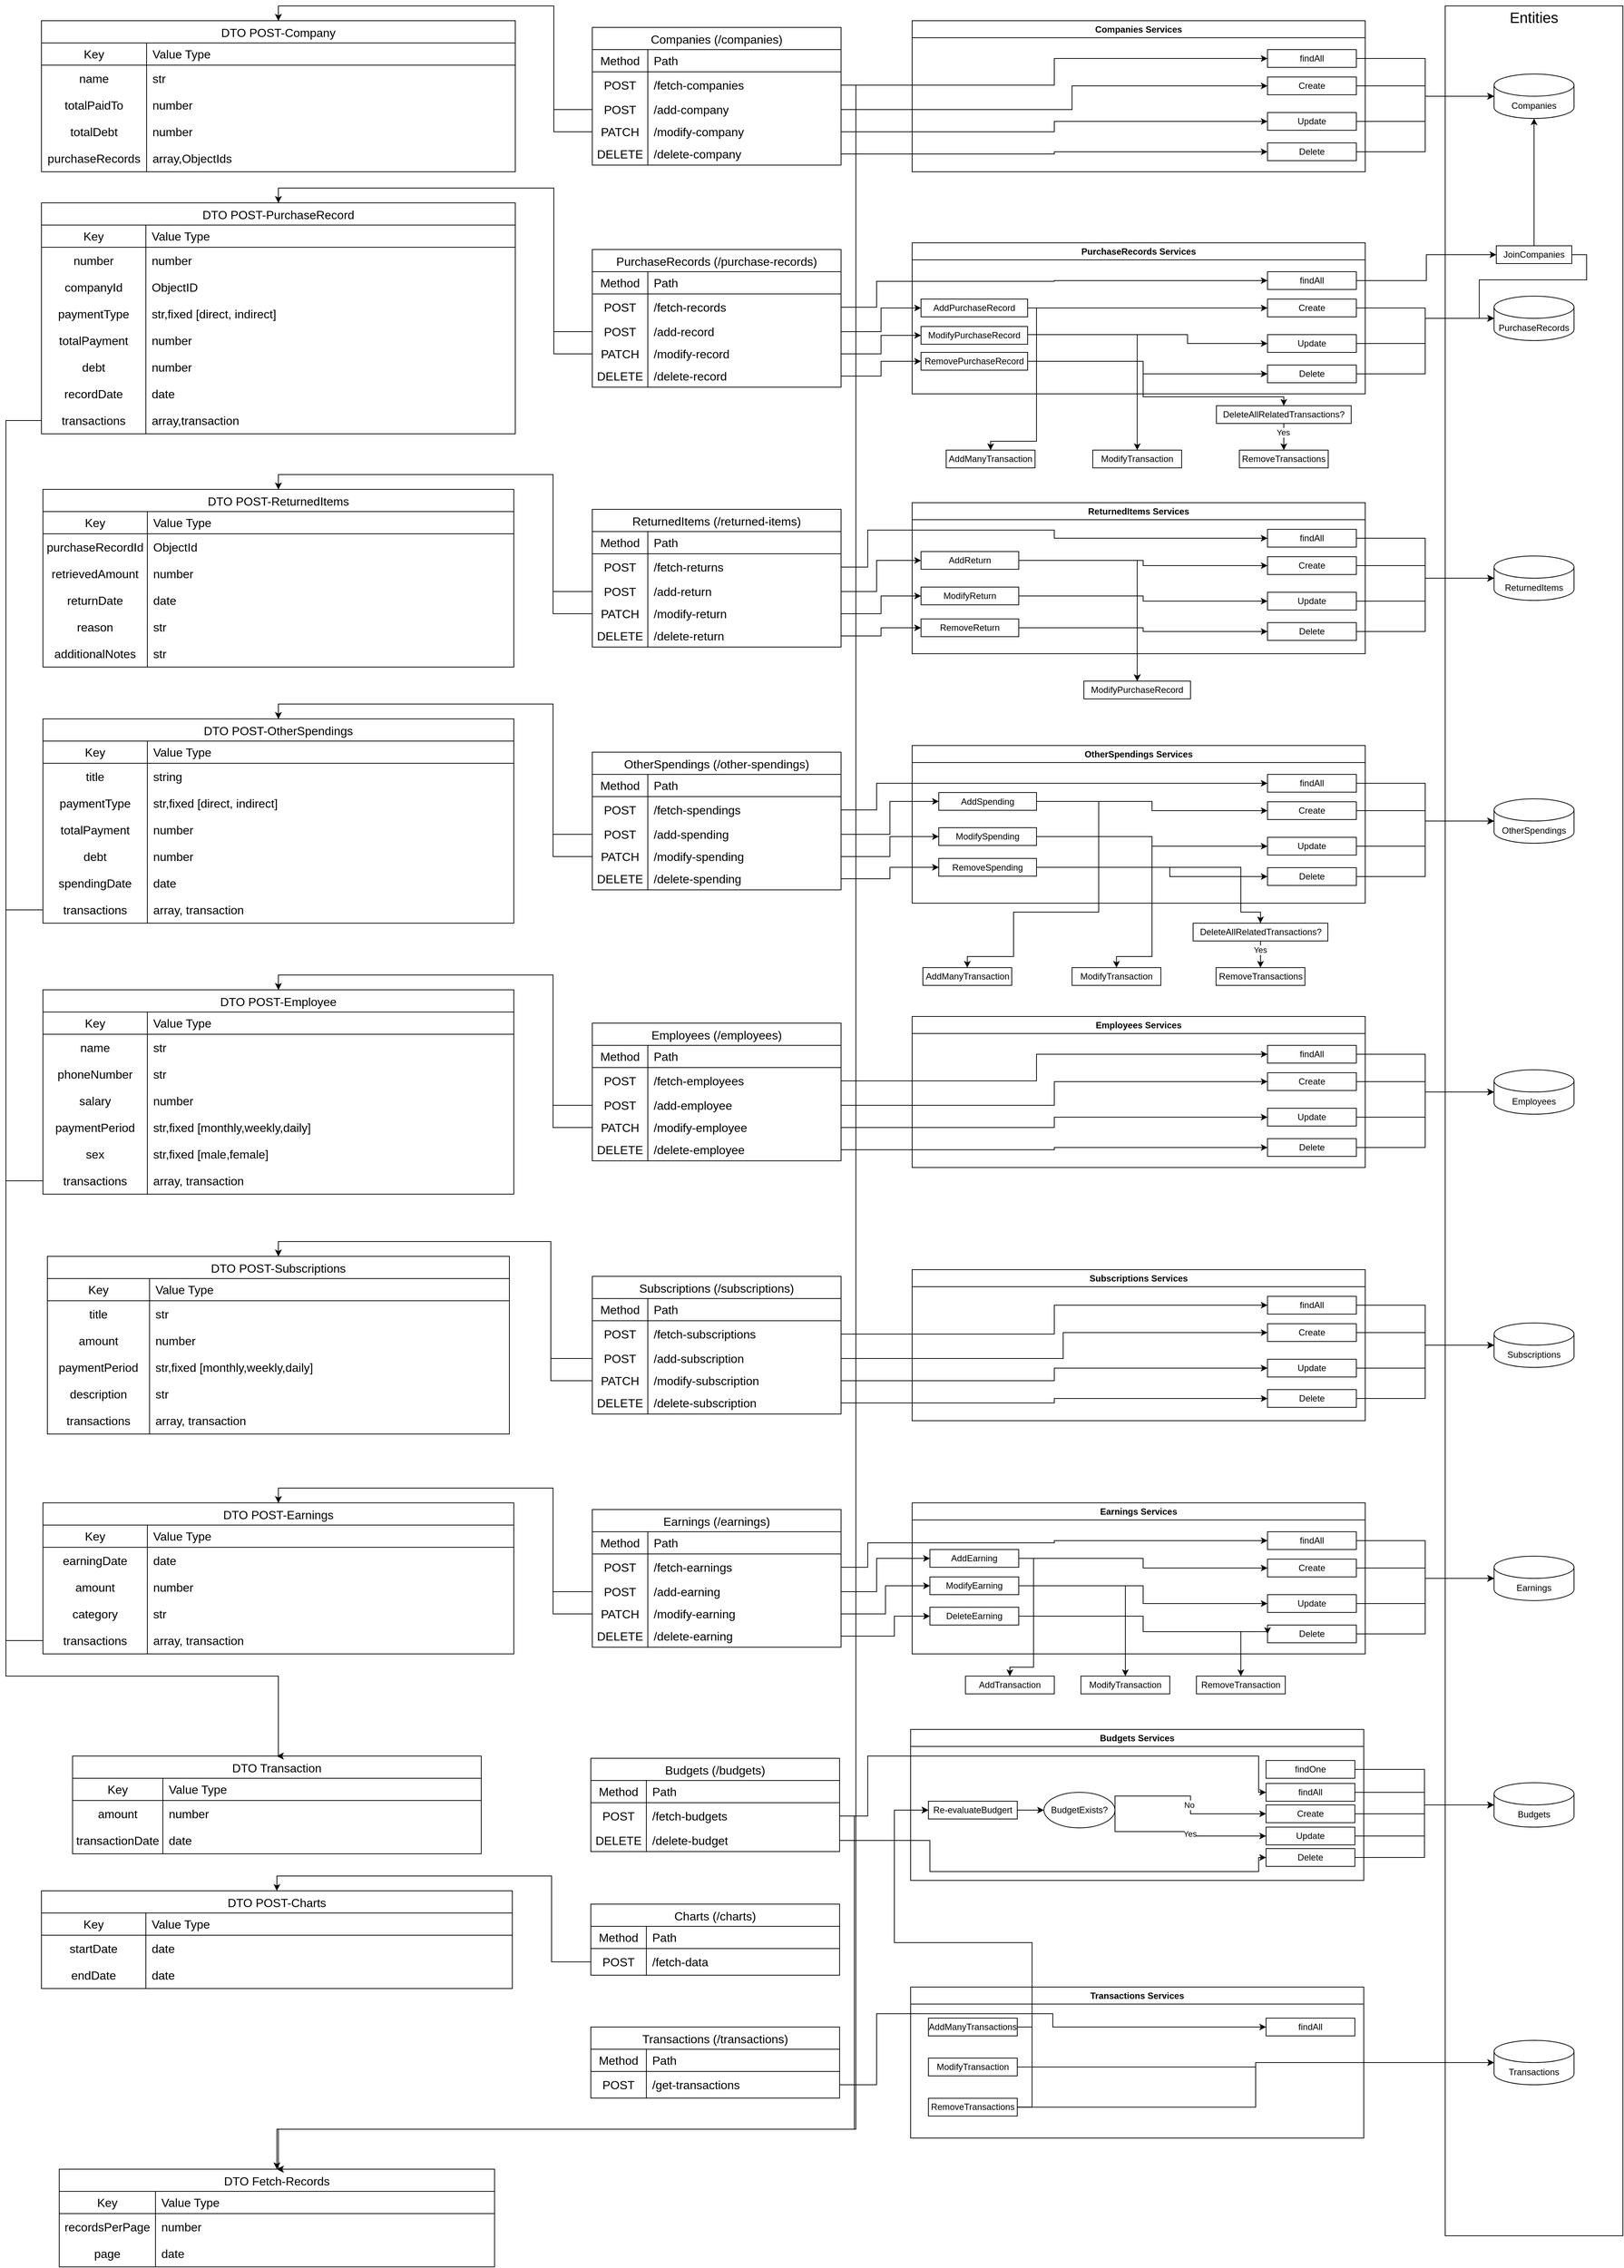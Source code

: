 <mxfile version="23.1.5" type="device">
  <diagram name="Page-1" id="WmKcBqQ57zAdK9sFzErc">
    <mxGraphModel dx="4770" dy="3475" grid="1" gridSize="12" guides="1" tooltips="1" connect="1" arrows="1" fold="1" page="1" pageScale="1" pageWidth="2400" pageHeight="3600" math="0" shadow="0">
      <root>
        <mxCell id="0" />
        <mxCell id="1" parent="0" />
        <mxCell id="BFMQsOU-jweedGEEHphq-197" value="" style="group" vertex="1" connectable="0" parent="1">
          <mxGeometry x="2004" y="48" width="240" height="3012" as="geometry" />
        </mxCell>
        <mxCell id="BFMQsOU-jweedGEEHphq-5" value="" style="rounded=0;whiteSpace=wrap;html=1;" vertex="1" parent="BFMQsOU-jweedGEEHphq-197">
          <mxGeometry width="240" height="3012" as="geometry" />
        </mxCell>
        <mxCell id="BFMQsOU-jweedGEEHphq-2" value="Budgets" style="shape=cylinder3;whiteSpace=wrap;html=1;boundedLbl=1;backgroundOutline=1;size=15;" vertex="1" parent="BFMQsOU-jweedGEEHphq-197">
          <mxGeometry x="66" y="2400" width="108" height="60" as="geometry" />
        </mxCell>
        <mxCell id="BFMQsOU-jweedGEEHphq-3" value="Companies" style="shape=cylinder3;whiteSpace=wrap;html=1;boundedLbl=1;backgroundOutline=1;size=15;" vertex="1" parent="BFMQsOU-jweedGEEHphq-197">
          <mxGeometry x="66" y="92" width="108" height="60" as="geometry" />
        </mxCell>
        <mxCell id="BFMQsOU-jweedGEEHphq-4" value="PurchaseRecords" style="shape=cylinder3;whiteSpace=wrap;html=1;boundedLbl=1;backgroundOutline=1;size=15;" vertex="1" parent="BFMQsOU-jweedGEEHphq-197">
          <mxGeometry x="66" y="392" width="108" height="60" as="geometry" />
        </mxCell>
        <mxCell id="BFMQsOU-jweedGEEHphq-6" value="&lt;font style=&quot;font-size: 20px;&quot;&gt;Entities&lt;/font&gt;" style="text;html=1;align=center;verticalAlign=middle;whiteSpace=wrap;rounded=0;" vertex="1" parent="BFMQsOU-jweedGEEHphq-197">
          <mxGeometry x="90" width="60" height="30" as="geometry" />
        </mxCell>
        <mxCell id="BFMQsOU-jweedGEEHphq-7" value="Earnings" style="shape=cylinder3;whiteSpace=wrap;html=1;boundedLbl=1;backgroundOutline=1;size=15;" vertex="1" parent="BFMQsOU-jweedGEEHphq-197">
          <mxGeometry x="66" y="2094" width="108" height="60" as="geometry" />
        </mxCell>
        <mxCell id="BFMQsOU-jweedGEEHphq-8" value="Employees" style="shape=cylinder3;whiteSpace=wrap;html=1;boundedLbl=1;backgroundOutline=1;size=15;" vertex="1" parent="BFMQsOU-jweedGEEHphq-197">
          <mxGeometry x="66" y="1437" width="108" height="60" as="geometry" />
        </mxCell>
        <mxCell id="BFMQsOU-jweedGEEHphq-9" value="OtherSpendings" style="shape=cylinder3;whiteSpace=wrap;html=1;boundedLbl=1;backgroundOutline=1;size=15;" vertex="1" parent="BFMQsOU-jweedGEEHphq-197">
          <mxGeometry x="66" y="1071" width="108" height="60" as="geometry" />
        </mxCell>
        <mxCell id="BFMQsOU-jweedGEEHphq-10" value="ReturnedItems" style="shape=cylinder3;whiteSpace=wrap;html=1;boundedLbl=1;backgroundOutline=1;size=15;" vertex="1" parent="BFMQsOU-jweedGEEHphq-197">
          <mxGeometry x="66" y="743" width="108" height="60" as="geometry" />
        </mxCell>
        <mxCell id="BFMQsOU-jweedGEEHphq-11" value="Subscriptions" style="shape=cylinder3;whiteSpace=wrap;html=1;boundedLbl=1;backgroundOutline=1;size=15;" vertex="1" parent="BFMQsOU-jweedGEEHphq-197">
          <mxGeometry x="66" y="1779" width="108" height="60" as="geometry" />
        </mxCell>
        <mxCell id="BFMQsOU-jweedGEEHphq-12" value="Transactions" style="shape=cylinder3;whiteSpace=wrap;html=1;boundedLbl=1;backgroundOutline=1;size=15;" vertex="1" parent="BFMQsOU-jweedGEEHphq-197">
          <mxGeometry x="66" y="2748" width="108" height="60" as="geometry" />
        </mxCell>
        <mxCell id="unXY_0qLraqO0LoRJPVi-7" value="PurchaseRecords (/purchase-records)" style="shape=table;startSize=30;container=1;collapsible=0;childLayout=tableLayout;fixedRows=1;rowLines=0;fontStyle=0;strokeColor=default;fontSize=16;" parent="1" vertex="1">
          <mxGeometry x="852" y="377" width="336" height="186" as="geometry" />
        </mxCell>
        <mxCell id="unXY_0qLraqO0LoRJPVi-8" value="" style="shape=tableRow;horizontal=0;startSize=0;swimlaneHead=0;swimlaneBody=0;top=0;left=0;bottom=1;right=0;collapsible=0;dropTarget=0;fillColor=none;points=[[0,0.5],[1,0.5]];portConstraint=eastwest;strokeColor=inherit;fontSize=16;labelBorderColor=none;" parent="unXY_0qLraqO0LoRJPVi-7" vertex="1">
          <mxGeometry y="30" width="336" height="30" as="geometry" />
        </mxCell>
        <mxCell id="unXY_0qLraqO0LoRJPVi-9" value="Method" style="shape=partialRectangle;html=1;whiteSpace=wrap;connectable=0;fillColor=none;top=0;left=0;bottom=0;right=0;overflow=hidden;pointerEvents=1;strokeColor=inherit;fontSize=16;" parent="unXY_0qLraqO0LoRJPVi-8" vertex="1">
          <mxGeometry width="75" height="30" as="geometry">
            <mxRectangle width="75" height="30" as="alternateBounds" />
          </mxGeometry>
        </mxCell>
        <mxCell id="unXY_0qLraqO0LoRJPVi-10" value="Path" style="shape=partialRectangle;html=1;whiteSpace=wrap;connectable=0;fillColor=none;top=0;left=0;bottom=0;right=0;align=left;spacingLeft=6;overflow=hidden;strokeColor=default;fontSize=16;" parent="unXY_0qLraqO0LoRJPVi-8" vertex="1">
          <mxGeometry x="75" width="261" height="30" as="geometry">
            <mxRectangle width="261" height="30" as="alternateBounds" />
          </mxGeometry>
        </mxCell>
        <mxCell id="unXY_0qLraqO0LoRJPVi-11" value="" style="shape=tableRow;horizontal=0;startSize=0;swimlaneHead=0;swimlaneBody=0;top=0;left=0;bottom=0;right=0;collapsible=0;dropTarget=0;fillColor=none;points=[[0,0.5],[1,0.5]];portConstraint=eastwest;strokeColor=inherit;fontSize=16;" parent="unXY_0qLraqO0LoRJPVi-7" vertex="1">
          <mxGeometry y="60" width="336" height="36" as="geometry" />
        </mxCell>
        <mxCell id="unXY_0qLraqO0LoRJPVi-12" value="POST" style="shape=partialRectangle;html=1;whiteSpace=wrap;connectable=0;fillColor=none;top=0;left=0;bottom=0;right=0;overflow=hidden;strokeColor=inherit;fontSize=16;" parent="unXY_0qLraqO0LoRJPVi-11" vertex="1">
          <mxGeometry width="75" height="36" as="geometry">
            <mxRectangle width="75" height="36" as="alternateBounds" />
          </mxGeometry>
        </mxCell>
        <mxCell id="unXY_0qLraqO0LoRJPVi-13" value="/fetch-records" style="shape=partialRectangle;html=1;whiteSpace=wrap;connectable=0;fillColor=none;top=0;left=0;bottom=0;right=0;align=left;spacingLeft=6;overflow=hidden;strokeColor=inherit;fontSize=16;" parent="unXY_0qLraqO0LoRJPVi-11" vertex="1">
          <mxGeometry x="75" width="261" height="36" as="geometry">
            <mxRectangle width="261" height="36" as="alternateBounds" />
          </mxGeometry>
        </mxCell>
        <mxCell id="unXY_0qLraqO0LoRJPVi-14" value="" style="shape=tableRow;horizontal=0;startSize=0;swimlaneHead=0;swimlaneBody=0;top=0;left=0;bottom=0;right=0;collapsible=0;dropTarget=0;fillColor=none;points=[[0,0.5],[1,0.5]];portConstraint=eastwest;strokeColor=inherit;fontSize=16;" parent="unXY_0qLraqO0LoRJPVi-7" vertex="1">
          <mxGeometry y="96" width="336" height="30" as="geometry" />
        </mxCell>
        <mxCell id="unXY_0qLraqO0LoRJPVi-15" value="POST" style="shape=partialRectangle;html=1;whiteSpace=wrap;connectable=0;fillColor=none;top=0;left=0;bottom=0;right=0;overflow=hidden;strokeColor=inherit;fontSize=16;" parent="unXY_0qLraqO0LoRJPVi-14" vertex="1">
          <mxGeometry width="75" height="30" as="geometry">
            <mxRectangle width="75" height="30" as="alternateBounds" />
          </mxGeometry>
        </mxCell>
        <mxCell id="unXY_0qLraqO0LoRJPVi-16" value="/add-record" style="shape=partialRectangle;html=1;whiteSpace=wrap;connectable=0;fillColor=none;top=0;left=0;bottom=0;right=0;align=left;spacingLeft=6;overflow=hidden;strokeColor=inherit;fontSize=16;" parent="unXY_0qLraqO0LoRJPVi-14" vertex="1">
          <mxGeometry x="75" width="261" height="30" as="geometry">
            <mxRectangle width="261" height="30" as="alternateBounds" />
          </mxGeometry>
        </mxCell>
        <mxCell id="unXY_0qLraqO0LoRJPVi-17" value="" style="shape=tableRow;horizontal=0;startSize=0;swimlaneHead=0;swimlaneBody=0;top=0;left=0;bottom=0;right=0;collapsible=0;dropTarget=0;fillColor=none;points=[[0,0.5],[1,0.5]];portConstraint=eastwest;strokeColor=inherit;fontSize=16;" parent="unXY_0qLraqO0LoRJPVi-7" vertex="1">
          <mxGeometry y="126" width="336" height="30" as="geometry" />
        </mxCell>
        <mxCell id="unXY_0qLraqO0LoRJPVi-18" value="PATCH" style="shape=partialRectangle;html=1;whiteSpace=wrap;connectable=0;fillColor=none;top=0;left=0;bottom=0;right=0;overflow=hidden;strokeColor=inherit;fontSize=16;" parent="unXY_0qLraqO0LoRJPVi-17" vertex="1">
          <mxGeometry width="75" height="30" as="geometry">
            <mxRectangle width="75" height="30" as="alternateBounds" />
          </mxGeometry>
        </mxCell>
        <mxCell id="unXY_0qLraqO0LoRJPVi-19" value="/modify-record" style="shape=partialRectangle;html=1;whiteSpace=wrap;connectable=0;fillColor=none;top=0;left=0;bottom=0;right=0;align=left;spacingLeft=6;overflow=hidden;strokeColor=inherit;fontSize=16;" parent="unXY_0qLraqO0LoRJPVi-17" vertex="1">
          <mxGeometry x="75" width="261" height="30" as="geometry">
            <mxRectangle width="261" height="30" as="alternateBounds" />
          </mxGeometry>
        </mxCell>
        <mxCell id="unXY_0qLraqO0LoRJPVi-20" value="" style="shape=tableRow;horizontal=0;startSize=0;swimlaneHead=0;swimlaneBody=0;top=0;left=0;bottom=0;right=0;collapsible=0;dropTarget=0;fillColor=none;points=[[0,0.5],[1,0.5]];portConstraint=eastwest;strokeColor=inherit;fontSize=16;" parent="unXY_0qLraqO0LoRJPVi-7" vertex="1">
          <mxGeometry y="156" width="336" height="30" as="geometry" />
        </mxCell>
        <mxCell id="unXY_0qLraqO0LoRJPVi-21" value="DELETE" style="shape=partialRectangle;html=1;whiteSpace=wrap;connectable=0;fillColor=none;top=0;left=0;bottom=0;right=0;overflow=hidden;strokeColor=inherit;fontSize=16;" parent="unXY_0qLraqO0LoRJPVi-20" vertex="1">
          <mxGeometry width="75" height="30" as="geometry">
            <mxRectangle width="75" height="30" as="alternateBounds" />
          </mxGeometry>
        </mxCell>
        <mxCell id="unXY_0qLraqO0LoRJPVi-22" value="/delete-record" style="shape=partialRectangle;html=1;whiteSpace=wrap;connectable=0;fillColor=none;top=0;left=0;bottom=0;right=0;align=left;spacingLeft=6;overflow=hidden;strokeColor=inherit;fontSize=16;" parent="unXY_0qLraqO0LoRJPVi-20" vertex="1">
          <mxGeometry x="75" width="261" height="30" as="geometry">
            <mxRectangle width="261" height="30" as="alternateBounds" />
          </mxGeometry>
        </mxCell>
        <mxCell id="unXY_0qLraqO0LoRJPVi-23" value="ReturnedItems (/returned-items)" style="shape=table;startSize=30;container=1;collapsible=0;childLayout=tableLayout;fixedRows=1;rowLines=0;fontStyle=0;strokeColor=default;fontSize=16;" parent="1" vertex="1">
          <mxGeometry x="852" y="728" width="336" height="186" as="geometry" />
        </mxCell>
        <mxCell id="unXY_0qLraqO0LoRJPVi-24" value="" style="shape=tableRow;horizontal=0;startSize=0;swimlaneHead=0;swimlaneBody=0;top=0;left=0;bottom=1;right=0;collapsible=0;dropTarget=0;fillColor=none;points=[[0,0.5],[1,0.5]];portConstraint=eastwest;strokeColor=inherit;fontSize=16;labelBorderColor=none;" parent="unXY_0qLraqO0LoRJPVi-23" vertex="1">
          <mxGeometry y="30" width="336" height="30" as="geometry" />
        </mxCell>
        <mxCell id="unXY_0qLraqO0LoRJPVi-25" value="Method" style="shape=partialRectangle;html=1;whiteSpace=wrap;connectable=0;fillColor=none;top=0;left=0;bottom=0;right=0;overflow=hidden;pointerEvents=1;strokeColor=inherit;fontSize=16;" parent="unXY_0qLraqO0LoRJPVi-24" vertex="1">
          <mxGeometry width="75" height="30" as="geometry">
            <mxRectangle width="75" height="30" as="alternateBounds" />
          </mxGeometry>
        </mxCell>
        <mxCell id="unXY_0qLraqO0LoRJPVi-26" value="Path" style="shape=partialRectangle;html=1;whiteSpace=wrap;connectable=0;fillColor=none;top=0;left=0;bottom=0;right=0;align=left;spacingLeft=6;overflow=hidden;strokeColor=default;fontSize=16;" parent="unXY_0qLraqO0LoRJPVi-24" vertex="1">
          <mxGeometry x="75" width="261" height="30" as="geometry">
            <mxRectangle width="261" height="30" as="alternateBounds" />
          </mxGeometry>
        </mxCell>
        <mxCell id="unXY_0qLraqO0LoRJPVi-27" value="" style="shape=tableRow;horizontal=0;startSize=0;swimlaneHead=0;swimlaneBody=0;top=0;left=0;bottom=0;right=0;collapsible=0;dropTarget=0;fillColor=none;points=[[0,0.5],[1,0.5]];portConstraint=eastwest;strokeColor=inherit;fontSize=16;" parent="unXY_0qLraqO0LoRJPVi-23" vertex="1">
          <mxGeometry y="60" width="336" height="36" as="geometry" />
        </mxCell>
        <mxCell id="unXY_0qLraqO0LoRJPVi-28" value="POST" style="shape=partialRectangle;html=1;whiteSpace=wrap;connectable=0;fillColor=none;top=0;left=0;bottom=0;right=0;overflow=hidden;strokeColor=inherit;fontSize=16;" parent="unXY_0qLraqO0LoRJPVi-27" vertex="1">
          <mxGeometry width="75" height="36" as="geometry">
            <mxRectangle width="75" height="36" as="alternateBounds" />
          </mxGeometry>
        </mxCell>
        <mxCell id="unXY_0qLraqO0LoRJPVi-29" value="/fetch-returns" style="shape=partialRectangle;html=1;whiteSpace=wrap;connectable=0;fillColor=none;top=0;left=0;bottom=0;right=0;align=left;spacingLeft=6;overflow=hidden;strokeColor=inherit;fontSize=16;" parent="unXY_0qLraqO0LoRJPVi-27" vertex="1">
          <mxGeometry x="75" width="261" height="36" as="geometry">
            <mxRectangle width="261" height="36" as="alternateBounds" />
          </mxGeometry>
        </mxCell>
        <mxCell id="unXY_0qLraqO0LoRJPVi-30" value="" style="shape=tableRow;horizontal=0;startSize=0;swimlaneHead=0;swimlaneBody=0;top=0;left=0;bottom=0;right=0;collapsible=0;dropTarget=0;fillColor=none;points=[[0,0.5],[1,0.5]];portConstraint=eastwest;strokeColor=inherit;fontSize=16;" parent="unXY_0qLraqO0LoRJPVi-23" vertex="1">
          <mxGeometry y="96" width="336" height="30" as="geometry" />
        </mxCell>
        <mxCell id="unXY_0qLraqO0LoRJPVi-31" value="POST" style="shape=partialRectangle;html=1;whiteSpace=wrap;connectable=0;fillColor=none;top=0;left=0;bottom=0;right=0;overflow=hidden;strokeColor=inherit;fontSize=16;" parent="unXY_0qLraqO0LoRJPVi-30" vertex="1">
          <mxGeometry width="75" height="30" as="geometry">
            <mxRectangle width="75" height="30" as="alternateBounds" />
          </mxGeometry>
        </mxCell>
        <mxCell id="unXY_0qLraqO0LoRJPVi-32" value="/add-return" style="shape=partialRectangle;html=1;whiteSpace=wrap;connectable=0;fillColor=none;top=0;left=0;bottom=0;right=0;align=left;spacingLeft=6;overflow=hidden;strokeColor=inherit;fontSize=16;" parent="unXY_0qLraqO0LoRJPVi-30" vertex="1">
          <mxGeometry x="75" width="261" height="30" as="geometry">
            <mxRectangle width="261" height="30" as="alternateBounds" />
          </mxGeometry>
        </mxCell>
        <mxCell id="unXY_0qLraqO0LoRJPVi-33" value="" style="shape=tableRow;horizontal=0;startSize=0;swimlaneHead=0;swimlaneBody=0;top=0;left=0;bottom=0;right=0;collapsible=0;dropTarget=0;fillColor=none;points=[[0,0.5],[1,0.5]];portConstraint=eastwest;strokeColor=inherit;fontSize=16;" parent="unXY_0qLraqO0LoRJPVi-23" vertex="1">
          <mxGeometry y="126" width="336" height="30" as="geometry" />
        </mxCell>
        <mxCell id="unXY_0qLraqO0LoRJPVi-34" value="PATCH" style="shape=partialRectangle;html=1;whiteSpace=wrap;connectable=0;fillColor=none;top=0;left=0;bottom=0;right=0;overflow=hidden;strokeColor=inherit;fontSize=16;" parent="unXY_0qLraqO0LoRJPVi-33" vertex="1">
          <mxGeometry width="75" height="30" as="geometry">
            <mxRectangle width="75" height="30" as="alternateBounds" />
          </mxGeometry>
        </mxCell>
        <mxCell id="unXY_0qLraqO0LoRJPVi-35" value="/modify-return" style="shape=partialRectangle;html=1;whiteSpace=wrap;connectable=0;fillColor=none;top=0;left=0;bottom=0;right=0;align=left;spacingLeft=6;overflow=hidden;strokeColor=inherit;fontSize=16;" parent="unXY_0qLraqO0LoRJPVi-33" vertex="1">
          <mxGeometry x="75" width="261" height="30" as="geometry">
            <mxRectangle width="261" height="30" as="alternateBounds" />
          </mxGeometry>
        </mxCell>
        <mxCell id="unXY_0qLraqO0LoRJPVi-36" value="" style="shape=tableRow;horizontal=0;startSize=0;swimlaneHead=0;swimlaneBody=0;top=0;left=0;bottom=0;right=0;collapsible=0;dropTarget=0;fillColor=none;points=[[0,0.5],[1,0.5]];portConstraint=eastwest;strokeColor=inherit;fontSize=16;" parent="unXY_0qLraqO0LoRJPVi-23" vertex="1">
          <mxGeometry y="156" width="336" height="30" as="geometry" />
        </mxCell>
        <mxCell id="unXY_0qLraqO0LoRJPVi-37" value="DELETE" style="shape=partialRectangle;html=1;whiteSpace=wrap;connectable=0;fillColor=none;top=0;left=0;bottom=0;right=0;overflow=hidden;strokeColor=inherit;fontSize=16;" parent="unXY_0qLraqO0LoRJPVi-36" vertex="1">
          <mxGeometry width="75" height="30" as="geometry">
            <mxRectangle width="75" height="30" as="alternateBounds" />
          </mxGeometry>
        </mxCell>
        <mxCell id="unXY_0qLraqO0LoRJPVi-38" value="/delete-return" style="shape=partialRectangle;html=1;whiteSpace=wrap;connectable=0;fillColor=none;top=0;left=0;bottom=0;right=0;align=left;spacingLeft=6;overflow=hidden;strokeColor=inherit;fontSize=16;" parent="unXY_0qLraqO0LoRJPVi-36" vertex="1">
          <mxGeometry x="75" width="261" height="30" as="geometry">
            <mxRectangle width="261" height="30" as="alternateBounds" />
          </mxGeometry>
        </mxCell>
        <mxCell id="unXY_0qLraqO0LoRJPVi-39" value="OtherSpendings (/other-spendings)" style="shape=table;startSize=30;container=1;collapsible=0;childLayout=tableLayout;fixedRows=1;rowLines=0;fontStyle=0;strokeColor=default;fontSize=16;" parent="1" vertex="1">
          <mxGeometry x="852" y="1056" width="336" height="186" as="geometry" />
        </mxCell>
        <mxCell id="unXY_0qLraqO0LoRJPVi-40" value="" style="shape=tableRow;horizontal=0;startSize=0;swimlaneHead=0;swimlaneBody=0;top=0;left=0;bottom=1;right=0;collapsible=0;dropTarget=0;fillColor=none;points=[[0,0.5],[1,0.5]];portConstraint=eastwest;strokeColor=inherit;fontSize=16;labelBorderColor=none;" parent="unXY_0qLraqO0LoRJPVi-39" vertex="1">
          <mxGeometry y="30" width="336" height="30" as="geometry" />
        </mxCell>
        <mxCell id="unXY_0qLraqO0LoRJPVi-41" value="Method" style="shape=partialRectangle;html=1;whiteSpace=wrap;connectable=0;fillColor=none;top=0;left=0;bottom=0;right=0;overflow=hidden;pointerEvents=1;strokeColor=inherit;fontSize=16;" parent="unXY_0qLraqO0LoRJPVi-40" vertex="1">
          <mxGeometry width="75" height="30" as="geometry">
            <mxRectangle width="75" height="30" as="alternateBounds" />
          </mxGeometry>
        </mxCell>
        <mxCell id="unXY_0qLraqO0LoRJPVi-42" value="Path" style="shape=partialRectangle;html=1;whiteSpace=wrap;connectable=0;fillColor=none;top=0;left=0;bottom=0;right=0;align=left;spacingLeft=6;overflow=hidden;strokeColor=default;fontSize=16;" parent="unXY_0qLraqO0LoRJPVi-40" vertex="1">
          <mxGeometry x="75" width="261" height="30" as="geometry">
            <mxRectangle width="261" height="30" as="alternateBounds" />
          </mxGeometry>
        </mxCell>
        <mxCell id="unXY_0qLraqO0LoRJPVi-43" value="" style="shape=tableRow;horizontal=0;startSize=0;swimlaneHead=0;swimlaneBody=0;top=0;left=0;bottom=0;right=0;collapsible=0;dropTarget=0;fillColor=none;points=[[0,0.5],[1,0.5]];portConstraint=eastwest;strokeColor=inherit;fontSize=16;" parent="unXY_0qLraqO0LoRJPVi-39" vertex="1">
          <mxGeometry y="60" width="336" height="36" as="geometry" />
        </mxCell>
        <mxCell id="unXY_0qLraqO0LoRJPVi-44" value="POST" style="shape=partialRectangle;html=1;whiteSpace=wrap;connectable=0;fillColor=none;top=0;left=0;bottom=0;right=0;overflow=hidden;strokeColor=inherit;fontSize=16;" parent="unXY_0qLraqO0LoRJPVi-43" vertex="1">
          <mxGeometry width="75" height="36" as="geometry">
            <mxRectangle width="75" height="36" as="alternateBounds" />
          </mxGeometry>
        </mxCell>
        <mxCell id="unXY_0qLraqO0LoRJPVi-45" value="/fetch-spendings" style="shape=partialRectangle;html=1;whiteSpace=wrap;connectable=0;fillColor=none;top=0;left=0;bottom=0;right=0;align=left;spacingLeft=6;overflow=hidden;strokeColor=inherit;fontSize=16;" parent="unXY_0qLraqO0LoRJPVi-43" vertex="1">
          <mxGeometry x="75" width="261" height="36" as="geometry">
            <mxRectangle width="261" height="36" as="alternateBounds" />
          </mxGeometry>
        </mxCell>
        <mxCell id="unXY_0qLraqO0LoRJPVi-46" value="" style="shape=tableRow;horizontal=0;startSize=0;swimlaneHead=0;swimlaneBody=0;top=0;left=0;bottom=0;right=0;collapsible=0;dropTarget=0;fillColor=none;points=[[0,0.5],[1,0.5]];portConstraint=eastwest;strokeColor=inherit;fontSize=16;" parent="unXY_0qLraqO0LoRJPVi-39" vertex="1">
          <mxGeometry y="96" width="336" height="30" as="geometry" />
        </mxCell>
        <mxCell id="unXY_0qLraqO0LoRJPVi-47" value="POST" style="shape=partialRectangle;html=1;whiteSpace=wrap;connectable=0;fillColor=none;top=0;left=0;bottom=0;right=0;overflow=hidden;strokeColor=inherit;fontSize=16;" parent="unXY_0qLraqO0LoRJPVi-46" vertex="1">
          <mxGeometry width="75" height="30" as="geometry">
            <mxRectangle width="75" height="30" as="alternateBounds" />
          </mxGeometry>
        </mxCell>
        <mxCell id="unXY_0qLraqO0LoRJPVi-48" value="/add-spending" style="shape=partialRectangle;html=1;whiteSpace=wrap;connectable=0;fillColor=none;top=0;left=0;bottom=0;right=0;align=left;spacingLeft=6;overflow=hidden;strokeColor=inherit;fontSize=16;" parent="unXY_0qLraqO0LoRJPVi-46" vertex="1">
          <mxGeometry x="75" width="261" height="30" as="geometry">
            <mxRectangle width="261" height="30" as="alternateBounds" />
          </mxGeometry>
        </mxCell>
        <mxCell id="unXY_0qLraqO0LoRJPVi-49" value="" style="shape=tableRow;horizontal=0;startSize=0;swimlaneHead=0;swimlaneBody=0;top=0;left=0;bottom=0;right=0;collapsible=0;dropTarget=0;fillColor=none;points=[[0,0.5],[1,0.5]];portConstraint=eastwest;strokeColor=inherit;fontSize=16;" parent="unXY_0qLraqO0LoRJPVi-39" vertex="1">
          <mxGeometry y="126" width="336" height="30" as="geometry" />
        </mxCell>
        <mxCell id="unXY_0qLraqO0LoRJPVi-50" value="PATCH" style="shape=partialRectangle;html=1;whiteSpace=wrap;connectable=0;fillColor=none;top=0;left=0;bottom=0;right=0;overflow=hidden;strokeColor=inherit;fontSize=16;" parent="unXY_0qLraqO0LoRJPVi-49" vertex="1">
          <mxGeometry width="75" height="30" as="geometry">
            <mxRectangle width="75" height="30" as="alternateBounds" />
          </mxGeometry>
        </mxCell>
        <mxCell id="unXY_0qLraqO0LoRJPVi-51" value="/modify-spending" style="shape=partialRectangle;html=1;whiteSpace=wrap;connectable=0;fillColor=none;top=0;left=0;bottom=0;right=0;align=left;spacingLeft=6;overflow=hidden;strokeColor=inherit;fontSize=16;" parent="unXY_0qLraqO0LoRJPVi-49" vertex="1">
          <mxGeometry x="75" width="261" height="30" as="geometry">
            <mxRectangle width="261" height="30" as="alternateBounds" />
          </mxGeometry>
        </mxCell>
        <mxCell id="unXY_0qLraqO0LoRJPVi-52" value="" style="shape=tableRow;horizontal=0;startSize=0;swimlaneHead=0;swimlaneBody=0;top=0;left=0;bottom=0;right=0;collapsible=0;dropTarget=0;fillColor=none;points=[[0,0.5],[1,0.5]];portConstraint=eastwest;strokeColor=inherit;fontSize=16;" parent="unXY_0qLraqO0LoRJPVi-39" vertex="1">
          <mxGeometry y="156" width="336" height="30" as="geometry" />
        </mxCell>
        <mxCell id="unXY_0qLraqO0LoRJPVi-53" value="DELETE" style="shape=partialRectangle;html=1;whiteSpace=wrap;connectable=0;fillColor=none;top=0;left=0;bottom=0;right=0;overflow=hidden;strokeColor=inherit;fontSize=16;" parent="unXY_0qLraqO0LoRJPVi-52" vertex="1">
          <mxGeometry width="75" height="30" as="geometry">
            <mxRectangle width="75" height="30" as="alternateBounds" />
          </mxGeometry>
        </mxCell>
        <mxCell id="unXY_0qLraqO0LoRJPVi-54" value="/delete-spending" style="shape=partialRectangle;html=1;whiteSpace=wrap;connectable=0;fillColor=none;top=0;left=0;bottom=0;right=0;align=left;spacingLeft=6;overflow=hidden;strokeColor=inherit;fontSize=16;" parent="unXY_0qLraqO0LoRJPVi-52" vertex="1">
          <mxGeometry x="75" width="261" height="30" as="geometry">
            <mxRectangle width="261" height="30" as="alternateBounds" />
          </mxGeometry>
        </mxCell>
        <mxCell id="unXY_0qLraqO0LoRJPVi-55" value="Employees (/employees)" style="shape=table;startSize=30;container=1;collapsible=0;childLayout=tableLayout;fixedRows=1;rowLines=0;fontStyle=0;strokeColor=default;fontSize=16;" parent="1" vertex="1">
          <mxGeometry x="852" y="1422" width="336" height="186" as="geometry" />
        </mxCell>
        <mxCell id="unXY_0qLraqO0LoRJPVi-56" value="" style="shape=tableRow;horizontal=0;startSize=0;swimlaneHead=0;swimlaneBody=0;top=0;left=0;bottom=1;right=0;collapsible=0;dropTarget=0;fillColor=none;points=[[0,0.5],[1,0.5]];portConstraint=eastwest;strokeColor=inherit;fontSize=16;labelBorderColor=none;" parent="unXY_0qLraqO0LoRJPVi-55" vertex="1">
          <mxGeometry y="30" width="336" height="30" as="geometry" />
        </mxCell>
        <mxCell id="unXY_0qLraqO0LoRJPVi-57" value="Method" style="shape=partialRectangle;html=1;whiteSpace=wrap;connectable=0;fillColor=none;top=0;left=0;bottom=0;right=0;overflow=hidden;pointerEvents=1;strokeColor=inherit;fontSize=16;" parent="unXY_0qLraqO0LoRJPVi-56" vertex="1">
          <mxGeometry width="75" height="30" as="geometry">
            <mxRectangle width="75" height="30" as="alternateBounds" />
          </mxGeometry>
        </mxCell>
        <mxCell id="unXY_0qLraqO0LoRJPVi-58" value="Path" style="shape=partialRectangle;html=1;whiteSpace=wrap;connectable=0;fillColor=none;top=0;left=0;bottom=0;right=0;align=left;spacingLeft=6;overflow=hidden;strokeColor=default;fontSize=16;" parent="unXY_0qLraqO0LoRJPVi-56" vertex="1">
          <mxGeometry x="75" width="261" height="30" as="geometry">
            <mxRectangle width="261" height="30" as="alternateBounds" />
          </mxGeometry>
        </mxCell>
        <mxCell id="unXY_0qLraqO0LoRJPVi-59" value="" style="shape=tableRow;horizontal=0;startSize=0;swimlaneHead=0;swimlaneBody=0;top=0;left=0;bottom=0;right=0;collapsible=0;dropTarget=0;fillColor=none;points=[[0,0.5],[1,0.5]];portConstraint=eastwest;strokeColor=inherit;fontSize=16;" parent="unXY_0qLraqO0LoRJPVi-55" vertex="1">
          <mxGeometry y="60" width="336" height="36" as="geometry" />
        </mxCell>
        <mxCell id="unXY_0qLraqO0LoRJPVi-60" value="POST" style="shape=partialRectangle;html=1;whiteSpace=wrap;connectable=0;fillColor=none;top=0;left=0;bottom=0;right=0;overflow=hidden;strokeColor=inherit;fontSize=16;" parent="unXY_0qLraqO0LoRJPVi-59" vertex="1">
          <mxGeometry width="75" height="36" as="geometry">
            <mxRectangle width="75" height="36" as="alternateBounds" />
          </mxGeometry>
        </mxCell>
        <mxCell id="unXY_0qLraqO0LoRJPVi-61" value="/fetch-employees" style="shape=partialRectangle;html=1;whiteSpace=wrap;connectable=0;fillColor=none;top=0;left=0;bottom=0;right=0;align=left;spacingLeft=6;overflow=hidden;strokeColor=inherit;fontSize=16;" parent="unXY_0qLraqO0LoRJPVi-59" vertex="1">
          <mxGeometry x="75" width="261" height="36" as="geometry">
            <mxRectangle width="261" height="36" as="alternateBounds" />
          </mxGeometry>
        </mxCell>
        <mxCell id="unXY_0qLraqO0LoRJPVi-62" value="" style="shape=tableRow;horizontal=0;startSize=0;swimlaneHead=0;swimlaneBody=0;top=0;left=0;bottom=0;right=0;collapsible=0;dropTarget=0;fillColor=none;points=[[0,0.5],[1,0.5]];portConstraint=eastwest;strokeColor=inherit;fontSize=16;" parent="unXY_0qLraqO0LoRJPVi-55" vertex="1">
          <mxGeometry y="96" width="336" height="30" as="geometry" />
        </mxCell>
        <mxCell id="unXY_0qLraqO0LoRJPVi-63" value="POST" style="shape=partialRectangle;html=1;whiteSpace=wrap;connectable=0;fillColor=none;top=0;left=0;bottom=0;right=0;overflow=hidden;strokeColor=inherit;fontSize=16;" parent="unXY_0qLraqO0LoRJPVi-62" vertex="1">
          <mxGeometry width="75" height="30" as="geometry">
            <mxRectangle width="75" height="30" as="alternateBounds" />
          </mxGeometry>
        </mxCell>
        <mxCell id="unXY_0qLraqO0LoRJPVi-64" value="/add-employee" style="shape=partialRectangle;html=1;whiteSpace=wrap;connectable=0;fillColor=none;top=0;left=0;bottom=0;right=0;align=left;spacingLeft=6;overflow=hidden;strokeColor=inherit;fontSize=16;" parent="unXY_0qLraqO0LoRJPVi-62" vertex="1">
          <mxGeometry x="75" width="261" height="30" as="geometry">
            <mxRectangle width="261" height="30" as="alternateBounds" />
          </mxGeometry>
        </mxCell>
        <mxCell id="unXY_0qLraqO0LoRJPVi-65" value="" style="shape=tableRow;horizontal=0;startSize=0;swimlaneHead=0;swimlaneBody=0;top=0;left=0;bottom=0;right=0;collapsible=0;dropTarget=0;fillColor=none;points=[[0,0.5],[1,0.5]];portConstraint=eastwest;strokeColor=inherit;fontSize=16;" parent="unXY_0qLraqO0LoRJPVi-55" vertex="1">
          <mxGeometry y="126" width="336" height="30" as="geometry" />
        </mxCell>
        <mxCell id="unXY_0qLraqO0LoRJPVi-66" value="PATCH" style="shape=partialRectangle;html=1;whiteSpace=wrap;connectable=0;fillColor=none;top=0;left=0;bottom=0;right=0;overflow=hidden;strokeColor=inherit;fontSize=16;" parent="unXY_0qLraqO0LoRJPVi-65" vertex="1">
          <mxGeometry width="75" height="30" as="geometry">
            <mxRectangle width="75" height="30" as="alternateBounds" />
          </mxGeometry>
        </mxCell>
        <mxCell id="unXY_0qLraqO0LoRJPVi-67" value="/modify-employee" style="shape=partialRectangle;html=1;whiteSpace=wrap;connectable=0;fillColor=none;top=0;left=0;bottom=0;right=0;align=left;spacingLeft=6;overflow=hidden;strokeColor=inherit;fontSize=16;" parent="unXY_0qLraqO0LoRJPVi-65" vertex="1">
          <mxGeometry x="75" width="261" height="30" as="geometry">
            <mxRectangle width="261" height="30" as="alternateBounds" />
          </mxGeometry>
        </mxCell>
        <mxCell id="unXY_0qLraqO0LoRJPVi-68" value="" style="shape=tableRow;horizontal=0;startSize=0;swimlaneHead=0;swimlaneBody=0;top=0;left=0;bottom=0;right=0;collapsible=0;dropTarget=0;fillColor=none;points=[[0,0.5],[1,0.5]];portConstraint=eastwest;strokeColor=inherit;fontSize=16;" parent="unXY_0qLraqO0LoRJPVi-55" vertex="1">
          <mxGeometry y="156" width="336" height="30" as="geometry" />
        </mxCell>
        <mxCell id="unXY_0qLraqO0LoRJPVi-69" value="DELETE" style="shape=partialRectangle;html=1;whiteSpace=wrap;connectable=0;fillColor=none;top=0;left=0;bottom=0;right=0;overflow=hidden;strokeColor=inherit;fontSize=16;" parent="unXY_0qLraqO0LoRJPVi-68" vertex="1">
          <mxGeometry width="75" height="30" as="geometry">
            <mxRectangle width="75" height="30" as="alternateBounds" />
          </mxGeometry>
        </mxCell>
        <mxCell id="unXY_0qLraqO0LoRJPVi-70" value="/delete-employee" style="shape=partialRectangle;html=1;whiteSpace=wrap;connectable=0;fillColor=none;top=0;left=0;bottom=0;right=0;align=left;spacingLeft=6;overflow=hidden;strokeColor=inherit;fontSize=16;" parent="unXY_0qLraqO0LoRJPVi-68" vertex="1">
          <mxGeometry x="75" width="261" height="30" as="geometry">
            <mxRectangle width="261" height="30" as="alternateBounds" />
          </mxGeometry>
        </mxCell>
        <mxCell id="unXY_0qLraqO0LoRJPVi-87" value="Subscriptions (/subscriptions)" style="shape=table;startSize=30;container=1;collapsible=0;childLayout=tableLayout;fixedRows=1;rowLines=0;fontStyle=0;strokeColor=default;fontSize=16;" parent="1" vertex="1">
          <mxGeometry x="852" y="1764" width="336" height="186" as="geometry" />
        </mxCell>
        <mxCell id="unXY_0qLraqO0LoRJPVi-88" value="" style="shape=tableRow;horizontal=0;startSize=0;swimlaneHead=0;swimlaneBody=0;top=0;left=0;bottom=1;right=0;collapsible=0;dropTarget=0;fillColor=none;points=[[0,0.5],[1,0.5]];portConstraint=eastwest;strokeColor=inherit;fontSize=16;labelBorderColor=none;" parent="unXY_0qLraqO0LoRJPVi-87" vertex="1">
          <mxGeometry y="30" width="336" height="30" as="geometry" />
        </mxCell>
        <mxCell id="unXY_0qLraqO0LoRJPVi-89" value="Method" style="shape=partialRectangle;html=1;whiteSpace=wrap;connectable=0;fillColor=none;top=0;left=0;bottom=0;right=0;overflow=hidden;pointerEvents=1;strokeColor=inherit;fontSize=16;" parent="unXY_0qLraqO0LoRJPVi-88" vertex="1">
          <mxGeometry width="75" height="30" as="geometry">
            <mxRectangle width="75" height="30" as="alternateBounds" />
          </mxGeometry>
        </mxCell>
        <mxCell id="unXY_0qLraqO0LoRJPVi-90" value="Path" style="shape=partialRectangle;html=1;whiteSpace=wrap;connectable=0;fillColor=none;top=0;left=0;bottom=0;right=0;align=left;spacingLeft=6;overflow=hidden;strokeColor=default;fontSize=16;" parent="unXY_0qLraqO0LoRJPVi-88" vertex="1">
          <mxGeometry x="75" width="261" height="30" as="geometry">
            <mxRectangle width="261" height="30" as="alternateBounds" />
          </mxGeometry>
        </mxCell>
        <mxCell id="unXY_0qLraqO0LoRJPVi-91" value="" style="shape=tableRow;horizontal=0;startSize=0;swimlaneHead=0;swimlaneBody=0;top=0;left=0;bottom=0;right=0;collapsible=0;dropTarget=0;fillColor=none;points=[[0,0.5],[1,0.5]];portConstraint=eastwest;strokeColor=inherit;fontSize=16;" parent="unXY_0qLraqO0LoRJPVi-87" vertex="1">
          <mxGeometry y="60" width="336" height="36" as="geometry" />
        </mxCell>
        <mxCell id="unXY_0qLraqO0LoRJPVi-92" value="POST" style="shape=partialRectangle;html=1;whiteSpace=wrap;connectable=0;fillColor=none;top=0;left=0;bottom=0;right=0;overflow=hidden;strokeColor=inherit;fontSize=16;" parent="unXY_0qLraqO0LoRJPVi-91" vertex="1">
          <mxGeometry width="75" height="36" as="geometry">
            <mxRectangle width="75" height="36" as="alternateBounds" />
          </mxGeometry>
        </mxCell>
        <mxCell id="unXY_0qLraqO0LoRJPVi-93" value="/fetch-subscriptions" style="shape=partialRectangle;html=1;whiteSpace=wrap;connectable=0;fillColor=none;top=0;left=0;bottom=0;right=0;align=left;spacingLeft=6;overflow=hidden;strokeColor=inherit;fontSize=16;" parent="unXY_0qLraqO0LoRJPVi-91" vertex="1">
          <mxGeometry x="75" width="261" height="36" as="geometry">
            <mxRectangle width="261" height="36" as="alternateBounds" />
          </mxGeometry>
        </mxCell>
        <mxCell id="unXY_0qLraqO0LoRJPVi-94" value="" style="shape=tableRow;horizontal=0;startSize=0;swimlaneHead=0;swimlaneBody=0;top=0;left=0;bottom=0;right=0;collapsible=0;dropTarget=0;fillColor=none;points=[[0,0.5],[1,0.5]];portConstraint=eastwest;strokeColor=inherit;fontSize=16;" parent="unXY_0qLraqO0LoRJPVi-87" vertex="1">
          <mxGeometry y="96" width="336" height="30" as="geometry" />
        </mxCell>
        <mxCell id="unXY_0qLraqO0LoRJPVi-95" value="POST" style="shape=partialRectangle;html=1;whiteSpace=wrap;connectable=0;fillColor=none;top=0;left=0;bottom=0;right=0;overflow=hidden;strokeColor=inherit;fontSize=16;" parent="unXY_0qLraqO0LoRJPVi-94" vertex="1">
          <mxGeometry width="75" height="30" as="geometry">
            <mxRectangle width="75" height="30" as="alternateBounds" />
          </mxGeometry>
        </mxCell>
        <mxCell id="unXY_0qLraqO0LoRJPVi-96" value="/add-subscription" style="shape=partialRectangle;html=1;whiteSpace=wrap;connectable=0;fillColor=none;top=0;left=0;bottom=0;right=0;align=left;spacingLeft=6;overflow=hidden;strokeColor=inherit;fontSize=16;" parent="unXY_0qLraqO0LoRJPVi-94" vertex="1">
          <mxGeometry x="75" width="261" height="30" as="geometry">
            <mxRectangle width="261" height="30" as="alternateBounds" />
          </mxGeometry>
        </mxCell>
        <mxCell id="unXY_0qLraqO0LoRJPVi-97" value="" style="shape=tableRow;horizontal=0;startSize=0;swimlaneHead=0;swimlaneBody=0;top=0;left=0;bottom=0;right=0;collapsible=0;dropTarget=0;fillColor=none;points=[[0,0.5],[1,0.5]];portConstraint=eastwest;strokeColor=inherit;fontSize=16;" parent="unXY_0qLraqO0LoRJPVi-87" vertex="1">
          <mxGeometry y="126" width="336" height="30" as="geometry" />
        </mxCell>
        <mxCell id="unXY_0qLraqO0LoRJPVi-98" value="PATCH" style="shape=partialRectangle;html=1;whiteSpace=wrap;connectable=0;fillColor=none;top=0;left=0;bottom=0;right=0;overflow=hidden;strokeColor=inherit;fontSize=16;" parent="unXY_0qLraqO0LoRJPVi-97" vertex="1">
          <mxGeometry width="75" height="30" as="geometry">
            <mxRectangle width="75" height="30" as="alternateBounds" />
          </mxGeometry>
        </mxCell>
        <mxCell id="unXY_0qLraqO0LoRJPVi-99" value="/modify-subscription" style="shape=partialRectangle;html=1;whiteSpace=wrap;connectable=0;fillColor=none;top=0;left=0;bottom=0;right=0;align=left;spacingLeft=6;overflow=hidden;strokeColor=inherit;fontSize=16;" parent="unXY_0qLraqO0LoRJPVi-97" vertex="1">
          <mxGeometry x="75" width="261" height="30" as="geometry">
            <mxRectangle width="261" height="30" as="alternateBounds" />
          </mxGeometry>
        </mxCell>
        <mxCell id="unXY_0qLraqO0LoRJPVi-100" value="" style="shape=tableRow;horizontal=0;startSize=0;swimlaneHead=0;swimlaneBody=0;top=0;left=0;bottom=0;right=0;collapsible=0;dropTarget=0;fillColor=none;points=[[0,0.5],[1,0.5]];portConstraint=eastwest;strokeColor=inherit;fontSize=16;" parent="unXY_0qLraqO0LoRJPVi-87" vertex="1">
          <mxGeometry y="156" width="336" height="30" as="geometry" />
        </mxCell>
        <mxCell id="unXY_0qLraqO0LoRJPVi-101" value="DELETE" style="shape=partialRectangle;html=1;whiteSpace=wrap;connectable=0;fillColor=none;top=0;left=0;bottom=0;right=0;overflow=hidden;strokeColor=inherit;fontSize=16;" parent="unXY_0qLraqO0LoRJPVi-100" vertex="1">
          <mxGeometry width="75" height="30" as="geometry">
            <mxRectangle width="75" height="30" as="alternateBounds" />
          </mxGeometry>
        </mxCell>
        <mxCell id="unXY_0qLraqO0LoRJPVi-102" value="/delete-subscription" style="shape=partialRectangle;html=1;whiteSpace=wrap;connectable=0;fillColor=none;top=0;left=0;bottom=0;right=0;align=left;spacingLeft=6;overflow=hidden;strokeColor=inherit;fontSize=16;" parent="unXY_0qLraqO0LoRJPVi-100" vertex="1">
          <mxGeometry x="75" width="261" height="30" as="geometry">
            <mxRectangle width="261" height="30" as="alternateBounds" />
          </mxGeometry>
        </mxCell>
        <mxCell id="unXY_0qLraqO0LoRJPVi-103" value="Earnings (/earnings)" style="shape=table;startSize=30;container=1;collapsible=0;childLayout=tableLayout;fixedRows=1;rowLines=0;fontStyle=0;strokeColor=default;fontSize=16;" parent="1" vertex="1">
          <mxGeometry x="852" y="2079" width="336" height="186" as="geometry" />
        </mxCell>
        <mxCell id="unXY_0qLraqO0LoRJPVi-104" value="" style="shape=tableRow;horizontal=0;startSize=0;swimlaneHead=0;swimlaneBody=0;top=0;left=0;bottom=1;right=0;collapsible=0;dropTarget=0;fillColor=none;points=[[0,0.5],[1,0.5]];portConstraint=eastwest;strokeColor=inherit;fontSize=16;labelBorderColor=none;" parent="unXY_0qLraqO0LoRJPVi-103" vertex="1">
          <mxGeometry y="30" width="336" height="30" as="geometry" />
        </mxCell>
        <mxCell id="unXY_0qLraqO0LoRJPVi-105" value="Method" style="shape=partialRectangle;html=1;whiteSpace=wrap;connectable=0;fillColor=none;top=0;left=0;bottom=0;right=0;overflow=hidden;pointerEvents=1;strokeColor=inherit;fontSize=16;" parent="unXY_0qLraqO0LoRJPVi-104" vertex="1">
          <mxGeometry width="75" height="30" as="geometry">
            <mxRectangle width="75" height="30" as="alternateBounds" />
          </mxGeometry>
        </mxCell>
        <mxCell id="unXY_0qLraqO0LoRJPVi-106" value="Path" style="shape=partialRectangle;html=1;whiteSpace=wrap;connectable=0;fillColor=none;top=0;left=0;bottom=0;right=0;align=left;spacingLeft=6;overflow=hidden;strokeColor=default;fontSize=16;" parent="unXY_0qLraqO0LoRJPVi-104" vertex="1">
          <mxGeometry x="75" width="261" height="30" as="geometry">
            <mxRectangle width="261" height="30" as="alternateBounds" />
          </mxGeometry>
        </mxCell>
        <mxCell id="unXY_0qLraqO0LoRJPVi-107" value="" style="shape=tableRow;horizontal=0;startSize=0;swimlaneHead=0;swimlaneBody=0;top=0;left=0;bottom=0;right=0;collapsible=0;dropTarget=0;fillColor=none;points=[[0,0.5],[1,0.5]];portConstraint=eastwest;strokeColor=inherit;fontSize=16;" parent="unXY_0qLraqO0LoRJPVi-103" vertex="1">
          <mxGeometry y="60" width="336" height="36" as="geometry" />
        </mxCell>
        <mxCell id="unXY_0qLraqO0LoRJPVi-108" value="POST" style="shape=partialRectangle;html=1;whiteSpace=wrap;connectable=0;fillColor=none;top=0;left=0;bottom=0;right=0;overflow=hidden;strokeColor=inherit;fontSize=16;" parent="unXY_0qLraqO0LoRJPVi-107" vertex="1">
          <mxGeometry width="75" height="36" as="geometry">
            <mxRectangle width="75" height="36" as="alternateBounds" />
          </mxGeometry>
        </mxCell>
        <mxCell id="unXY_0qLraqO0LoRJPVi-109" value="/fetch-earnings" style="shape=partialRectangle;html=1;whiteSpace=wrap;connectable=0;fillColor=none;top=0;left=0;bottom=0;right=0;align=left;spacingLeft=6;overflow=hidden;strokeColor=inherit;fontSize=16;" parent="unXY_0qLraqO0LoRJPVi-107" vertex="1">
          <mxGeometry x="75" width="261" height="36" as="geometry">
            <mxRectangle width="261" height="36" as="alternateBounds" />
          </mxGeometry>
        </mxCell>
        <mxCell id="unXY_0qLraqO0LoRJPVi-110" value="" style="shape=tableRow;horizontal=0;startSize=0;swimlaneHead=0;swimlaneBody=0;top=0;left=0;bottom=0;right=0;collapsible=0;dropTarget=0;fillColor=none;points=[[0,0.5],[1,0.5]];portConstraint=eastwest;strokeColor=inherit;fontSize=16;" parent="unXY_0qLraqO0LoRJPVi-103" vertex="1">
          <mxGeometry y="96" width="336" height="30" as="geometry" />
        </mxCell>
        <mxCell id="unXY_0qLraqO0LoRJPVi-111" value="POST" style="shape=partialRectangle;html=1;whiteSpace=wrap;connectable=0;fillColor=none;top=0;left=0;bottom=0;right=0;overflow=hidden;strokeColor=inherit;fontSize=16;" parent="unXY_0qLraqO0LoRJPVi-110" vertex="1">
          <mxGeometry width="75" height="30" as="geometry">
            <mxRectangle width="75" height="30" as="alternateBounds" />
          </mxGeometry>
        </mxCell>
        <mxCell id="unXY_0qLraqO0LoRJPVi-112" value="/add-earning" style="shape=partialRectangle;html=1;whiteSpace=wrap;connectable=0;fillColor=none;top=0;left=0;bottom=0;right=0;align=left;spacingLeft=6;overflow=hidden;strokeColor=inherit;fontSize=16;" parent="unXY_0qLraqO0LoRJPVi-110" vertex="1">
          <mxGeometry x="75" width="261" height="30" as="geometry">
            <mxRectangle width="261" height="30" as="alternateBounds" />
          </mxGeometry>
        </mxCell>
        <mxCell id="unXY_0qLraqO0LoRJPVi-113" value="" style="shape=tableRow;horizontal=0;startSize=0;swimlaneHead=0;swimlaneBody=0;top=0;left=0;bottom=0;right=0;collapsible=0;dropTarget=0;fillColor=none;points=[[0,0.5],[1,0.5]];portConstraint=eastwest;strokeColor=inherit;fontSize=16;" parent="unXY_0qLraqO0LoRJPVi-103" vertex="1">
          <mxGeometry y="126" width="336" height="30" as="geometry" />
        </mxCell>
        <mxCell id="unXY_0qLraqO0LoRJPVi-114" value="PATCH" style="shape=partialRectangle;html=1;whiteSpace=wrap;connectable=0;fillColor=none;top=0;left=0;bottom=0;right=0;overflow=hidden;strokeColor=inherit;fontSize=16;" parent="unXY_0qLraqO0LoRJPVi-113" vertex="1">
          <mxGeometry width="75" height="30" as="geometry">
            <mxRectangle width="75" height="30" as="alternateBounds" />
          </mxGeometry>
        </mxCell>
        <mxCell id="unXY_0qLraqO0LoRJPVi-115" value="/modify-earning" style="shape=partialRectangle;html=1;whiteSpace=wrap;connectable=0;fillColor=none;top=0;left=0;bottom=0;right=0;align=left;spacingLeft=6;overflow=hidden;strokeColor=inherit;fontSize=16;" parent="unXY_0qLraqO0LoRJPVi-113" vertex="1">
          <mxGeometry x="75" width="261" height="30" as="geometry">
            <mxRectangle width="261" height="30" as="alternateBounds" />
          </mxGeometry>
        </mxCell>
        <mxCell id="unXY_0qLraqO0LoRJPVi-116" value="" style="shape=tableRow;horizontal=0;startSize=0;swimlaneHead=0;swimlaneBody=0;top=0;left=0;bottom=0;right=0;collapsible=0;dropTarget=0;fillColor=none;points=[[0,0.5],[1,0.5]];portConstraint=eastwest;strokeColor=inherit;fontSize=16;" parent="unXY_0qLraqO0LoRJPVi-103" vertex="1">
          <mxGeometry y="156" width="336" height="30" as="geometry" />
        </mxCell>
        <mxCell id="unXY_0qLraqO0LoRJPVi-117" value="DELETE" style="shape=partialRectangle;html=1;whiteSpace=wrap;connectable=0;fillColor=none;top=0;left=0;bottom=0;right=0;overflow=hidden;strokeColor=inherit;fontSize=16;" parent="unXY_0qLraqO0LoRJPVi-116" vertex="1">
          <mxGeometry width="75" height="30" as="geometry">
            <mxRectangle width="75" height="30" as="alternateBounds" />
          </mxGeometry>
        </mxCell>
        <mxCell id="unXY_0qLraqO0LoRJPVi-118" value="/delete-earning" style="shape=partialRectangle;html=1;whiteSpace=wrap;connectable=0;fillColor=none;top=0;left=0;bottom=0;right=0;align=left;spacingLeft=6;overflow=hidden;strokeColor=inherit;fontSize=16;" parent="unXY_0qLraqO0LoRJPVi-116" vertex="1">
          <mxGeometry x="75" width="261" height="30" as="geometry">
            <mxRectangle width="261" height="30" as="alternateBounds" />
          </mxGeometry>
        </mxCell>
        <mxCell id="unXY_0qLraqO0LoRJPVi-119" value="Budgets (/budgets)" style="shape=table;startSize=30;container=1;collapsible=0;childLayout=tableLayout;fixedRows=1;rowLines=0;fontStyle=0;strokeColor=default;fontSize=16;" parent="1" vertex="1">
          <mxGeometry x="850" y="2415" width="336" height="126" as="geometry" />
        </mxCell>
        <mxCell id="unXY_0qLraqO0LoRJPVi-120" value="" style="shape=tableRow;horizontal=0;startSize=0;swimlaneHead=0;swimlaneBody=0;top=0;left=0;bottom=1;right=0;collapsible=0;dropTarget=0;fillColor=none;points=[[0,0.5],[1,0.5]];portConstraint=eastwest;strokeColor=inherit;fontSize=16;labelBorderColor=none;" parent="unXY_0qLraqO0LoRJPVi-119" vertex="1">
          <mxGeometry y="30" width="336" height="30" as="geometry" />
        </mxCell>
        <mxCell id="unXY_0qLraqO0LoRJPVi-121" value="Method" style="shape=partialRectangle;html=1;whiteSpace=wrap;connectable=0;fillColor=none;top=0;left=0;bottom=0;right=0;overflow=hidden;pointerEvents=1;strokeColor=inherit;fontSize=16;" parent="unXY_0qLraqO0LoRJPVi-120" vertex="1">
          <mxGeometry width="75" height="30" as="geometry">
            <mxRectangle width="75" height="30" as="alternateBounds" />
          </mxGeometry>
        </mxCell>
        <mxCell id="unXY_0qLraqO0LoRJPVi-122" value="Path" style="shape=partialRectangle;html=1;whiteSpace=wrap;connectable=0;fillColor=none;top=0;left=0;bottom=0;right=0;align=left;spacingLeft=6;overflow=hidden;strokeColor=default;fontSize=16;" parent="unXY_0qLraqO0LoRJPVi-120" vertex="1">
          <mxGeometry x="75" width="261" height="30" as="geometry">
            <mxRectangle width="261" height="30" as="alternateBounds" />
          </mxGeometry>
        </mxCell>
        <mxCell id="unXY_0qLraqO0LoRJPVi-123" value="" style="shape=tableRow;horizontal=0;startSize=0;swimlaneHead=0;swimlaneBody=0;top=0;left=0;bottom=0;right=0;collapsible=0;dropTarget=0;fillColor=none;points=[[0,0.5],[1,0.5]];portConstraint=eastwest;strokeColor=inherit;fontSize=16;" parent="unXY_0qLraqO0LoRJPVi-119" vertex="1">
          <mxGeometry y="60" width="336" height="36" as="geometry" />
        </mxCell>
        <mxCell id="unXY_0qLraqO0LoRJPVi-124" value="POST" style="shape=partialRectangle;html=1;whiteSpace=wrap;connectable=0;fillColor=none;top=0;left=0;bottom=0;right=0;overflow=hidden;strokeColor=inherit;fontSize=16;" parent="unXY_0qLraqO0LoRJPVi-123" vertex="1">
          <mxGeometry width="75" height="36" as="geometry">
            <mxRectangle width="75" height="36" as="alternateBounds" />
          </mxGeometry>
        </mxCell>
        <mxCell id="unXY_0qLraqO0LoRJPVi-125" value="/fetch-budgets" style="shape=partialRectangle;html=1;whiteSpace=wrap;connectable=0;fillColor=none;top=0;left=0;bottom=0;right=0;align=left;spacingLeft=6;overflow=hidden;strokeColor=inherit;fontSize=16;" parent="unXY_0qLraqO0LoRJPVi-123" vertex="1">
          <mxGeometry x="75" width="261" height="36" as="geometry">
            <mxRectangle width="261" height="36" as="alternateBounds" />
          </mxGeometry>
        </mxCell>
        <mxCell id="unXY_0qLraqO0LoRJPVi-132" value="" style="shape=tableRow;horizontal=0;startSize=0;swimlaneHead=0;swimlaneBody=0;top=0;left=0;bottom=0;right=0;collapsible=0;dropTarget=0;fillColor=none;points=[[0,0.5],[1,0.5]];portConstraint=eastwest;strokeColor=inherit;fontSize=16;" parent="unXY_0qLraqO0LoRJPVi-119" vertex="1">
          <mxGeometry y="96" width="336" height="30" as="geometry" />
        </mxCell>
        <mxCell id="unXY_0qLraqO0LoRJPVi-133" value="DELETE" style="shape=partialRectangle;html=1;whiteSpace=wrap;connectable=0;fillColor=none;top=0;left=0;bottom=0;right=0;overflow=hidden;strokeColor=inherit;fontSize=16;" parent="unXY_0qLraqO0LoRJPVi-132" vertex="1">
          <mxGeometry width="75" height="30" as="geometry">
            <mxRectangle width="75" height="30" as="alternateBounds" />
          </mxGeometry>
        </mxCell>
        <mxCell id="unXY_0qLraqO0LoRJPVi-134" value="/delete-budget" style="shape=partialRectangle;html=1;whiteSpace=wrap;connectable=0;fillColor=none;top=0;left=0;bottom=0;right=0;align=left;spacingLeft=6;overflow=hidden;strokeColor=inherit;fontSize=16;" parent="unXY_0qLraqO0LoRJPVi-132" vertex="1">
          <mxGeometry x="75" width="261" height="30" as="geometry">
            <mxRectangle width="261" height="30" as="alternateBounds" />
          </mxGeometry>
        </mxCell>
        <mxCell id="unXY_0qLraqO0LoRJPVi-135" value="Charts (/charts)" style="shape=table;startSize=30;container=1;collapsible=0;childLayout=tableLayout;fixedRows=1;rowLines=0;fontStyle=0;strokeColor=default;fontSize=16;" parent="1" vertex="1">
          <mxGeometry x="850" y="2612" width="336" height="96" as="geometry" />
        </mxCell>
        <mxCell id="unXY_0qLraqO0LoRJPVi-136" value="" style="shape=tableRow;horizontal=0;startSize=0;swimlaneHead=0;swimlaneBody=0;top=0;left=0;bottom=1;right=0;collapsible=0;dropTarget=0;fillColor=none;points=[[0,0.5],[1,0.5]];portConstraint=eastwest;strokeColor=inherit;fontSize=16;labelBorderColor=none;" parent="unXY_0qLraqO0LoRJPVi-135" vertex="1">
          <mxGeometry y="30" width="336" height="30" as="geometry" />
        </mxCell>
        <mxCell id="unXY_0qLraqO0LoRJPVi-137" value="Method" style="shape=partialRectangle;html=1;whiteSpace=wrap;connectable=0;fillColor=none;top=0;left=0;bottom=0;right=0;overflow=hidden;pointerEvents=1;strokeColor=inherit;fontSize=16;" parent="unXY_0qLraqO0LoRJPVi-136" vertex="1">
          <mxGeometry width="75" height="30" as="geometry">
            <mxRectangle width="75" height="30" as="alternateBounds" />
          </mxGeometry>
        </mxCell>
        <mxCell id="unXY_0qLraqO0LoRJPVi-138" value="Path" style="shape=partialRectangle;html=1;whiteSpace=wrap;connectable=0;fillColor=none;top=0;left=0;bottom=0;right=0;align=left;spacingLeft=6;overflow=hidden;strokeColor=default;fontSize=16;" parent="unXY_0qLraqO0LoRJPVi-136" vertex="1">
          <mxGeometry x="75" width="261" height="30" as="geometry">
            <mxRectangle width="261" height="30" as="alternateBounds" />
          </mxGeometry>
        </mxCell>
        <mxCell id="unXY_0qLraqO0LoRJPVi-139" value="" style="shape=tableRow;horizontal=0;startSize=0;swimlaneHead=0;swimlaneBody=0;top=0;left=0;bottom=0;right=0;collapsible=0;dropTarget=0;fillColor=none;points=[[0,0.5],[1,0.5]];portConstraint=eastwest;strokeColor=inherit;fontSize=16;" parent="unXY_0qLraqO0LoRJPVi-135" vertex="1">
          <mxGeometry y="60" width="336" height="36" as="geometry" />
        </mxCell>
        <mxCell id="unXY_0qLraqO0LoRJPVi-140" value="POST" style="shape=partialRectangle;html=1;whiteSpace=wrap;connectable=0;fillColor=none;top=0;left=0;bottom=0;right=0;overflow=hidden;strokeColor=inherit;fontSize=16;" parent="unXY_0qLraqO0LoRJPVi-139" vertex="1">
          <mxGeometry width="75" height="36" as="geometry">
            <mxRectangle width="75" height="36" as="alternateBounds" />
          </mxGeometry>
        </mxCell>
        <mxCell id="unXY_0qLraqO0LoRJPVi-141" value="/fetch-data" style="shape=partialRectangle;html=1;whiteSpace=wrap;connectable=0;fillColor=none;top=0;left=0;bottom=0;right=0;align=left;spacingLeft=6;overflow=hidden;strokeColor=inherit;fontSize=16;" parent="unXY_0qLraqO0LoRJPVi-139" vertex="1">
          <mxGeometry x="75" width="261" height="36" as="geometry">
            <mxRectangle width="261" height="36" as="alternateBounds" />
          </mxGeometry>
        </mxCell>
        <mxCell id="unXY_0qLraqO0LoRJPVi-145" value="DTO POST-PurchaseRecord" style="shape=table;startSize=30;container=1;collapsible=0;childLayout=tableLayout;fixedRows=1;rowLines=0;fontStyle=0;strokeColor=default;fontSize=16;" parent="1" vertex="1">
          <mxGeometry x="108" y="314" width="640" height="312" as="geometry" />
        </mxCell>
        <mxCell id="unXY_0qLraqO0LoRJPVi-146" value="" style="shape=tableRow;horizontal=0;startSize=0;swimlaneHead=0;swimlaneBody=0;top=0;left=0;bottom=1;right=0;collapsible=0;dropTarget=0;fillColor=none;points=[[0,0.5],[1,0.5]];portConstraint=eastwest;strokeColor=inherit;fontSize=16;labelBorderColor=none;" parent="unXY_0qLraqO0LoRJPVi-145" vertex="1">
          <mxGeometry y="30" width="640" height="30" as="geometry" />
        </mxCell>
        <mxCell id="unXY_0qLraqO0LoRJPVi-147" value="Key" style="shape=partialRectangle;html=1;whiteSpace=wrap;connectable=0;fillColor=none;top=0;left=0;bottom=0;right=0;overflow=hidden;pointerEvents=1;strokeColor=inherit;fontSize=16;" parent="unXY_0qLraqO0LoRJPVi-146" vertex="1">
          <mxGeometry width="141" height="30" as="geometry">
            <mxRectangle width="141" height="30" as="alternateBounds" />
          </mxGeometry>
        </mxCell>
        <mxCell id="unXY_0qLraqO0LoRJPVi-148" value="Value Type" style="shape=partialRectangle;html=1;whiteSpace=wrap;connectable=0;fillColor=none;top=0;left=0;bottom=0;right=0;align=left;spacingLeft=6;overflow=hidden;strokeColor=default;fontSize=16;" parent="unXY_0qLraqO0LoRJPVi-146" vertex="1">
          <mxGeometry x="141" width="499" height="30" as="geometry">
            <mxRectangle width="499" height="30" as="alternateBounds" />
          </mxGeometry>
        </mxCell>
        <mxCell id="unXY_0qLraqO0LoRJPVi-149" value="" style="shape=tableRow;horizontal=0;startSize=0;swimlaneHead=0;swimlaneBody=0;top=0;left=0;bottom=0;right=0;collapsible=0;dropTarget=0;fillColor=none;points=[[0,0.5],[1,0.5]];portConstraint=eastwest;strokeColor=inherit;fontSize=16;" parent="unXY_0qLraqO0LoRJPVi-145" vertex="1">
          <mxGeometry y="60" width="640" height="36" as="geometry" />
        </mxCell>
        <mxCell id="unXY_0qLraqO0LoRJPVi-150" value="number" style="shape=partialRectangle;html=1;whiteSpace=wrap;connectable=0;fillColor=none;top=0;left=0;bottom=0;right=0;overflow=hidden;strokeColor=inherit;fontSize=16;" parent="unXY_0qLraqO0LoRJPVi-149" vertex="1">
          <mxGeometry width="141" height="36" as="geometry">
            <mxRectangle width="141" height="36" as="alternateBounds" />
          </mxGeometry>
        </mxCell>
        <mxCell id="unXY_0qLraqO0LoRJPVi-151" value="number" style="shape=partialRectangle;html=1;whiteSpace=wrap;connectable=0;fillColor=none;top=0;left=0;bottom=0;right=0;align=left;spacingLeft=6;overflow=hidden;strokeColor=inherit;fontSize=16;" parent="unXY_0qLraqO0LoRJPVi-149" vertex="1">
          <mxGeometry x="141" width="499" height="36" as="geometry">
            <mxRectangle width="499" height="36" as="alternateBounds" />
          </mxGeometry>
        </mxCell>
        <mxCell id="unXY_0qLraqO0LoRJPVi-168" value="" style="shape=singleArrow;whiteSpace=wrap;html=1;arrowWidth=0.4;arrowSize=0.4;fontSize=16;startSize=30;fontStyle=0;" parent="unXY_0qLraqO0LoRJPVi-149" vertex="1">
          <mxGeometry x="640" height="36" as="geometry">
            <mxRectangle width="NaN" height="36" as="alternateBounds" />
          </mxGeometry>
        </mxCell>
        <mxCell id="unXY_0qLraqO0LoRJPVi-180" value="" style="shape=tableRow;horizontal=0;startSize=0;swimlaneHead=0;swimlaneBody=0;top=0;left=0;bottom=0;right=0;collapsible=0;dropTarget=0;fillColor=none;points=[[0,0.5],[1,0.5]];portConstraint=eastwest;strokeColor=inherit;fontSize=16;" parent="unXY_0qLraqO0LoRJPVi-145" vertex="1">
          <mxGeometry y="96" width="640" height="36" as="geometry" />
        </mxCell>
        <mxCell id="unXY_0qLraqO0LoRJPVi-181" value="companyId" style="shape=partialRectangle;html=1;whiteSpace=wrap;connectable=0;fillColor=none;top=0;left=0;bottom=0;right=0;overflow=hidden;strokeColor=inherit;fontSize=16;" parent="unXY_0qLraqO0LoRJPVi-180" vertex="1">
          <mxGeometry width="141" height="36" as="geometry">
            <mxRectangle width="141" height="36" as="alternateBounds" />
          </mxGeometry>
        </mxCell>
        <mxCell id="unXY_0qLraqO0LoRJPVi-182" value="ObjectID" style="shape=partialRectangle;html=1;whiteSpace=wrap;connectable=0;fillColor=none;top=0;left=0;bottom=0;right=0;align=left;spacingLeft=6;overflow=hidden;strokeColor=inherit;fontSize=16;" parent="unXY_0qLraqO0LoRJPVi-180" vertex="1">
          <mxGeometry x="141" width="499" height="36" as="geometry">
            <mxRectangle width="499" height="36" as="alternateBounds" />
          </mxGeometry>
        </mxCell>
        <mxCell id="unXY_0qLraqO0LoRJPVi-183" value="" style="shape=singleArrow;whiteSpace=wrap;html=1;arrowWidth=0.4;arrowSize=0.4;fontSize=16;startSize=30;fontStyle=0;" parent="unXY_0qLraqO0LoRJPVi-180" vertex="1">
          <mxGeometry x="640" height="36" as="geometry">
            <mxRectangle width="NaN" height="36" as="alternateBounds" />
          </mxGeometry>
        </mxCell>
        <mxCell id="unXY_0qLraqO0LoRJPVi-184" value="" style="shape=tableRow;horizontal=0;startSize=0;swimlaneHead=0;swimlaneBody=0;top=0;left=0;bottom=0;right=0;collapsible=0;dropTarget=0;fillColor=none;points=[[0,0.5],[1,0.5]];portConstraint=eastwest;strokeColor=inherit;fontSize=16;" parent="unXY_0qLraqO0LoRJPVi-145" vertex="1">
          <mxGeometry y="132" width="640" height="36" as="geometry" />
        </mxCell>
        <mxCell id="unXY_0qLraqO0LoRJPVi-185" value="paymentType" style="shape=partialRectangle;html=1;whiteSpace=wrap;connectable=0;fillColor=none;top=0;left=0;bottom=0;right=0;overflow=hidden;strokeColor=inherit;fontSize=16;" parent="unXY_0qLraqO0LoRJPVi-184" vertex="1">
          <mxGeometry width="141" height="36" as="geometry">
            <mxRectangle width="141" height="36" as="alternateBounds" />
          </mxGeometry>
        </mxCell>
        <mxCell id="unXY_0qLraqO0LoRJPVi-186" value="str,fixed [direct, indirect]" style="shape=partialRectangle;html=1;whiteSpace=wrap;connectable=0;fillColor=none;top=0;left=0;bottom=0;right=0;align=left;spacingLeft=6;overflow=hidden;strokeColor=inherit;fontSize=16;" parent="unXY_0qLraqO0LoRJPVi-184" vertex="1">
          <mxGeometry x="141" width="499" height="36" as="geometry">
            <mxRectangle width="499" height="36" as="alternateBounds" />
          </mxGeometry>
        </mxCell>
        <mxCell id="unXY_0qLraqO0LoRJPVi-187" value="" style="shape=singleArrow;whiteSpace=wrap;html=1;arrowWidth=0.4;arrowSize=0.4;fontSize=16;startSize=30;fontStyle=0;" parent="unXY_0qLraqO0LoRJPVi-184" vertex="1">
          <mxGeometry x="640" height="36" as="geometry">
            <mxRectangle width="NaN" height="36" as="alternateBounds" />
          </mxGeometry>
        </mxCell>
        <mxCell id="unXY_0qLraqO0LoRJPVi-188" value="" style="shape=tableRow;horizontal=0;startSize=0;swimlaneHead=0;swimlaneBody=0;top=0;left=0;bottom=0;right=0;collapsible=0;dropTarget=0;fillColor=none;points=[[0,0.5],[1,0.5]];portConstraint=eastwest;strokeColor=inherit;fontSize=16;" parent="unXY_0qLraqO0LoRJPVi-145" vertex="1">
          <mxGeometry y="168" width="640" height="36" as="geometry" />
        </mxCell>
        <mxCell id="unXY_0qLraqO0LoRJPVi-189" value="totalPayment" style="shape=partialRectangle;html=1;whiteSpace=wrap;connectable=0;fillColor=none;top=0;left=0;bottom=0;right=0;overflow=hidden;strokeColor=inherit;fontSize=16;" parent="unXY_0qLraqO0LoRJPVi-188" vertex="1">
          <mxGeometry width="141" height="36" as="geometry">
            <mxRectangle width="141" height="36" as="alternateBounds" />
          </mxGeometry>
        </mxCell>
        <mxCell id="unXY_0qLraqO0LoRJPVi-190" value="number" style="shape=partialRectangle;html=1;whiteSpace=wrap;connectable=0;fillColor=none;top=0;left=0;bottom=0;right=0;align=left;spacingLeft=6;overflow=hidden;strokeColor=inherit;fontSize=16;" parent="unXY_0qLraqO0LoRJPVi-188" vertex="1">
          <mxGeometry x="141" width="499" height="36" as="geometry">
            <mxRectangle width="499" height="36" as="alternateBounds" />
          </mxGeometry>
        </mxCell>
        <mxCell id="unXY_0qLraqO0LoRJPVi-191" value="" style="shape=singleArrow;whiteSpace=wrap;html=1;arrowWidth=0.4;arrowSize=0.4;fontSize=16;startSize=30;fontStyle=0;" parent="unXY_0qLraqO0LoRJPVi-188" vertex="1">
          <mxGeometry x="640" height="36" as="geometry">
            <mxRectangle width="NaN" height="36" as="alternateBounds" />
          </mxGeometry>
        </mxCell>
        <mxCell id="unXY_0qLraqO0LoRJPVi-192" value="" style="shape=tableRow;horizontal=0;startSize=0;swimlaneHead=0;swimlaneBody=0;top=0;left=0;bottom=0;right=0;collapsible=0;dropTarget=0;fillColor=none;points=[[0,0.5],[1,0.5]];portConstraint=eastwest;strokeColor=inherit;fontSize=16;" parent="unXY_0qLraqO0LoRJPVi-145" vertex="1">
          <mxGeometry y="204" width="640" height="36" as="geometry" />
        </mxCell>
        <mxCell id="unXY_0qLraqO0LoRJPVi-193" value="debt" style="shape=partialRectangle;html=1;whiteSpace=wrap;connectable=0;fillColor=none;top=0;left=0;bottom=0;right=0;overflow=hidden;strokeColor=inherit;fontSize=16;" parent="unXY_0qLraqO0LoRJPVi-192" vertex="1">
          <mxGeometry width="141" height="36" as="geometry">
            <mxRectangle width="141" height="36" as="alternateBounds" />
          </mxGeometry>
        </mxCell>
        <mxCell id="unXY_0qLraqO0LoRJPVi-194" value="number" style="shape=partialRectangle;html=1;whiteSpace=wrap;connectable=0;fillColor=none;top=0;left=0;bottom=0;right=0;align=left;spacingLeft=6;overflow=hidden;strokeColor=inherit;fontSize=16;" parent="unXY_0qLraqO0LoRJPVi-192" vertex="1">
          <mxGeometry x="141" width="499" height="36" as="geometry">
            <mxRectangle width="499" height="36" as="alternateBounds" />
          </mxGeometry>
        </mxCell>
        <mxCell id="unXY_0qLraqO0LoRJPVi-195" value="" style="shape=singleArrow;whiteSpace=wrap;html=1;arrowWidth=0.4;arrowSize=0.4;fontSize=16;startSize=30;fontStyle=0;" parent="unXY_0qLraqO0LoRJPVi-192" vertex="1">
          <mxGeometry x="640" height="36" as="geometry">
            <mxRectangle width="NaN" height="36" as="alternateBounds" />
          </mxGeometry>
        </mxCell>
        <mxCell id="unXY_0qLraqO0LoRJPVi-196" value="" style="shape=tableRow;horizontal=0;startSize=0;swimlaneHead=0;swimlaneBody=0;top=0;left=0;bottom=0;right=0;collapsible=0;dropTarget=0;fillColor=none;points=[[0,0.5],[1,0.5]];portConstraint=eastwest;strokeColor=inherit;fontSize=16;" parent="unXY_0qLraqO0LoRJPVi-145" vertex="1">
          <mxGeometry y="240" width="640" height="36" as="geometry" />
        </mxCell>
        <mxCell id="unXY_0qLraqO0LoRJPVi-197" value="recordDate" style="shape=partialRectangle;html=1;whiteSpace=wrap;connectable=0;fillColor=none;top=0;left=0;bottom=0;right=0;overflow=hidden;strokeColor=inherit;fontSize=16;" parent="unXY_0qLraqO0LoRJPVi-196" vertex="1">
          <mxGeometry width="141" height="36" as="geometry">
            <mxRectangle width="141" height="36" as="alternateBounds" />
          </mxGeometry>
        </mxCell>
        <mxCell id="unXY_0qLraqO0LoRJPVi-198" value="date" style="shape=partialRectangle;html=1;whiteSpace=wrap;connectable=0;fillColor=none;top=0;left=0;bottom=0;right=0;align=left;spacingLeft=6;overflow=hidden;strokeColor=inherit;fontSize=16;" parent="unXY_0qLraqO0LoRJPVi-196" vertex="1">
          <mxGeometry x="141" width="499" height="36" as="geometry">
            <mxRectangle width="499" height="36" as="alternateBounds" />
          </mxGeometry>
        </mxCell>
        <mxCell id="unXY_0qLraqO0LoRJPVi-199" value="" style="shape=singleArrow;whiteSpace=wrap;html=1;arrowWidth=0.4;arrowSize=0.4;fontSize=16;startSize=30;fontStyle=0;" parent="unXY_0qLraqO0LoRJPVi-196" vertex="1">
          <mxGeometry x="640" height="36" as="geometry">
            <mxRectangle width="NaN" height="36" as="alternateBounds" />
          </mxGeometry>
        </mxCell>
        <mxCell id="unXY_0qLraqO0LoRJPVi-208" value="" style="shape=tableRow;horizontal=0;startSize=0;swimlaneHead=0;swimlaneBody=0;top=0;left=0;bottom=0;right=0;collapsible=0;dropTarget=0;fillColor=none;points=[[0,0.5],[1,0.5]];portConstraint=eastwest;strokeColor=inherit;fontSize=16;" parent="unXY_0qLraqO0LoRJPVi-145" vertex="1">
          <mxGeometry y="276" width="640" height="36" as="geometry" />
        </mxCell>
        <mxCell id="unXY_0qLraqO0LoRJPVi-209" value="transactions" style="shape=partialRectangle;html=1;whiteSpace=wrap;connectable=0;fillColor=none;top=0;left=0;bottom=0;right=0;overflow=hidden;strokeColor=inherit;fontSize=16;" parent="unXY_0qLraqO0LoRJPVi-208" vertex="1">
          <mxGeometry width="141" height="36" as="geometry">
            <mxRectangle width="141" height="36" as="alternateBounds" />
          </mxGeometry>
        </mxCell>
        <mxCell id="unXY_0qLraqO0LoRJPVi-210" value="array,transaction" style="shape=partialRectangle;html=1;whiteSpace=wrap;connectable=0;fillColor=none;top=0;left=0;bottom=0;right=0;align=left;spacingLeft=6;overflow=hidden;strokeColor=inherit;fontSize=16;" parent="unXY_0qLraqO0LoRJPVi-208" vertex="1">
          <mxGeometry x="141" width="499" height="36" as="geometry">
            <mxRectangle width="499" height="36" as="alternateBounds" />
          </mxGeometry>
        </mxCell>
        <mxCell id="unXY_0qLraqO0LoRJPVi-211" value="" style="shape=singleArrow;whiteSpace=wrap;html=1;arrowWidth=0.4;arrowSize=0.4;fontSize=16;startSize=30;fontStyle=0;" parent="unXY_0qLraqO0LoRJPVi-208" vertex="1">
          <mxGeometry x="640" height="36" as="geometry">
            <mxRectangle width="NaN" height="36" as="alternateBounds" />
          </mxGeometry>
        </mxCell>
        <mxCell id="unXY_0qLraqO0LoRJPVi-152" value="Companies (/companies)" style="shape=table;startSize=30;container=1;collapsible=0;childLayout=tableLayout;fixedRows=1;rowLines=0;fontStyle=0;strokeColor=default;fontSize=16;" parent="1" vertex="1">
          <mxGeometry x="852" y="77" width="336" height="186" as="geometry" />
        </mxCell>
        <mxCell id="unXY_0qLraqO0LoRJPVi-153" value="" style="shape=tableRow;horizontal=0;startSize=0;swimlaneHead=0;swimlaneBody=0;top=0;left=0;bottom=1;right=0;collapsible=0;dropTarget=0;fillColor=none;points=[[0,0.5],[1,0.5]];portConstraint=eastwest;strokeColor=inherit;fontSize=16;labelBorderColor=none;" parent="unXY_0qLraqO0LoRJPVi-152" vertex="1">
          <mxGeometry y="30" width="336" height="30" as="geometry" />
        </mxCell>
        <mxCell id="unXY_0qLraqO0LoRJPVi-154" value="Method" style="shape=partialRectangle;html=1;whiteSpace=wrap;connectable=0;fillColor=none;top=0;left=0;bottom=0;right=0;overflow=hidden;pointerEvents=1;strokeColor=inherit;fontSize=16;" parent="unXY_0qLraqO0LoRJPVi-153" vertex="1">
          <mxGeometry width="75" height="30" as="geometry">
            <mxRectangle width="75" height="30" as="alternateBounds" />
          </mxGeometry>
        </mxCell>
        <mxCell id="unXY_0qLraqO0LoRJPVi-155" value="Path" style="shape=partialRectangle;html=1;whiteSpace=wrap;connectable=0;fillColor=none;top=0;left=0;bottom=0;right=0;align=left;spacingLeft=6;overflow=hidden;strokeColor=default;fontSize=16;" parent="unXY_0qLraqO0LoRJPVi-153" vertex="1">
          <mxGeometry x="75" width="261" height="30" as="geometry">
            <mxRectangle width="261" height="30" as="alternateBounds" />
          </mxGeometry>
        </mxCell>
        <mxCell id="unXY_0qLraqO0LoRJPVi-156" value="" style="shape=tableRow;horizontal=0;startSize=0;swimlaneHead=0;swimlaneBody=0;top=0;left=0;bottom=0;right=0;collapsible=0;dropTarget=0;fillColor=none;points=[[0,0.5],[1,0.5]];portConstraint=eastwest;strokeColor=inherit;fontSize=16;" parent="unXY_0qLraqO0LoRJPVi-152" vertex="1">
          <mxGeometry y="60" width="336" height="36" as="geometry" />
        </mxCell>
        <mxCell id="unXY_0qLraqO0LoRJPVi-157" value="POST" style="shape=partialRectangle;html=1;whiteSpace=wrap;connectable=0;fillColor=none;top=0;left=0;bottom=0;right=0;overflow=hidden;strokeColor=inherit;fontSize=16;" parent="unXY_0qLraqO0LoRJPVi-156" vertex="1">
          <mxGeometry width="75" height="36" as="geometry">
            <mxRectangle width="75" height="36" as="alternateBounds" />
          </mxGeometry>
        </mxCell>
        <mxCell id="unXY_0qLraqO0LoRJPVi-158" value="/fetch-companies" style="shape=partialRectangle;html=1;whiteSpace=wrap;connectable=0;fillColor=none;top=0;left=0;bottom=0;right=0;align=left;spacingLeft=6;overflow=hidden;strokeColor=inherit;fontSize=16;" parent="unXY_0qLraqO0LoRJPVi-156" vertex="1">
          <mxGeometry x="75" width="261" height="36" as="geometry">
            <mxRectangle width="261" height="36" as="alternateBounds" />
          </mxGeometry>
        </mxCell>
        <mxCell id="unXY_0qLraqO0LoRJPVi-159" value="" style="shape=tableRow;horizontal=0;startSize=0;swimlaneHead=0;swimlaneBody=0;top=0;left=0;bottom=0;right=0;collapsible=0;dropTarget=0;fillColor=none;points=[[0,0.5],[1,0.5]];portConstraint=eastwest;strokeColor=inherit;fontSize=16;" parent="unXY_0qLraqO0LoRJPVi-152" vertex="1">
          <mxGeometry y="96" width="336" height="30" as="geometry" />
        </mxCell>
        <mxCell id="unXY_0qLraqO0LoRJPVi-160" value="POST" style="shape=partialRectangle;html=1;whiteSpace=wrap;connectable=0;fillColor=none;top=0;left=0;bottom=0;right=0;overflow=hidden;strokeColor=inherit;fontSize=16;" parent="unXY_0qLraqO0LoRJPVi-159" vertex="1">
          <mxGeometry width="75" height="30" as="geometry">
            <mxRectangle width="75" height="30" as="alternateBounds" />
          </mxGeometry>
        </mxCell>
        <mxCell id="unXY_0qLraqO0LoRJPVi-161" value="/add-company" style="shape=partialRectangle;html=1;whiteSpace=wrap;connectable=0;fillColor=none;top=0;left=0;bottom=0;right=0;align=left;spacingLeft=6;overflow=hidden;strokeColor=inherit;fontSize=16;" parent="unXY_0qLraqO0LoRJPVi-159" vertex="1">
          <mxGeometry x="75" width="261" height="30" as="geometry">
            <mxRectangle width="261" height="30" as="alternateBounds" />
          </mxGeometry>
        </mxCell>
        <mxCell id="unXY_0qLraqO0LoRJPVi-162" value="" style="shape=tableRow;horizontal=0;startSize=0;swimlaneHead=0;swimlaneBody=0;top=0;left=0;bottom=0;right=0;collapsible=0;dropTarget=0;fillColor=none;points=[[0,0.5],[1,0.5]];portConstraint=eastwest;strokeColor=inherit;fontSize=16;" parent="unXY_0qLraqO0LoRJPVi-152" vertex="1">
          <mxGeometry y="126" width="336" height="30" as="geometry" />
        </mxCell>
        <mxCell id="unXY_0qLraqO0LoRJPVi-163" value="PATCH" style="shape=partialRectangle;html=1;whiteSpace=wrap;connectable=0;fillColor=none;top=0;left=0;bottom=0;right=0;overflow=hidden;strokeColor=inherit;fontSize=16;" parent="unXY_0qLraqO0LoRJPVi-162" vertex="1">
          <mxGeometry width="75" height="30" as="geometry">
            <mxRectangle width="75" height="30" as="alternateBounds" />
          </mxGeometry>
        </mxCell>
        <mxCell id="unXY_0qLraqO0LoRJPVi-164" value="/modify-company" style="shape=partialRectangle;html=1;whiteSpace=wrap;connectable=0;fillColor=none;top=0;left=0;bottom=0;right=0;align=left;spacingLeft=6;overflow=hidden;strokeColor=inherit;fontSize=16;" parent="unXY_0qLraqO0LoRJPVi-162" vertex="1">
          <mxGeometry x="75" width="261" height="30" as="geometry">
            <mxRectangle width="261" height="30" as="alternateBounds" />
          </mxGeometry>
        </mxCell>
        <mxCell id="unXY_0qLraqO0LoRJPVi-165" value="" style="shape=tableRow;horizontal=0;startSize=0;swimlaneHead=0;swimlaneBody=0;top=0;left=0;bottom=0;right=0;collapsible=0;dropTarget=0;fillColor=none;points=[[0,0.5],[1,0.5]];portConstraint=eastwest;strokeColor=inherit;fontSize=16;" parent="unXY_0qLraqO0LoRJPVi-152" vertex="1">
          <mxGeometry y="156" width="336" height="30" as="geometry" />
        </mxCell>
        <mxCell id="unXY_0qLraqO0LoRJPVi-166" value="DELETE" style="shape=partialRectangle;html=1;whiteSpace=wrap;connectable=0;fillColor=none;top=0;left=0;bottom=0;right=0;overflow=hidden;strokeColor=inherit;fontSize=16;" parent="unXY_0qLraqO0LoRJPVi-165" vertex="1">
          <mxGeometry width="75" height="30" as="geometry">
            <mxRectangle width="75" height="30" as="alternateBounds" />
          </mxGeometry>
        </mxCell>
        <mxCell id="unXY_0qLraqO0LoRJPVi-167" value="/delete-company" style="shape=partialRectangle;html=1;whiteSpace=wrap;connectable=0;fillColor=none;top=0;left=0;bottom=0;right=0;align=left;spacingLeft=6;overflow=hidden;strokeColor=inherit;fontSize=16;" parent="unXY_0qLraqO0LoRJPVi-165" vertex="1">
          <mxGeometry x="75" width="261" height="30" as="geometry">
            <mxRectangle width="261" height="30" as="alternateBounds" />
          </mxGeometry>
        </mxCell>
        <mxCell id="unXY_0qLraqO0LoRJPVi-212" value="DTO Transaction" style="shape=table;startSize=30;container=1;collapsible=0;childLayout=tableLayout;fixedRows=1;rowLines=0;fontStyle=0;strokeColor=default;fontSize=16;" parent="1" vertex="1">
          <mxGeometry x="150" y="2412" width="552" height="132" as="geometry" />
        </mxCell>
        <mxCell id="unXY_0qLraqO0LoRJPVi-213" value="" style="shape=tableRow;horizontal=0;startSize=0;swimlaneHead=0;swimlaneBody=0;top=0;left=0;bottom=1;right=0;collapsible=0;dropTarget=0;fillColor=none;points=[[0,0.5],[1,0.5]];portConstraint=eastwest;strokeColor=inherit;fontSize=16;labelBorderColor=none;" parent="unXY_0qLraqO0LoRJPVi-212" vertex="1">
          <mxGeometry y="30" width="552" height="30" as="geometry" />
        </mxCell>
        <mxCell id="unXY_0qLraqO0LoRJPVi-214" value="Key" style="shape=partialRectangle;html=1;whiteSpace=wrap;connectable=0;fillColor=none;top=0;left=0;bottom=0;right=0;overflow=hidden;pointerEvents=1;strokeColor=inherit;fontSize=16;" parent="unXY_0qLraqO0LoRJPVi-213" vertex="1">
          <mxGeometry width="122" height="30" as="geometry">
            <mxRectangle width="122" height="30" as="alternateBounds" />
          </mxGeometry>
        </mxCell>
        <mxCell id="unXY_0qLraqO0LoRJPVi-215" value="Value Type" style="shape=partialRectangle;html=1;whiteSpace=wrap;connectable=0;fillColor=none;top=0;left=0;bottom=0;right=0;align=left;spacingLeft=6;overflow=hidden;strokeColor=default;fontSize=16;" parent="unXY_0qLraqO0LoRJPVi-213" vertex="1">
          <mxGeometry x="122" width="430" height="30" as="geometry">
            <mxRectangle width="430" height="30" as="alternateBounds" />
          </mxGeometry>
        </mxCell>
        <mxCell id="unXY_0qLraqO0LoRJPVi-216" value="" style="shape=tableRow;horizontal=0;startSize=0;swimlaneHead=0;swimlaneBody=0;top=0;left=0;bottom=0;right=0;collapsible=0;dropTarget=0;fillColor=none;points=[[0,0.5],[1,0.5]];portConstraint=eastwest;strokeColor=inherit;fontSize=16;" parent="unXY_0qLraqO0LoRJPVi-212" vertex="1">
          <mxGeometry y="60" width="552" height="36" as="geometry" />
        </mxCell>
        <mxCell id="unXY_0qLraqO0LoRJPVi-217" value="amount" style="shape=partialRectangle;html=1;whiteSpace=wrap;connectable=0;fillColor=none;top=0;left=0;bottom=0;right=0;overflow=hidden;strokeColor=inherit;fontSize=16;" parent="unXY_0qLraqO0LoRJPVi-216" vertex="1">
          <mxGeometry width="122" height="36" as="geometry">
            <mxRectangle width="122" height="36" as="alternateBounds" />
          </mxGeometry>
        </mxCell>
        <mxCell id="unXY_0qLraqO0LoRJPVi-218" value="number" style="shape=partialRectangle;html=1;whiteSpace=wrap;connectable=0;fillColor=none;top=0;left=0;bottom=0;right=0;align=left;spacingLeft=6;overflow=hidden;strokeColor=inherit;fontSize=16;" parent="unXY_0qLraqO0LoRJPVi-216" vertex="1">
          <mxGeometry x="122" width="430" height="36" as="geometry">
            <mxRectangle width="430" height="36" as="alternateBounds" />
          </mxGeometry>
        </mxCell>
        <mxCell id="unXY_0qLraqO0LoRJPVi-219" value="" style="shape=singleArrow;whiteSpace=wrap;html=1;arrowWidth=0.4;arrowSize=0.4;fontSize=16;startSize=30;fontStyle=0;" parent="unXY_0qLraqO0LoRJPVi-216" vertex="1">
          <mxGeometry x="552" width="NaN" height="36" as="geometry">
            <mxRectangle width="NaN" height="36" as="alternateBounds" />
          </mxGeometry>
        </mxCell>
        <mxCell id="unXY_0qLraqO0LoRJPVi-220" value="" style="shape=tableRow;horizontal=0;startSize=0;swimlaneHead=0;swimlaneBody=0;top=0;left=0;bottom=0;right=0;collapsible=0;dropTarget=0;fillColor=none;points=[[0,0.5],[1,0.5]];portConstraint=eastwest;strokeColor=inherit;fontSize=16;" parent="unXY_0qLraqO0LoRJPVi-212" vertex="1">
          <mxGeometry y="96" width="552" height="36" as="geometry" />
        </mxCell>
        <mxCell id="unXY_0qLraqO0LoRJPVi-221" value="transactionDate" style="shape=partialRectangle;html=1;whiteSpace=wrap;connectable=0;fillColor=none;top=0;left=0;bottom=0;right=0;overflow=hidden;strokeColor=inherit;fontSize=16;" parent="unXY_0qLraqO0LoRJPVi-220" vertex="1">
          <mxGeometry width="122" height="36" as="geometry">
            <mxRectangle width="122" height="36" as="alternateBounds" />
          </mxGeometry>
        </mxCell>
        <mxCell id="unXY_0qLraqO0LoRJPVi-222" value="date" style="shape=partialRectangle;html=1;whiteSpace=wrap;connectable=0;fillColor=none;top=0;left=0;bottom=0;right=0;align=left;spacingLeft=6;overflow=hidden;strokeColor=inherit;fontSize=16;" parent="unXY_0qLraqO0LoRJPVi-220" vertex="1">
          <mxGeometry x="122" width="430" height="36" as="geometry">
            <mxRectangle width="430" height="36" as="alternateBounds" />
          </mxGeometry>
        </mxCell>
        <mxCell id="unXY_0qLraqO0LoRJPVi-223" value="" style="shape=singleArrow;whiteSpace=wrap;html=1;arrowWidth=0.4;arrowSize=0.4;fontSize=16;startSize=30;fontStyle=0;" parent="unXY_0qLraqO0LoRJPVi-220" vertex="1">
          <mxGeometry x="552" width="NaN" height="36" as="geometry">
            <mxRectangle width="NaN" height="36" as="alternateBounds" />
          </mxGeometry>
        </mxCell>
        <mxCell id="unXY_0qLraqO0LoRJPVi-245" value="DTO POST-Company" style="shape=table;startSize=30;container=1;collapsible=0;childLayout=tableLayout;fixedRows=1;rowLines=0;fontStyle=0;strokeColor=default;fontSize=16;" parent="1" vertex="1">
          <mxGeometry x="108" y="68" width="640" height="204" as="geometry" />
        </mxCell>
        <mxCell id="unXY_0qLraqO0LoRJPVi-246" value="" style="shape=tableRow;horizontal=0;startSize=0;swimlaneHead=0;swimlaneBody=0;top=0;left=0;bottom=1;right=0;collapsible=0;dropTarget=0;fillColor=none;points=[[0,0.5],[1,0.5]];portConstraint=eastwest;strokeColor=inherit;fontSize=16;labelBorderColor=none;" parent="unXY_0qLraqO0LoRJPVi-245" vertex="1">
          <mxGeometry y="30" width="640" height="30" as="geometry" />
        </mxCell>
        <mxCell id="unXY_0qLraqO0LoRJPVi-247" value="Key" style="shape=partialRectangle;html=1;whiteSpace=wrap;connectable=0;fillColor=none;top=0;left=0;bottom=0;right=0;overflow=hidden;pointerEvents=1;strokeColor=inherit;fontSize=16;" parent="unXY_0qLraqO0LoRJPVi-246" vertex="1">
          <mxGeometry width="142" height="30" as="geometry">
            <mxRectangle width="142" height="30" as="alternateBounds" />
          </mxGeometry>
        </mxCell>
        <mxCell id="unXY_0qLraqO0LoRJPVi-248" value="Value Type" style="shape=partialRectangle;html=1;whiteSpace=wrap;connectable=0;fillColor=none;top=0;left=0;bottom=0;right=0;align=left;spacingLeft=6;overflow=hidden;strokeColor=default;fontSize=16;" parent="unXY_0qLraqO0LoRJPVi-246" vertex="1">
          <mxGeometry x="142" width="498" height="30" as="geometry">
            <mxRectangle width="498" height="30" as="alternateBounds" />
          </mxGeometry>
        </mxCell>
        <mxCell id="unXY_0qLraqO0LoRJPVi-249" value="" style="shape=tableRow;horizontal=0;startSize=0;swimlaneHead=0;swimlaneBody=0;top=0;left=0;bottom=0;right=0;collapsible=0;dropTarget=0;fillColor=none;points=[[0,0.5],[1,0.5]];portConstraint=eastwest;strokeColor=inherit;fontSize=16;" parent="unXY_0qLraqO0LoRJPVi-245" vertex="1">
          <mxGeometry y="60" width="640" height="36" as="geometry" />
        </mxCell>
        <mxCell id="unXY_0qLraqO0LoRJPVi-250" value="name" style="shape=partialRectangle;html=1;whiteSpace=wrap;connectable=0;fillColor=none;top=0;left=0;bottom=0;right=0;overflow=hidden;strokeColor=inherit;fontSize=16;" parent="unXY_0qLraqO0LoRJPVi-249" vertex="1">
          <mxGeometry width="142" height="36" as="geometry">
            <mxRectangle width="142" height="36" as="alternateBounds" />
          </mxGeometry>
        </mxCell>
        <mxCell id="unXY_0qLraqO0LoRJPVi-251" value="str" style="shape=partialRectangle;html=1;whiteSpace=wrap;connectable=0;fillColor=none;top=0;left=0;bottom=0;right=0;align=left;spacingLeft=6;overflow=hidden;strokeColor=inherit;fontSize=16;" parent="unXY_0qLraqO0LoRJPVi-249" vertex="1">
          <mxGeometry x="142" width="498" height="36" as="geometry">
            <mxRectangle width="498" height="36" as="alternateBounds" />
          </mxGeometry>
        </mxCell>
        <mxCell id="unXY_0qLraqO0LoRJPVi-252" value="" style="shape=singleArrow;whiteSpace=wrap;html=1;arrowWidth=0.4;arrowSize=0.4;fontSize=16;startSize=30;fontStyle=0;" parent="unXY_0qLraqO0LoRJPVi-249" vertex="1">
          <mxGeometry x="640" height="36" as="geometry">
            <mxRectangle width="NaN" height="36" as="alternateBounds" />
          </mxGeometry>
        </mxCell>
        <mxCell id="unXY_0qLraqO0LoRJPVi-253" value="" style="shape=tableRow;horizontal=0;startSize=0;swimlaneHead=0;swimlaneBody=0;top=0;left=0;bottom=0;right=0;collapsible=0;dropTarget=0;fillColor=none;points=[[0,0.5],[1,0.5]];portConstraint=eastwest;strokeColor=inherit;fontSize=16;" parent="unXY_0qLraqO0LoRJPVi-245" vertex="1">
          <mxGeometry y="96" width="640" height="36" as="geometry" />
        </mxCell>
        <mxCell id="unXY_0qLraqO0LoRJPVi-254" value="totalPaidTo" style="shape=partialRectangle;html=1;whiteSpace=wrap;connectable=0;fillColor=none;top=0;left=0;bottom=0;right=0;overflow=hidden;strokeColor=inherit;fontSize=16;" parent="unXY_0qLraqO0LoRJPVi-253" vertex="1">
          <mxGeometry width="142" height="36" as="geometry">
            <mxRectangle width="142" height="36" as="alternateBounds" />
          </mxGeometry>
        </mxCell>
        <mxCell id="unXY_0qLraqO0LoRJPVi-255" value="number" style="shape=partialRectangle;html=1;whiteSpace=wrap;connectable=0;fillColor=none;top=0;left=0;bottom=0;right=0;align=left;spacingLeft=6;overflow=hidden;strokeColor=inherit;fontSize=16;" parent="unXY_0qLraqO0LoRJPVi-253" vertex="1">
          <mxGeometry x="142" width="498" height="36" as="geometry">
            <mxRectangle width="498" height="36" as="alternateBounds" />
          </mxGeometry>
        </mxCell>
        <mxCell id="unXY_0qLraqO0LoRJPVi-256" value="" style="shape=singleArrow;whiteSpace=wrap;html=1;arrowWidth=0.4;arrowSize=0.4;fontSize=16;startSize=30;fontStyle=0;" parent="unXY_0qLraqO0LoRJPVi-253" vertex="1">
          <mxGeometry x="640" height="36" as="geometry">
            <mxRectangle width="NaN" height="36" as="alternateBounds" />
          </mxGeometry>
        </mxCell>
        <mxCell id="unXY_0qLraqO0LoRJPVi-257" value="" style="shape=tableRow;horizontal=0;startSize=0;swimlaneHead=0;swimlaneBody=0;top=0;left=0;bottom=0;right=0;collapsible=0;dropTarget=0;fillColor=none;points=[[0,0.5],[1,0.5]];portConstraint=eastwest;strokeColor=inherit;fontSize=16;" parent="unXY_0qLraqO0LoRJPVi-245" vertex="1">
          <mxGeometry y="132" width="640" height="36" as="geometry" />
        </mxCell>
        <mxCell id="unXY_0qLraqO0LoRJPVi-258" value="totalDebt" style="shape=partialRectangle;html=1;whiteSpace=wrap;connectable=0;fillColor=none;top=0;left=0;bottom=0;right=0;overflow=hidden;strokeColor=inherit;fontSize=16;" parent="unXY_0qLraqO0LoRJPVi-257" vertex="1">
          <mxGeometry width="142" height="36" as="geometry">
            <mxRectangle width="142" height="36" as="alternateBounds" />
          </mxGeometry>
        </mxCell>
        <mxCell id="unXY_0qLraqO0LoRJPVi-259" value="number" style="shape=partialRectangle;html=1;whiteSpace=wrap;connectable=0;fillColor=none;top=0;left=0;bottom=0;right=0;align=left;spacingLeft=6;overflow=hidden;strokeColor=inherit;fontSize=16;" parent="unXY_0qLraqO0LoRJPVi-257" vertex="1">
          <mxGeometry x="142" width="498" height="36" as="geometry">
            <mxRectangle width="498" height="36" as="alternateBounds" />
          </mxGeometry>
        </mxCell>
        <mxCell id="unXY_0qLraqO0LoRJPVi-260" value="" style="shape=singleArrow;whiteSpace=wrap;html=1;arrowWidth=0.4;arrowSize=0.4;fontSize=16;startSize=30;fontStyle=0;" parent="unXY_0qLraqO0LoRJPVi-257" vertex="1">
          <mxGeometry x="640" height="36" as="geometry">
            <mxRectangle width="NaN" height="36" as="alternateBounds" />
          </mxGeometry>
        </mxCell>
        <mxCell id="unXY_0qLraqO0LoRJPVi-273" value="" style="shape=tableRow;horizontal=0;startSize=0;swimlaneHead=0;swimlaneBody=0;top=0;left=0;bottom=0;right=0;collapsible=0;dropTarget=0;fillColor=none;points=[[0,0.5],[1,0.5]];portConstraint=eastwest;strokeColor=inherit;fontSize=16;" parent="unXY_0qLraqO0LoRJPVi-245" vertex="1">
          <mxGeometry y="168" width="640" height="36" as="geometry" />
        </mxCell>
        <mxCell id="unXY_0qLraqO0LoRJPVi-274" value="purchaseRecords" style="shape=partialRectangle;html=1;whiteSpace=wrap;connectable=0;fillColor=none;top=0;left=0;bottom=0;right=0;overflow=hidden;strokeColor=inherit;fontSize=16;" parent="unXY_0qLraqO0LoRJPVi-273" vertex="1">
          <mxGeometry width="142" height="36" as="geometry">
            <mxRectangle width="142" height="36" as="alternateBounds" />
          </mxGeometry>
        </mxCell>
        <mxCell id="unXY_0qLraqO0LoRJPVi-275" value="array,ObjectIds" style="shape=partialRectangle;html=1;whiteSpace=wrap;connectable=0;fillColor=none;top=0;left=0;bottom=0;right=0;align=left;spacingLeft=6;overflow=hidden;strokeColor=inherit;fontSize=16;" parent="unXY_0qLraqO0LoRJPVi-273" vertex="1">
          <mxGeometry x="142" width="498" height="36" as="geometry">
            <mxRectangle width="498" height="36" as="alternateBounds" />
          </mxGeometry>
        </mxCell>
        <mxCell id="unXY_0qLraqO0LoRJPVi-276" value="" style="shape=singleArrow;whiteSpace=wrap;html=1;arrowWidth=0.4;arrowSize=0.4;fontSize=16;startSize=30;fontStyle=0;" parent="unXY_0qLraqO0LoRJPVi-273" vertex="1">
          <mxGeometry x="640" height="36" as="geometry">
            <mxRectangle width="NaN" height="36" as="alternateBounds" />
          </mxGeometry>
        </mxCell>
        <mxCell id="unXY_0qLraqO0LoRJPVi-314" value="DTO POST-ReturnedItems" style="shape=table;startSize=30;container=1;collapsible=0;childLayout=tableLayout;fixedRows=1;rowLines=0;fontStyle=0;strokeColor=default;fontSize=16;" parent="1" vertex="1">
          <mxGeometry x="110" y="701" width="636" height="240" as="geometry" />
        </mxCell>
        <mxCell id="unXY_0qLraqO0LoRJPVi-315" value="" style="shape=tableRow;horizontal=0;startSize=0;swimlaneHead=0;swimlaneBody=0;top=0;left=0;bottom=1;right=0;collapsible=0;dropTarget=0;fillColor=none;points=[[0,0.5],[1,0.5]];portConstraint=eastwest;strokeColor=inherit;fontSize=16;labelBorderColor=none;" parent="unXY_0qLraqO0LoRJPVi-314" vertex="1">
          <mxGeometry y="30" width="636" height="30" as="geometry" />
        </mxCell>
        <mxCell id="unXY_0qLraqO0LoRJPVi-316" value="Key" style="shape=partialRectangle;html=1;whiteSpace=wrap;connectable=0;fillColor=none;top=0;left=0;bottom=0;right=0;overflow=hidden;pointerEvents=1;strokeColor=inherit;fontSize=16;" parent="unXY_0qLraqO0LoRJPVi-315" vertex="1">
          <mxGeometry width="141" height="30" as="geometry">
            <mxRectangle width="141" height="30" as="alternateBounds" />
          </mxGeometry>
        </mxCell>
        <mxCell id="unXY_0qLraqO0LoRJPVi-317" value="Value Type" style="shape=partialRectangle;html=1;whiteSpace=wrap;connectable=0;fillColor=none;top=0;left=0;bottom=0;right=0;align=left;spacingLeft=6;overflow=hidden;strokeColor=default;fontSize=16;" parent="unXY_0qLraqO0LoRJPVi-315" vertex="1">
          <mxGeometry x="141" width="495" height="30" as="geometry">
            <mxRectangle width="495" height="30" as="alternateBounds" />
          </mxGeometry>
        </mxCell>
        <mxCell id="unXY_0qLraqO0LoRJPVi-318" value="" style="shape=tableRow;horizontal=0;startSize=0;swimlaneHead=0;swimlaneBody=0;top=0;left=0;bottom=0;right=0;collapsible=0;dropTarget=0;fillColor=none;points=[[0,0.5],[1,0.5]];portConstraint=eastwest;strokeColor=inherit;fontSize=16;" parent="unXY_0qLraqO0LoRJPVi-314" vertex="1">
          <mxGeometry y="60" width="636" height="36" as="geometry" />
        </mxCell>
        <mxCell id="unXY_0qLraqO0LoRJPVi-319" value="purchaseRecordId" style="shape=partialRectangle;html=1;whiteSpace=wrap;connectable=0;fillColor=none;top=0;left=0;bottom=0;right=0;overflow=hidden;strokeColor=inherit;fontSize=16;" parent="unXY_0qLraqO0LoRJPVi-318" vertex="1">
          <mxGeometry width="141" height="36" as="geometry">
            <mxRectangle width="141" height="36" as="alternateBounds" />
          </mxGeometry>
        </mxCell>
        <mxCell id="unXY_0qLraqO0LoRJPVi-320" value="ObjectId" style="shape=partialRectangle;html=1;whiteSpace=wrap;connectable=0;fillColor=none;top=0;left=0;bottom=0;right=0;align=left;spacingLeft=6;overflow=hidden;strokeColor=inherit;fontSize=16;" parent="unXY_0qLraqO0LoRJPVi-318" vertex="1">
          <mxGeometry x="141" width="495" height="36" as="geometry">
            <mxRectangle width="495" height="36" as="alternateBounds" />
          </mxGeometry>
        </mxCell>
        <mxCell id="unXY_0qLraqO0LoRJPVi-321" value="" style="shape=singleArrow;whiteSpace=wrap;html=1;arrowWidth=0.4;arrowSize=0.4;fontSize=16;startSize=30;fontStyle=0;" parent="unXY_0qLraqO0LoRJPVi-318" vertex="1">
          <mxGeometry x="636" height="36" as="geometry">
            <mxRectangle width="NaN" height="36" as="alternateBounds" />
          </mxGeometry>
        </mxCell>
        <mxCell id="unXY_0qLraqO0LoRJPVi-322" value="" style="shape=tableRow;horizontal=0;startSize=0;swimlaneHead=0;swimlaneBody=0;top=0;left=0;bottom=0;right=0;collapsible=0;dropTarget=0;fillColor=none;points=[[0,0.5],[1,0.5]];portConstraint=eastwest;strokeColor=inherit;fontSize=16;" parent="unXY_0qLraqO0LoRJPVi-314" vertex="1">
          <mxGeometry y="96" width="636" height="36" as="geometry" />
        </mxCell>
        <mxCell id="unXY_0qLraqO0LoRJPVi-323" value="retrievedAmount" style="shape=partialRectangle;html=1;whiteSpace=wrap;connectable=0;fillColor=none;top=0;left=0;bottom=0;right=0;overflow=hidden;strokeColor=inherit;fontSize=16;" parent="unXY_0qLraqO0LoRJPVi-322" vertex="1">
          <mxGeometry width="141" height="36" as="geometry">
            <mxRectangle width="141" height="36" as="alternateBounds" />
          </mxGeometry>
        </mxCell>
        <mxCell id="unXY_0qLraqO0LoRJPVi-324" value="number" style="shape=partialRectangle;html=1;whiteSpace=wrap;connectable=0;fillColor=none;top=0;left=0;bottom=0;right=0;align=left;spacingLeft=6;overflow=hidden;strokeColor=inherit;fontSize=16;" parent="unXY_0qLraqO0LoRJPVi-322" vertex="1">
          <mxGeometry x="141" width="495" height="36" as="geometry">
            <mxRectangle width="495" height="36" as="alternateBounds" />
          </mxGeometry>
        </mxCell>
        <mxCell id="unXY_0qLraqO0LoRJPVi-325" value="" style="shape=singleArrow;whiteSpace=wrap;html=1;arrowWidth=0.4;arrowSize=0.4;fontSize=16;startSize=30;fontStyle=0;" parent="unXY_0qLraqO0LoRJPVi-322" vertex="1">
          <mxGeometry x="636" height="36" as="geometry">
            <mxRectangle width="NaN" height="36" as="alternateBounds" />
          </mxGeometry>
        </mxCell>
        <mxCell id="unXY_0qLraqO0LoRJPVi-326" value="" style="shape=tableRow;horizontal=0;startSize=0;swimlaneHead=0;swimlaneBody=0;top=0;left=0;bottom=0;right=0;collapsible=0;dropTarget=0;fillColor=none;points=[[0,0.5],[1,0.5]];portConstraint=eastwest;strokeColor=inherit;fontSize=16;" parent="unXY_0qLraqO0LoRJPVi-314" vertex="1">
          <mxGeometry y="132" width="636" height="36" as="geometry" />
        </mxCell>
        <mxCell id="unXY_0qLraqO0LoRJPVi-327" value="returnDate" style="shape=partialRectangle;html=1;whiteSpace=wrap;connectable=0;fillColor=none;top=0;left=0;bottom=0;right=0;overflow=hidden;strokeColor=inherit;fontSize=16;" parent="unXY_0qLraqO0LoRJPVi-326" vertex="1">
          <mxGeometry width="141" height="36" as="geometry">
            <mxRectangle width="141" height="36" as="alternateBounds" />
          </mxGeometry>
        </mxCell>
        <mxCell id="unXY_0qLraqO0LoRJPVi-328" value="date" style="shape=partialRectangle;html=1;whiteSpace=wrap;connectable=0;fillColor=none;top=0;left=0;bottom=0;right=0;align=left;spacingLeft=6;overflow=hidden;strokeColor=inherit;fontSize=16;" parent="unXY_0qLraqO0LoRJPVi-326" vertex="1">
          <mxGeometry x="141" width="495" height="36" as="geometry">
            <mxRectangle width="495" height="36" as="alternateBounds" />
          </mxGeometry>
        </mxCell>
        <mxCell id="unXY_0qLraqO0LoRJPVi-329" value="" style="shape=singleArrow;whiteSpace=wrap;html=1;arrowWidth=0.4;arrowSize=0.4;fontSize=16;startSize=30;fontStyle=0;" parent="unXY_0qLraqO0LoRJPVi-326" vertex="1">
          <mxGeometry x="636" height="36" as="geometry">
            <mxRectangle width="NaN" height="36" as="alternateBounds" />
          </mxGeometry>
        </mxCell>
        <mxCell id="unXY_0qLraqO0LoRJPVi-330" value="" style="shape=tableRow;horizontal=0;startSize=0;swimlaneHead=0;swimlaneBody=0;top=0;left=0;bottom=0;right=0;collapsible=0;dropTarget=0;fillColor=none;points=[[0,0.5],[1,0.5]];portConstraint=eastwest;strokeColor=inherit;fontSize=16;" parent="unXY_0qLraqO0LoRJPVi-314" vertex="1">
          <mxGeometry y="168" width="636" height="36" as="geometry" />
        </mxCell>
        <mxCell id="unXY_0qLraqO0LoRJPVi-331" value="reason" style="shape=partialRectangle;html=1;whiteSpace=wrap;connectable=0;fillColor=none;top=0;left=0;bottom=0;right=0;overflow=hidden;strokeColor=inherit;fontSize=16;" parent="unXY_0qLraqO0LoRJPVi-330" vertex="1">
          <mxGeometry width="141" height="36" as="geometry">
            <mxRectangle width="141" height="36" as="alternateBounds" />
          </mxGeometry>
        </mxCell>
        <mxCell id="unXY_0qLraqO0LoRJPVi-332" value="str" style="shape=partialRectangle;html=1;whiteSpace=wrap;connectable=0;fillColor=none;top=0;left=0;bottom=0;right=0;align=left;spacingLeft=6;overflow=hidden;strokeColor=inherit;fontSize=16;" parent="unXY_0qLraqO0LoRJPVi-330" vertex="1">
          <mxGeometry x="141" width="495" height="36" as="geometry">
            <mxRectangle width="495" height="36" as="alternateBounds" />
          </mxGeometry>
        </mxCell>
        <mxCell id="unXY_0qLraqO0LoRJPVi-333" value="" style="shape=singleArrow;whiteSpace=wrap;html=1;arrowWidth=0.4;arrowSize=0.4;fontSize=16;startSize=30;fontStyle=0;" parent="unXY_0qLraqO0LoRJPVi-330" vertex="1">
          <mxGeometry x="636" height="36" as="geometry">
            <mxRectangle width="NaN" height="36" as="alternateBounds" />
          </mxGeometry>
        </mxCell>
        <mxCell id="unXY_0qLraqO0LoRJPVi-334" value="" style="shape=tableRow;horizontal=0;startSize=0;swimlaneHead=0;swimlaneBody=0;top=0;left=0;bottom=0;right=0;collapsible=0;dropTarget=0;fillColor=none;points=[[0,0.5],[1,0.5]];portConstraint=eastwest;strokeColor=inherit;fontSize=16;" parent="unXY_0qLraqO0LoRJPVi-314" vertex="1">
          <mxGeometry y="204" width="636" height="36" as="geometry" />
        </mxCell>
        <mxCell id="unXY_0qLraqO0LoRJPVi-335" value="additionalNotes" style="shape=partialRectangle;html=1;whiteSpace=wrap;connectable=0;fillColor=none;top=0;left=0;bottom=0;right=0;overflow=hidden;strokeColor=inherit;fontSize=16;" parent="unXY_0qLraqO0LoRJPVi-334" vertex="1">
          <mxGeometry width="141" height="36" as="geometry">
            <mxRectangle width="141" height="36" as="alternateBounds" />
          </mxGeometry>
        </mxCell>
        <mxCell id="unXY_0qLraqO0LoRJPVi-336" value="str" style="shape=partialRectangle;html=1;whiteSpace=wrap;connectable=0;fillColor=none;top=0;left=0;bottom=0;right=0;align=left;spacingLeft=6;overflow=hidden;strokeColor=inherit;fontSize=16;" parent="unXY_0qLraqO0LoRJPVi-334" vertex="1">
          <mxGeometry x="141" width="495" height="36" as="geometry">
            <mxRectangle width="495" height="36" as="alternateBounds" />
          </mxGeometry>
        </mxCell>
        <mxCell id="unXY_0qLraqO0LoRJPVi-337" value="" style="shape=singleArrow;whiteSpace=wrap;html=1;arrowWidth=0.4;arrowSize=0.4;fontSize=16;startSize=30;fontStyle=0;" parent="unXY_0qLraqO0LoRJPVi-334" vertex="1">
          <mxGeometry x="636" height="36" as="geometry">
            <mxRectangle width="NaN" height="36" as="alternateBounds" />
          </mxGeometry>
        </mxCell>
        <mxCell id="unXY_0qLraqO0LoRJPVi-348" value="DTO POST-OtherSpendings" style="shape=table;startSize=30;container=1;collapsible=0;childLayout=tableLayout;fixedRows=1;rowLines=0;fontStyle=0;strokeColor=default;fontSize=16;" parent="1" vertex="1">
          <mxGeometry x="110" y="1011" width="636" height="276" as="geometry" />
        </mxCell>
        <mxCell id="unXY_0qLraqO0LoRJPVi-349" value="" style="shape=tableRow;horizontal=0;startSize=0;swimlaneHead=0;swimlaneBody=0;top=0;left=0;bottom=1;right=0;collapsible=0;dropTarget=0;fillColor=none;points=[[0,0.5],[1,0.5]];portConstraint=eastwest;strokeColor=inherit;fontSize=16;labelBorderColor=none;" parent="unXY_0qLraqO0LoRJPVi-348" vertex="1">
          <mxGeometry y="30" width="636" height="30" as="geometry" />
        </mxCell>
        <mxCell id="unXY_0qLraqO0LoRJPVi-350" value="Key" style="shape=partialRectangle;html=1;whiteSpace=wrap;connectable=0;fillColor=none;top=0;left=0;bottom=0;right=0;overflow=hidden;pointerEvents=1;strokeColor=inherit;fontSize=16;" parent="unXY_0qLraqO0LoRJPVi-349" vertex="1">
          <mxGeometry width="141" height="30" as="geometry">
            <mxRectangle width="141" height="30" as="alternateBounds" />
          </mxGeometry>
        </mxCell>
        <mxCell id="unXY_0qLraqO0LoRJPVi-351" value="Value Type" style="shape=partialRectangle;html=1;whiteSpace=wrap;connectable=0;fillColor=none;top=0;left=0;bottom=0;right=0;align=left;spacingLeft=6;overflow=hidden;strokeColor=default;fontSize=16;" parent="unXY_0qLraqO0LoRJPVi-349" vertex="1">
          <mxGeometry x="141" width="495" height="30" as="geometry">
            <mxRectangle width="495" height="30" as="alternateBounds" />
          </mxGeometry>
        </mxCell>
        <mxCell id="unXY_0qLraqO0LoRJPVi-352" value="" style="shape=tableRow;horizontal=0;startSize=0;swimlaneHead=0;swimlaneBody=0;top=0;left=0;bottom=0;right=0;collapsible=0;dropTarget=0;fillColor=none;points=[[0,0.5],[1,0.5]];portConstraint=eastwest;strokeColor=inherit;fontSize=16;" parent="unXY_0qLraqO0LoRJPVi-348" vertex="1">
          <mxGeometry y="60" width="636" height="36" as="geometry" />
        </mxCell>
        <mxCell id="unXY_0qLraqO0LoRJPVi-353" value="title" style="shape=partialRectangle;html=1;whiteSpace=wrap;connectable=0;fillColor=none;top=0;left=0;bottom=0;right=0;overflow=hidden;strokeColor=inherit;fontSize=16;" parent="unXY_0qLraqO0LoRJPVi-352" vertex="1">
          <mxGeometry width="141" height="36" as="geometry">
            <mxRectangle width="141" height="36" as="alternateBounds" />
          </mxGeometry>
        </mxCell>
        <mxCell id="unXY_0qLraqO0LoRJPVi-354" value="string" style="shape=partialRectangle;html=1;whiteSpace=wrap;connectable=0;fillColor=none;top=0;left=0;bottom=0;right=0;align=left;spacingLeft=6;overflow=hidden;strokeColor=inherit;fontSize=16;" parent="unXY_0qLraqO0LoRJPVi-352" vertex="1">
          <mxGeometry x="141" width="495" height="36" as="geometry">
            <mxRectangle width="495" height="36" as="alternateBounds" />
          </mxGeometry>
        </mxCell>
        <mxCell id="unXY_0qLraqO0LoRJPVi-355" value="" style="shape=singleArrow;whiteSpace=wrap;html=1;arrowWidth=0.4;arrowSize=0.4;fontSize=16;startSize=30;fontStyle=0;" parent="unXY_0qLraqO0LoRJPVi-352" vertex="1">
          <mxGeometry x="636" height="36" as="geometry">
            <mxRectangle width="NaN" height="36" as="alternateBounds" />
          </mxGeometry>
        </mxCell>
        <mxCell id="unXY_0qLraqO0LoRJPVi-356" value="" style="shape=tableRow;horizontal=0;startSize=0;swimlaneHead=0;swimlaneBody=0;top=0;left=0;bottom=0;right=0;collapsible=0;dropTarget=0;fillColor=none;points=[[0,0.5],[1,0.5]];portConstraint=eastwest;strokeColor=inherit;fontSize=16;" parent="unXY_0qLraqO0LoRJPVi-348" vertex="1">
          <mxGeometry y="96" width="636" height="36" as="geometry" />
        </mxCell>
        <mxCell id="unXY_0qLraqO0LoRJPVi-357" value="paymentType" style="shape=partialRectangle;html=1;whiteSpace=wrap;connectable=0;fillColor=none;top=0;left=0;bottom=0;right=0;overflow=hidden;strokeColor=inherit;fontSize=16;" parent="unXY_0qLraqO0LoRJPVi-356" vertex="1">
          <mxGeometry width="141" height="36" as="geometry">
            <mxRectangle width="141" height="36" as="alternateBounds" />
          </mxGeometry>
        </mxCell>
        <mxCell id="unXY_0qLraqO0LoRJPVi-358" value="str,fixed [direct, indirect]" style="shape=partialRectangle;html=1;whiteSpace=wrap;connectable=0;fillColor=none;top=0;left=0;bottom=0;right=0;align=left;spacingLeft=6;overflow=hidden;strokeColor=inherit;fontSize=16;" parent="unXY_0qLraqO0LoRJPVi-356" vertex="1">
          <mxGeometry x="141" width="495" height="36" as="geometry">
            <mxRectangle width="495" height="36" as="alternateBounds" />
          </mxGeometry>
        </mxCell>
        <mxCell id="unXY_0qLraqO0LoRJPVi-359" value="" style="shape=singleArrow;whiteSpace=wrap;html=1;arrowWidth=0.4;arrowSize=0.4;fontSize=16;startSize=30;fontStyle=0;" parent="unXY_0qLraqO0LoRJPVi-356" vertex="1">
          <mxGeometry x="636" height="36" as="geometry">
            <mxRectangle width="NaN" height="36" as="alternateBounds" />
          </mxGeometry>
        </mxCell>
        <mxCell id="unXY_0qLraqO0LoRJPVi-360" value="" style="shape=tableRow;horizontal=0;startSize=0;swimlaneHead=0;swimlaneBody=0;top=0;left=0;bottom=0;right=0;collapsible=0;dropTarget=0;fillColor=none;points=[[0,0.5],[1,0.5]];portConstraint=eastwest;strokeColor=inherit;fontSize=16;" parent="unXY_0qLraqO0LoRJPVi-348" vertex="1">
          <mxGeometry y="132" width="636" height="36" as="geometry" />
        </mxCell>
        <mxCell id="unXY_0qLraqO0LoRJPVi-361" value="totalPayment" style="shape=partialRectangle;html=1;whiteSpace=wrap;connectable=0;fillColor=none;top=0;left=0;bottom=0;right=0;overflow=hidden;strokeColor=inherit;fontSize=16;" parent="unXY_0qLraqO0LoRJPVi-360" vertex="1">
          <mxGeometry width="141" height="36" as="geometry">
            <mxRectangle width="141" height="36" as="alternateBounds" />
          </mxGeometry>
        </mxCell>
        <mxCell id="unXY_0qLraqO0LoRJPVi-362" value="number" style="shape=partialRectangle;html=1;whiteSpace=wrap;connectable=0;fillColor=none;top=0;left=0;bottom=0;right=0;align=left;spacingLeft=6;overflow=hidden;strokeColor=inherit;fontSize=16;" parent="unXY_0qLraqO0LoRJPVi-360" vertex="1">
          <mxGeometry x="141" width="495" height="36" as="geometry">
            <mxRectangle width="495" height="36" as="alternateBounds" />
          </mxGeometry>
        </mxCell>
        <mxCell id="unXY_0qLraqO0LoRJPVi-363" value="" style="shape=singleArrow;whiteSpace=wrap;html=1;arrowWidth=0.4;arrowSize=0.4;fontSize=16;startSize=30;fontStyle=0;" parent="unXY_0qLraqO0LoRJPVi-360" vertex="1">
          <mxGeometry x="636" height="36" as="geometry">
            <mxRectangle width="NaN" height="36" as="alternateBounds" />
          </mxGeometry>
        </mxCell>
        <mxCell id="unXY_0qLraqO0LoRJPVi-364" value="" style="shape=tableRow;horizontal=0;startSize=0;swimlaneHead=0;swimlaneBody=0;top=0;left=0;bottom=0;right=0;collapsible=0;dropTarget=0;fillColor=none;points=[[0,0.5],[1,0.5]];portConstraint=eastwest;strokeColor=inherit;fontSize=16;" parent="unXY_0qLraqO0LoRJPVi-348" vertex="1">
          <mxGeometry y="168" width="636" height="36" as="geometry" />
        </mxCell>
        <mxCell id="unXY_0qLraqO0LoRJPVi-365" value="debt" style="shape=partialRectangle;html=1;whiteSpace=wrap;connectable=0;fillColor=none;top=0;left=0;bottom=0;right=0;overflow=hidden;strokeColor=inherit;fontSize=16;" parent="unXY_0qLraqO0LoRJPVi-364" vertex="1">
          <mxGeometry width="141" height="36" as="geometry">
            <mxRectangle width="141" height="36" as="alternateBounds" />
          </mxGeometry>
        </mxCell>
        <mxCell id="unXY_0qLraqO0LoRJPVi-366" value="number" style="shape=partialRectangle;html=1;whiteSpace=wrap;connectable=0;fillColor=none;top=0;left=0;bottom=0;right=0;align=left;spacingLeft=6;overflow=hidden;strokeColor=inherit;fontSize=16;" parent="unXY_0qLraqO0LoRJPVi-364" vertex="1">
          <mxGeometry x="141" width="495" height="36" as="geometry">
            <mxRectangle width="495" height="36" as="alternateBounds" />
          </mxGeometry>
        </mxCell>
        <mxCell id="unXY_0qLraqO0LoRJPVi-367" value="" style="shape=singleArrow;whiteSpace=wrap;html=1;arrowWidth=0.4;arrowSize=0.4;fontSize=16;startSize=30;fontStyle=0;" parent="unXY_0qLraqO0LoRJPVi-364" vertex="1">
          <mxGeometry x="636" height="36" as="geometry">
            <mxRectangle width="NaN" height="36" as="alternateBounds" />
          </mxGeometry>
        </mxCell>
        <mxCell id="unXY_0qLraqO0LoRJPVi-368" value="" style="shape=tableRow;horizontal=0;startSize=0;swimlaneHead=0;swimlaneBody=0;top=0;left=0;bottom=0;right=0;collapsible=0;dropTarget=0;fillColor=none;points=[[0,0.5],[1,0.5]];portConstraint=eastwest;strokeColor=inherit;fontSize=16;" parent="unXY_0qLraqO0LoRJPVi-348" vertex="1">
          <mxGeometry y="204" width="636" height="36" as="geometry" />
        </mxCell>
        <mxCell id="unXY_0qLraqO0LoRJPVi-369" value="spendingDate" style="shape=partialRectangle;html=1;whiteSpace=wrap;connectable=0;fillColor=none;top=0;left=0;bottom=0;right=0;overflow=hidden;strokeColor=inherit;fontSize=16;" parent="unXY_0qLraqO0LoRJPVi-368" vertex="1">
          <mxGeometry width="141" height="36" as="geometry">
            <mxRectangle width="141" height="36" as="alternateBounds" />
          </mxGeometry>
        </mxCell>
        <mxCell id="unXY_0qLraqO0LoRJPVi-370" value="date" style="shape=partialRectangle;html=1;whiteSpace=wrap;connectable=0;fillColor=none;top=0;left=0;bottom=0;right=0;align=left;spacingLeft=6;overflow=hidden;strokeColor=inherit;fontSize=16;" parent="unXY_0qLraqO0LoRJPVi-368" vertex="1">
          <mxGeometry x="141" width="495" height="36" as="geometry">
            <mxRectangle width="495" height="36" as="alternateBounds" />
          </mxGeometry>
        </mxCell>
        <mxCell id="unXY_0qLraqO0LoRJPVi-371" value="" style="shape=singleArrow;whiteSpace=wrap;html=1;arrowWidth=0.4;arrowSize=0.4;fontSize=16;startSize=30;fontStyle=0;" parent="unXY_0qLraqO0LoRJPVi-368" vertex="1">
          <mxGeometry x="636" height="36" as="geometry">
            <mxRectangle width="NaN" height="36" as="alternateBounds" />
          </mxGeometry>
        </mxCell>
        <mxCell id="unXY_0qLraqO0LoRJPVi-374" value="" style="shape=tableRow;horizontal=0;startSize=0;swimlaneHead=0;swimlaneBody=0;top=0;left=0;bottom=0;right=0;collapsible=0;dropTarget=0;fillColor=none;points=[[0,0.5],[1,0.5]];portConstraint=eastwest;strokeColor=inherit;fontSize=16;" parent="unXY_0qLraqO0LoRJPVi-348" vertex="1">
          <mxGeometry y="240" width="636" height="36" as="geometry" />
        </mxCell>
        <mxCell id="unXY_0qLraqO0LoRJPVi-375" value="transactions" style="shape=partialRectangle;html=1;whiteSpace=wrap;connectable=0;fillColor=none;top=0;left=0;bottom=0;right=0;overflow=hidden;strokeColor=inherit;fontSize=16;" parent="unXY_0qLraqO0LoRJPVi-374" vertex="1">
          <mxGeometry width="141" height="36" as="geometry">
            <mxRectangle width="141" height="36" as="alternateBounds" />
          </mxGeometry>
        </mxCell>
        <mxCell id="unXY_0qLraqO0LoRJPVi-376" value="array, transaction" style="shape=partialRectangle;html=1;whiteSpace=wrap;connectable=0;fillColor=none;top=0;left=0;bottom=0;right=0;align=left;spacingLeft=6;overflow=hidden;strokeColor=inherit;fontSize=16;" parent="unXY_0qLraqO0LoRJPVi-374" vertex="1">
          <mxGeometry x="141" width="495" height="36" as="geometry">
            <mxRectangle width="495" height="36" as="alternateBounds" />
          </mxGeometry>
        </mxCell>
        <mxCell id="unXY_0qLraqO0LoRJPVi-377" value="" style="shape=singleArrow;whiteSpace=wrap;html=1;arrowWidth=0.4;arrowSize=0.4;fontSize=16;startSize=30;fontStyle=0;" parent="unXY_0qLraqO0LoRJPVi-374" vertex="1">
          <mxGeometry x="636" height="36" as="geometry">
            <mxRectangle width="NaN" height="36" as="alternateBounds" />
          </mxGeometry>
        </mxCell>
        <mxCell id="unXY_0qLraqO0LoRJPVi-380" value="DTO POST-Employee" style="shape=table;startSize=30;container=1;collapsible=0;childLayout=tableLayout;fixedRows=1;rowLines=0;fontStyle=0;strokeColor=default;fontSize=16;" parent="1" vertex="1">
          <mxGeometry x="110" y="1377" width="636" height="276" as="geometry" />
        </mxCell>
        <mxCell id="unXY_0qLraqO0LoRJPVi-381" value="" style="shape=tableRow;horizontal=0;startSize=0;swimlaneHead=0;swimlaneBody=0;top=0;left=0;bottom=1;right=0;collapsible=0;dropTarget=0;fillColor=none;points=[[0,0.5],[1,0.5]];portConstraint=eastwest;strokeColor=inherit;fontSize=16;labelBorderColor=none;" parent="unXY_0qLraqO0LoRJPVi-380" vertex="1">
          <mxGeometry y="30" width="636" height="30" as="geometry" />
        </mxCell>
        <mxCell id="unXY_0qLraqO0LoRJPVi-382" value="Key" style="shape=partialRectangle;html=1;whiteSpace=wrap;connectable=0;fillColor=none;top=0;left=0;bottom=0;right=0;overflow=hidden;pointerEvents=1;strokeColor=inherit;fontSize=16;" parent="unXY_0qLraqO0LoRJPVi-381" vertex="1">
          <mxGeometry width="141" height="30" as="geometry">
            <mxRectangle width="141" height="30" as="alternateBounds" />
          </mxGeometry>
        </mxCell>
        <mxCell id="unXY_0qLraqO0LoRJPVi-383" value="Value Type" style="shape=partialRectangle;html=1;whiteSpace=wrap;connectable=0;fillColor=none;top=0;left=0;bottom=0;right=0;align=left;spacingLeft=6;overflow=hidden;strokeColor=default;fontSize=16;" parent="unXY_0qLraqO0LoRJPVi-381" vertex="1">
          <mxGeometry x="141" width="495" height="30" as="geometry">
            <mxRectangle width="495" height="30" as="alternateBounds" />
          </mxGeometry>
        </mxCell>
        <mxCell id="unXY_0qLraqO0LoRJPVi-384" value="" style="shape=tableRow;horizontal=0;startSize=0;swimlaneHead=0;swimlaneBody=0;top=0;left=0;bottom=0;right=0;collapsible=0;dropTarget=0;fillColor=none;points=[[0,0.5],[1,0.5]];portConstraint=eastwest;strokeColor=inherit;fontSize=16;" parent="unXY_0qLraqO0LoRJPVi-380" vertex="1">
          <mxGeometry y="60" width="636" height="36" as="geometry" />
        </mxCell>
        <mxCell id="unXY_0qLraqO0LoRJPVi-385" value="name" style="shape=partialRectangle;html=1;whiteSpace=wrap;connectable=0;fillColor=none;top=0;left=0;bottom=0;right=0;overflow=hidden;strokeColor=inherit;fontSize=16;" parent="unXY_0qLraqO0LoRJPVi-384" vertex="1">
          <mxGeometry width="141" height="36" as="geometry">
            <mxRectangle width="141" height="36" as="alternateBounds" />
          </mxGeometry>
        </mxCell>
        <mxCell id="unXY_0qLraqO0LoRJPVi-386" value="str" style="shape=partialRectangle;html=1;whiteSpace=wrap;connectable=0;fillColor=none;top=0;left=0;bottom=0;right=0;align=left;spacingLeft=6;overflow=hidden;strokeColor=inherit;fontSize=16;" parent="unXY_0qLraqO0LoRJPVi-384" vertex="1">
          <mxGeometry x="141" width="495" height="36" as="geometry">
            <mxRectangle width="495" height="36" as="alternateBounds" />
          </mxGeometry>
        </mxCell>
        <mxCell id="unXY_0qLraqO0LoRJPVi-387" value="" style="shape=singleArrow;whiteSpace=wrap;html=1;arrowWidth=0.4;arrowSize=0.4;fontSize=16;startSize=30;fontStyle=0;" parent="unXY_0qLraqO0LoRJPVi-384" vertex="1">
          <mxGeometry x="636" height="36" as="geometry">
            <mxRectangle width="NaN" height="36" as="alternateBounds" />
          </mxGeometry>
        </mxCell>
        <mxCell id="unXY_0qLraqO0LoRJPVi-388" value="" style="shape=tableRow;horizontal=0;startSize=0;swimlaneHead=0;swimlaneBody=0;top=0;left=0;bottom=0;right=0;collapsible=0;dropTarget=0;fillColor=none;points=[[0,0.5],[1,0.5]];portConstraint=eastwest;strokeColor=inherit;fontSize=16;" parent="unXY_0qLraqO0LoRJPVi-380" vertex="1">
          <mxGeometry y="96" width="636" height="36" as="geometry" />
        </mxCell>
        <mxCell id="unXY_0qLraqO0LoRJPVi-389" value="phoneNumber" style="shape=partialRectangle;html=1;whiteSpace=wrap;connectable=0;fillColor=none;top=0;left=0;bottom=0;right=0;overflow=hidden;strokeColor=inherit;fontSize=16;" parent="unXY_0qLraqO0LoRJPVi-388" vertex="1">
          <mxGeometry width="141" height="36" as="geometry">
            <mxRectangle width="141" height="36" as="alternateBounds" />
          </mxGeometry>
        </mxCell>
        <mxCell id="unXY_0qLraqO0LoRJPVi-390" value="str" style="shape=partialRectangle;html=1;whiteSpace=wrap;connectable=0;fillColor=none;top=0;left=0;bottom=0;right=0;align=left;spacingLeft=6;overflow=hidden;strokeColor=inherit;fontSize=16;" parent="unXY_0qLraqO0LoRJPVi-388" vertex="1">
          <mxGeometry x="141" width="495" height="36" as="geometry">
            <mxRectangle width="495" height="36" as="alternateBounds" />
          </mxGeometry>
        </mxCell>
        <mxCell id="unXY_0qLraqO0LoRJPVi-391" value="" style="shape=singleArrow;whiteSpace=wrap;html=1;arrowWidth=0.4;arrowSize=0.4;fontSize=16;startSize=30;fontStyle=0;" parent="unXY_0qLraqO0LoRJPVi-388" vertex="1">
          <mxGeometry x="636" height="36" as="geometry">
            <mxRectangle width="NaN" height="36" as="alternateBounds" />
          </mxGeometry>
        </mxCell>
        <mxCell id="unXY_0qLraqO0LoRJPVi-392" value="" style="shape=tableRow;horizontal=0;startSize=0;swimlaneHead=0;swimlaneBody=0;top=0;left=0;bottom=0;right=0;collapsible=0;dropTarget=0;fillColor=none;points=[[0,0.5],[1,0.5]];portConstraint=eastwest;strokeColor=inherit;fontSize=16;" parent="unXY_0qLraqO0LoRJPVi-380" vertex="1">
          <mxGeometry y="132" width="636" height="36" as="geometry" />
        </mxCell>
        <mxCell id="unXY_0qLraqO0LoRJPVi-393" value="salary" style="shape=partialRectangle;html=1;whiteSpace=wrap;connectable=0;fillColor=none;top=0;left=0;bottom=0;right=0;overflow=hidden;strokeColor=inherit;fontSize=16;" parent="unXY_0qLraqO0LoRJPVi-392" vertex="1">
          <mxGeometry width="141" height="36" as="geometry">
            <mxRectangle width="141" height="36" as="alternateBounds" />
          </mxGeometry>
        </mxCell>
        <mxCell id="unXY_0qLraqO0LoRJPVi-394" value="number" style="shape=partialRectangle;html=1;whiteSpace=wrap;connectable=0;fillColor=none;top=0;left=0;bottom=0;right=0;align=left;spacingLeft=6;overflow=hidden;strokeColor=inherit;fontSize=16;" parent="unXY_0qLraqO0LoRJPVi-392" vertex="1">
          <mxGeometry x="141" width="495" height="36" as="geometry">
            <mxRectangle width="495" height="36" as="alternateBounds" />
          </mxGeometry>
        </mxCell>
        <mxCell id="unXY_0qLraqO0LoRJPVi-395" value="" style="shape=singleArrow;whiteSpace=wrap;html=1;arrowWidth=0.4;arrowSize=0.4;fontSize=16;startSize=30;fontStyle=0;" parent="unXY_0qLraqO0LoRJPVi-392" vertex="1">
          <mxGeometry x="636" height="36" as="geometry">
            <mxRectangle width="NaN" height="36" as="alternateBounds" />
          </mxGeometry>
        </mxCell>
        <mxCell id="unXY_0qLraqO0LoRJPVi-396" value="" style="shape=tableRow;horizontal=0;startSize=0;swimlaneHead=0;swimlaneBody=0;top=0;left=0;bottom=0;right=0;collapsible=0;dropTarget=0;fillColor=none;points=[[0,0.5],[1,0.5]];portConstraint=eastwest;strokeColor=inherit;fontSize=16;" parent="unXY_0qLraqO0LoRJPVi-380" vertex="1">
          <mxGeometry y="168" width="636" height="36" as="geometry" />
        </mxCell>
        <mxCell id="unXY_0qLraqO0LoRJPVi-397" value="paymentPeriod" style="shape=partialRectangle;html=1;whiteSpace=wrap;connectable=0;fillColor=none;top=0;left=0;bottom=0;right=0;overflow=hidden;strokeColor=inherit;fontSize=16;" parent="unXY_0qLraqO0LoRJPVi-396" vertex="1">
          <mxGeometry width="141" height="36" as="geometry">
            <mxRectangle width="141" height="36" as="alternateBounds" />
          </mxGeometry>
        </mxCell>
        <mxCell id="unXY_0qLraqO0LoRJPVi-398" value="str,fixed [monthly,weekly,daily]" style="shape=partialRectangle;html=1;whiteSpace=wrap;connectable=0;fillColor=none;top=0;left=0;bottom=0;right=0;align=left;spacingLeft=6;overflow=hidden;strokeColor=inherit;fontSize=16;" parent="unXY_0qLraqO0LoRJPVi-396" vertex="1">
          <mxGeometry x="141" width="495" height="36" as="geometry">
            <mxRectangle width="495" height="36" as="alternateBounds" />
          </mxGeometry>
        </mxCell>
        <mxCell id="unXY_0qLraqO0LoRJPVi-399" value="" style="shape=singleArrow;whiteSpace=wrap;html=1;arrowWidth=0.4;arrowSize=0.4;fontSize=16;startSize=30;fontStyle=0;" parent="unXY_0qLraqO0LoRJPVi-396" vertex="1">
          <mxGeometry x="636" height="36" as="geometry">
            <mxRectangle width="NaN" height="36" as="alternateBounds" />
          </mxGeometry>
        </mxCell>
        <mxCell id="unXY_0qLraqO0LoRJPVi-400" value="" style="shape=tableRow;horizontal=0;startSize=0;swimlaneHead=0;swimlaneBody=0;top=0;left=0;bottom=0;right=0;collapsible=0;dropTarget=0;fillColor=none;points=[[0,0.5],[1,0.5]];portConstraint=eastwest;strokeColor=inherit;fontSize=16;" parent="unXY_0qLraqO0LoRJPVi-380" vertex="1">
          <mxGeometry y="204" width="636" height="36" as="geometry" />
        </mxCell>
        <mxCell id="unXY_0qLraqO0LoRJPVi-401" value="sex" style="shape=partialRectangle;html=1;whiteSpace=wrap;connectable=0;fillColor=none;top=0;left=0;bottom=0;right=0;overflow=hidden;strokeColor=inherit;fontSize=16;" parent="unXY_0qLraqO0LoRJPVi-400" vertex="1">
          <mxGeometry width="141" height="36" as="geometry">
            <mxRectangle width="141" height="36" as="alternateBounds" />
          </mxGeometry>
        </mxCell>
        <mxCell id="unXY_0qLraqO0LoRJPVi-402" value="str,fixed [male,female]" style="shape=partialRectangle;html=1;whiteSpace=wrap;connectable=0;fillColor=none;top=0;left=0;bottom=0;right=0;align=left;spacingLeft=6;overflow=hidden;strokeColor=inherit;fontSize=16;" parent="unXY_0qLraqO0LoRJPVi-400" vertex="1">
          <mxGeometry x="141" width="495" height="36" as="geometry">
            <mxRectangle width="495" height="36" as="alternateBounds" />
          </mxGeometry>
        </mxCell>
        <mxCell id="unXY_0qLraqO0LoRJPVi-403" value="" style="shape=singleArrow;whiteSpace=wrap;html=1;arrowWidth=0.4;arrowSize=0.4;fontSize=16;startSize=30;fontStyle=0;" parent="unXY_0qLraqO0LoRJPVi-400" vertex="1">
          <mxGeometry x="636" height="36" as="geometry">
            <mxRectangle width="NaN" height="36" as="alternateBounds" />
          </mxGeometry>
        </mxCell>
        <mxCell id="unXY_0qLraqO0LoRJPVi-404" value="" style="shape=tableRow;horizontal=0;startSize=0;swimlaneHead=0;swimlaneBody=0;top=0;left=0;bottom=0;right=0;collapsible=0;dropTarget=0;fillColor=none;points=[[0,0.5],[1,0.5]];portConstraint=eastwest;strokeColor=inherit;fontSize=16;" parent="unXY_0qLraqO0LoRJPVi-380" vertex="1">
          <mxGeometry y="240" width="636" height="36" as="geometry" />
        </mxCell>
        <mxCell id="unXY_0qLraqO0LoRJPVi-405" value="transactions" style="shape=partialRectangle;html=1;whiteSpace=wrap;connectable=0;fillColor=none;top=0;left=0;bottom=0;right=0;overflow=hidden;strokeColor=inherit;fontSize=16;" parent="unXY_0qLraqO0LoRJPVi-404" vertex="1">
          <mxGeometry width="141" height="36" as="geometry">
            <mxRectangle width="141" height="36" as="alternateBounds" />
          </mxGeometry>
        </mxCell>
        <mxCell id="unXY_0qLraqO0LoRJPVi-406" value="array, transaction" style="shape=partialRectangle;html=1;whiteSpace=wrap;connectable=0;fillColor=none;top=0;left=0;bottom=0;right=0;align=left;spacingLeft=6;overflow=hidden;strokeColor=inherit;fontSize=16;" parent="unXY_0qLraqO0LoRJPVi-404" vertex="1">
          <mxGeometry x="141" width="495" height="36" as="geometry">
            <mxRectangle width="495" height="36" as="alternateBounds" />
          </mxGeometry>
        </mxCell>
        <mxCell id="unXY_0qLraqO0LoRJPVi-407" value="" style="shape=singleArrow;whiteSpace=wrap;html=1;arrowWidth=0.4;arrowSize=0.4;fontSize=16;startSize=30;fontStyle=0;" parent="unXY_0qLraqO0LoRJPVi-404" vertex="1">
          <mxGeometry x="636" height="36" as="geometry">
            <mxRectangle width="NaN" height="36" as="alternateBounds" />
          </mxGeometry>
        </mxCell>
        <mxCell id="unXY_0qLraqO0LoRJPVi-413" value="DTO POST-Subscriptions" style="shape=table;startSize=30;container=1;collapsible=0;childLayout=tableLayout;fixedRows=1;rowLines=0;fontStyle=0;strokeColor=default;fontSize=16;" parent="1" vertex="1">
          <mxGeometry x="116" y="1737" width="624" height="240" as="geometry" />
        </mxCell>
        <mxCell id="unXY_0qLraqO0LoRJPVi-414" value="" style="shape=tableRow;horizontal=0;startSize=0;swimlaneHead=0;swimlaneBody=0;top=0;left=0;bottom=1;right=0;collapsible=0;dropTarget=0;fillColor=none;points=[[0,0.5],[1,0.5]];portConstraint=eastwest;strokeColor=inherit;fontSize=16;labelBorderColor=none;" parent="unXY_0qLraqO0LoRJPVi-413" vertex="1">
          <mxGeometry y="30" width="624" height="30" as="geometry" />
        </mxCell>
        <mxCell id="unXY_0qLraqO0LoRJPVi-415" value="Key" style="shape=partialRectangle;html=1;whiteSpace=wrap;connectable=0;fillColor=none;top=0;left=0;bottom=0;right=0;overflow=hidden;pointerEvents=1;strokeColor=inherit;fontSize=16;" parent="unXY_0qLraqO0LoRJPVi-414" vertex="1">
          <mxGeometry width="138" height="30" as="geometry">
            <mxRectangle width="138" height="30" as="alternateBounds" />
          </mxGeometry>
        </mxCell>
        <mxCell id="unXY_0qLraqO0LoRJPVi-416" value="Value Type" style="shape=partialRectangle;html=1;whiteSpace=wrap;connectable=0;fillColor=none;top=0;left=0;bottom=0;right=0;align=left;spacingLeft=6;overflow=hidden;strokeColor=default;fontSize=16;" parent="unXY_0qLraqO0LoRJPVi-414" vertex="1">
          <mxGeometry x="138" width="486" height="30" as="geometry">
            <mxRectangle width="486" height="30" as="alternateBounds" />
          </mxGeometry>
        </mxCell>
        <mxCell id="unXY_0qLraqO0LoRJPVi-417" value="" style="shape=tableRow;horizontal=0;startSize=0;swimlaneHead=0;swimlaneBody=0;top=0;left=0;bottom=0;right=0;collapsible=0;dropTarget=0;fillColor=none;points=[[0,0.5],[1,0.5]];portConstraint=eastwest;strokeColor=inherit;fontSize=16;" parent="unXY_0qLraqO0LoRJPVi-413" vertex="1">
          <mxGeometry y="60" width="624" height="36" as="geometry" />
        </mxCell>
        <mxCell id="unXY_0qLraqO0LoRJPVi-418" value="title" style="shape=partialRectangle;html=1;whiteSpace=wrap;connectable=0;fillColor=none;top=0;left=0;bottom=0;right=0;overflow=hidden;strokeColor=inherit;fontSize=16;" parent="unXY_0qLraqO0LoRJPVi-417" vertex="1">
          <mxGeometry width="138" height="36" as="geometry">
            <mxRectangle width="138" height="36" as="alternateBounds" />
          </mxGeometry>
        </mxCell>
        <mxCell id="unXY_0qLraqO0LoRJPVi-419" value="str" style="shape=partialRectangle;html=1;whiteSpace=wrap;connectable=0;fillColor=none;top=0;left=0;bottom=0;right=0;align=left;spacingLeft=6;overflow=hidden;strokeColor=inherit;fontSize=16;" parent="unXY_0qLraqO0LoRJPVi-417" vertex="1">
          <mxGeometry x="138" width="486" height="36" as="geometry">
            <mxRectangle width="486" height="36" as="alternateBounds" />
          </mxGeometry>
        </mxCell>
        <mxCell id="unXY_0qLraqO0LoRJPVi-420" value="" style="shape=singleArrow;whiteSpace=wrap;html=1;arrowWidth=0.4;arrowSize=0.4;fontSize=16;startSize=30;fontStyle=0;" parent="unXY_0qLraqO0LoRJPVi-417" vertex="1">
          <mxGeometry x="624" height="36" as="geometry">
            <mxRectangle width="NaN" height="36" as="alternateBounds" />
          </mxGeometry>
        </mxCell>
        <mxCell id="unXY_0qLraqO0LoRJPVi-425" value="" style="shape=tableRow;horizontal=0;startSize=0;swimlaneHead=0;swimlaneBody=0;top=0;left=0;bottom=0;right=0;collapsible=0;dropTarget=0;fillColor=none;points=[[0,0.5],[1,0.5]];portConstraint=eastwest;strokeColor=inherit;fontSize=16;" parent="unXY_0qLraqO0LoRJPVi-413" vertex="1">
          <mxGeometry y="96" width="624" height="36" as="geometry" />
        </mxCell>
        <mxCell id="unXY_0qLraqO0LoRJPVi-426" value="amount" style="shape=partialRectangle;html=1;whiteSpace=wrap;connectable=0;fillColor=none;top=0;left=0;bottom=0;right=0;overflow=hidden;strokeColor=inherit;fontSize=16;" parent="unXY_0qLraqO0LoRJPVi-425" vertex="1">
          <mxGeometry width="138" height="36" as="geometry">
            <mxRectangle width="138" height="36" as="alternateBounds" />
          </mxGeometry>
        </mxCell>
        <mxCell id="unXY_0qLraqO0LoRJPVi-427" value="number" style="shape=partialRectangle;html=1;whiteSpace=wrap;connectable=0;fillColor=none;top=0;left=0;bottom=0;right=0;align=left;spacingLeft=6;overflow=hidden;strokeColor=inherit;fontSize=16;" parent="unXY_0qLraqO0LoRJPVi-425" vertex="1">
          <mxGeometry x="138" width="486" height="36" as="geometry">
            <mxRectangle width="486" height="36" as="alternateBounds" />
          </mxGeometry>
        </mxCell>
        <mxCell id="unXY_0qLraqO0LoRJPVi-428" value="" style="shape=singleArrow;whiteSpace=wrap;html=1;arrowWidth=0.4;arrowSize=0.4;fontSize=16;startSize=30;fontStyle=0;" parent="unXY_0qLraqO0LoRJPVi-425" vertex="1">
          <mxGeometry x="624" height="36" as="geometry">
            <mxRectangle width="NaN" height="36" as="alternateBounds" />
          </mxGeometry>
        </mxCell>
        <mxCell id="unXY_0qLraqO0LoRJPVi-429" value="" style="shape=tableRow;horizontal=0;startSize=0;swimlaneHead=0;swimlaneBody=0;top=0;left=0;bottom=0;right=0;collapsible=0;dropTarget=0;fillColor=none;points=[[0,0.5],[1,0.5]];portConstraint=eastwest;strokeColor=inherit;fontSize=16;" parent="unXY_0qLraqO0LoRJPVi-413" vertex="1">
          <mxGeometry y="132" width="624" height="36" as="geometry" />
        </mxCell>
        <mxCell id="unXY_0qLraqO0LoRJPVi-430" value="paymentPeriod" style="shape=partialRectangle;html=1;whiteSpace=wrap;connectable=0;fillColor=none;top=0;left=0;bottom=0;right=0;overflow=hidden;strokeColor=inherit;fontSize=16;" parent="unXY_0qLraqO0LoRJPVi-429" vertex="1">
          <mxGeometry width="138" height="36" as="geometry">
            <mxRectangle width="138" height="36" as="alternateBounds" />
          </mxGeometry>
        </mxCell>
        <mxCell id="unXY_0qLraqO0LoRJPVi-431" value="str,fixed [monthly,weekly,daily]" style="shape=partialRectangle;html=1;whiteSpace=wrap;connectable=0;fillColor=none;top=0;left=0;bottom=0;right=0;align=left;spacingLeft=6;overflow=hidden;strokeColor=inherit;fontSize=16;" parent="unXY_0qLraqO0LoRJPVi-429" vertex="1">
          <mxGeometry x="138" width="486" height="36" as="geometry">
            <mxRectangle width="486" height="36" as="alternateBounds" />
          </mxGeometry>
        </mxCell>
        <mxCell id="unXY_0qLraqO0LoRJPVi-432" value="" style="shape=singleArrow;whiteSpace=wrap;html=1;arrowWidth=0.4;arrowSize=0.4;fontSize=16;startSize=30;fontStyle=0;" parent="unXY_0qLraqO0LoRJPVi-429" vertex="1">
          <mxGeometry x="624" height="36" as="geometry">
            <mxRectangle width="NaN" height="36" as="alternateBounds" />
          </mxGeometry>
        </mxCell>
        <mxCell id="unXY_0qLraqO0LoRJPVi-433" value="" style="shape=tableRow;horizontal=0;startSize=0;swimlaneHead=0;swimlaneBody=0;top=0;left=0;bottom=0;right=0;collapsible=0;dropTarget=0;fillColor=none;points=[[0,0.5],[1,0.5]];portConstraint=eastwest;strokeColor=inherit;fontSize=16;" parent="unXY_0qLraqO0LoRJPVi-413" vertex="1">
          <mxGeometry y="168" width="624" height="36" as="geometry" />
        </mxCell>
        <mxCell id="unXY_0qLraqO0LoRJPVi-434" value="description" style="shape=partialRectangle;html=1;whiteSpace=wrap;connectable=0;fillColor=none;top=0;left=0;bottom=0;right=0;overflow=hidden;strokeColor=inherit;fontSize=16;" parent="unXY_0qLraqO0LoRJPVi-433" vertex="1">
          <mxGeometry width="138" height="36" as="geometry">
            <mxRectangle width="138" height="36" as="alternateBounds" />
          </mxGeometry>
        </mxCell>
        <mxCell id="unXY_0qLraqO0LoRJPVi-435" value="str" style="shape=partialRectangle;html=1;whiteSpace=wrap;connectable=0;fillColor=none;top=0;left=0;bottom=0;right=0;align=left;spacingLeft=6;overflow=hidden;strokeColor=inherit;fontSize=16;" parent="unXY_0qLraqO0LoRJPVi-433" vertex="1">
          <mxGeometry x="138" width="486" height="36" as="geometry">
            <mxRectangle width="486" height="36" as="alternateBounds" />
          </mxGeometry>
        </mxCell>
        <mxCell id="unXY_0qLraqO0LoRJPVi-436" value="" style="shape=singleArrow;whiteSpace=wrap;html=1;arrowWidth=0.4;arrowSize=0.4;fontSize=16;startSize=30;fontStyle=0;" parent="unXY_0qLraqO0LoRJPVi-433" vertex="1">
          <mxGeometry x="624" height="36" as="geometry">
            <mxRectangle width="NaN" height="36" as="alternateBounds" />
          </mxGeometry>
        </mxCell>
        <mxCell id="unXY_0qLraqO0LoRJPVi-437" value="" style="shape=tableRow;horizontal=0;startSize=0;swimlaneHead=0;swimlaneBody=0;top=0;left=0;bottom=0;right=0;collapsible=0;dropTarget=0;fillColor=none;points=[[0,0.5],[1,0.5]];portConstraint=eastwest;strokeColor=inherit;fontSize=16;" parent="unXY_0qLraqO0LoRJPVi-413" vertex="1">
          <mxGeometry y="204" width="624" height="36" as="geometry" />
        </mxCell>
        <mxCell id="unXY_0qLraqO0LoRJPVi-438" value="transactions" style="shape=partialRectangle;html=1;whiteSpace=wrap;connectable=0;fillColor=none;top=0;left=0;bottom=0;right=0;overflow=hidden;strokeColor=inherit;fontSize=16;" parent="unXY_0qLraqO0LoRJPVi-437" vertex="1">
          <mxGeometry width="138" height="36" as="geometry">
            <mxRectangle width="138" height="36" as="alternateBounds" />
          </mxGeometry>
        </mxCell>
        <mxCell id="unXY_0qLraqO0LoRJPVi-439" value="array, transaction" style="shape=partialRectangle;html=1;whiteSpace=wrap;connectable=0;fillColor=none;top=0;left=0;bottom=0;right=0;align=left;spacingLeft=6;overflow=hidden;strokeColor=inherit;fontSize=16;" parent="unXY_0qLraqO0LoRJPVi-437" vertex="1">
          <mxGeometry x="138" width="486" height="36" as="geometry">
            <mxRectangle width="486" height="36" as="alternateBounds" />
          </mxGeometry>
        </mxCell>
        <mxCell id="unXY_0qLraqO0LoRJPVi-440" value="" style="shape=singleArrow;whiteSpace=wrap;html=1;arrowWidth=0.4;arrowSize=0.4;fontSize=16;startSize=30;fontStyle=0;" parent="unXY_0qLraqO0LoRJPVi-437" vertex="1">
          <mxGeometry x="624" height="36" as="geometry">
            <mxRectangle width="NaN" height="36" as="alternateBounds" />
          </mxGeometry>
        </mxCell>
        <mxCell id="unXY_0qLraqO0LoRJPVi-448" value="DTO POST-Charts" style="shape=table;startSize=30;container=1;collapsible=0;childLayout=tableLayout;fixedRows=1;rowLines=0;fontStyle=0;strokeColor=default;fontSize=16;" parent="1" vertex="1">
          <mxGeometry x="108" y="2594" width="636" height="132" as="geometry" />
        </mxCell>
        <mxCell id="unXY_0qLraqO0LoRJPVi-449" value="" style="shape=tableRow;horizontal=0;startSize=0;swimlaneHead=0;swimlaneBody=0;top=0;left=0;bottom=1;right=0;collapsible=0;dropTarget=0;fillColor=none;points=[[0,0.5],[1,0.5]];portConstraint=eastwest;strokeColor=inherit;fontSize=16;labelBorderColor=none;" parent="unXY_0qLraqO0LoRJPVi-448" vertex="1">
          <mxGeometry y="30" width="636" height="30" as="geometry" />
        </mxCell>
        <mxCell id="unXY_0qLraqO0LoRJPVi-450" value="Key" style="shape=partialRectangle;html=1;whiteSpace=wrap;connectable=0;fillColor=none;top=0;left=0;bottom=0;right=0;overflow=hidden;pointerEvents=1;strokeColor=inherit;fontSize=16;" parent="unXY_0qLraqO0LoRJPVi-449" vertex="1">
          <mxGeometry width="141" height="30" as="geometry">
            <mxRectangle width="141" height="30" as="alternateBounds" />
          </mxGeometry>
        </mxCell>
        <mxCell id="unXY_0qLraqO0LoRJPVi-451" value="Value Type" style="shape=partialRectangle;html=1;whiteSpace=wrap;connectable=0;fillColor=none;top=0;left=0;bottom=0;right=0;align=left;spacingLeft=6;overflow=hidden;strokeColor=default;fontSize=16;" parent="unXY_0qLraqO0LoRJPVi-449" vertex="1">
          <mxGeometry x="141" width="495" height="30" as="geometry">
            <mxRectangle width="495" height="30" as="alternateBounds" />
          </mxGeometry>
        </mxCell>
        <mxCell id="unXY_0qLraqO0LoRJPVi-452" value="" style="shape=tableRow;horizontal=0;startSize=0;swimlaneHead=0;swimlaneBody=0;top=0;left=0;bottom=0;right=0;collapsible=0;dropTarget=0;fillColor=none;points=[[0,0.5],[1,0.5]];portConstraint=eastwest;strokeColor=inherit;fontSize=16;" parent="unXY_0qLraqO0LoRJPVi-448" vertex="1">
          <mxGeometry y="60" width="636" height="36" as="geometry" />
        </mxCell>
        <mxCell id="unXY_0qLraqO0LoRJPVi-453" value="startDate" style="shape=partialRectangle;html=1;whiteSpace=wrap;connectable=0;fillColor=none;top=0;left=0;bottom=0;right=0;overflow=hidden;strokeColor=inherit;fontSize=16;" parent="unXY_0qLraqO0LoRJPVi-452" vertex="1">
          <mxGeometry width="141" height="36" as="geometry">
            <mxRectangle width="141" height="36" as="alternateBounds" />
          </mxGeometry>
        </mxCell>
        <mxCell id="unXY_0qLraqO0LoRJPVi-454" value="date" style="shape=partialRectangle;html=1;whiteSpace=wrap;connectable=0;fillColor=none;top=0;left=0;bottom=0;right=0;align=left;spacingLeft=6;overflow=hidden;strokeColor=inherit;fontSize=16;" parent="unXY_0qLraqO0LoRJPVi-452" vertex="1">
          <mxGeometry x="141" width="495" height="36" as="geometry">
            <mxRectangle width="495" height="36" as="alternateBounds" />
          </mxGeometry>
        </mxCell>
        <mxCell id="unXY_0qLraqO0LoRJPVi-455" value="" style="shape=singleArrow;whiteSpace=wrap;html=1;arrowWidth=0.4;arrowSize=0.4;fontSize=16;startSize=30;fontStyle=0;" parent="unXY_0qLraqO0LoRJPVi-452" vertex="1">
          <mxGeometry x="636" width="NaN" height="36" as="geometry">
            <mxRectangle width="NaN" height="36" as="alternateBounds" />
          </mxGeometry>
        </mxCell>
        <mxCell id="unXY_0qLraqO0LoRJPVi-456" value="" style="shape=tableRow;horizontal=0;startSize=0;swimlaneHead=0;swimlaneBody=0;top=0;left=0;bottom=0;right=0;collapsible=0;dropTarget=0;fillColor=none;points=[[0,0.5],[1,0.5]];portConstraint=eastwest;strokeColor=inherit;fontSize=16;" parent="unXY_0qLraqO0LoRJPVi-448" vertex="1">
          <mxGeometry y="96" width="636" height="36" as="geometry" />
        </mxCell>
        <mxCell id="unXY_0qLraqO0LoRJPVi-457" value="endDate" style="shape=partialRectangle;html=1;whiteSpace=wrap;connectable=0;fillColor=none;top=0;left=0;bottom=0;right=0;overflow=hidden;strokeColor=inherit;fontSize=16;" parent="unXY_0qLraqO0LoRJPVi-456" vertex="1">
          <mxGeometry width="141" height="36" as="geometry">
            <mxRectangle width="141" height="36" as="alternateBounds" />
          </mxGeometry>
        </mxCell>
        <mxCell id="unXY_0qLraqO0LoRJPVi-458" value="date" style="shape=partialRectangle;html=1;whiteSpace=wrap;connectable=0;fillColor=none;top=0;left=0;bottom=0;right=0;align=left;spacingLeft=6;overflow=hidden;strokeColor=inherit;fontSize=16;" parent="unXY_0qLraqO0LoRJPVi-456" vertex="1">
          <mxGeometry x="141" width="495" height="36" as="geometry">
            <mxRectangle width="495" height="36" as="alternateBounds" />
          </mxGeometry>
        </mxCell>
        <mxCell id="unXY_0qLraqO0LoRJPVi-459" value="" style="shape=singleArrow;whiteSpace=wrap;html=1;arrowWidth=0.4;arrowSize=0.4;fontSize=16;startSize=30;fontStyle=0;" parent="unXY_0qLraqO0LoRJPVi-456" vertex="1">
          <mxGeometry x="636" width="NaN" height="36" as="geometry">
            <mxRectangle width="NaN" height="36" as="alternateBounds" />
          </mxGeometry>
        </mxCell>
        <mxCell id="unXY_0qLraqO0LoRJPVi-472" value="DTO POST-Earnings" style="shape=table;startSize=30;container=1;collapsible=0;childLayout=tableLayout;fixedRows=1;rowLines=0;fontStyle=0;strokeColor=default;fontSize=16;" parent="1" vertex="1">
          <mxGeometry x="110" y="2070" width="636" height="204" as="geometry" />
        </mxCell>
        <mxCell id="unXY_0qLraqO0LoRJPVi-473" value="" style="shape=tableRow;horizontal=0;startSize=0;swimlaneHead=0;swimlaneBody=0;top=0;left=0;bottom=1;right=0;collapsible=0;dropTarget=0;fillColor=none;points=[[0,0.5],[1,0.5]];portConstraint=eastwest;strokeColor=inherit;fontSize=16;labelBorderColor=none;" parent="unXY_0qLraqO0LoRJPVi-472" vertex="1">
          <mxGeometry y="30" width="636" height="30" as="geometry" />
        </mxCell>
        <mxCell id="unXY_0qLraqO0LoRJPVi-474" value="Key" style="shape=partialRectangle;html=1;whiteSpace=wrap;connectable=0;fillColor=none;top=0;left=0;bottom=0;right=0;overflow=hidden;pointerEvents=1;strokeColor=inherit;fontSize=16;" parent="unXY_0qLraqO0LoRJPVi-473" vertex="1">
          <mxGeometry width="141" height="30" as="geometry">
            <mxRectangle width="141" height="30" as="alternateBounds" />
          </mxGeometry>
        </mxCell>
        <mxCell id="unXY_0qLraqO0LoRJPVi-475" value="Value Type" style="shape=partialRectangle;html=1;whiteSpace=wrap;connectable=0;fillColor=none;top=0;left=0;bottom=0;right=0;align=left;spacingLeft=6;overflow=hidden;strokeColor=default;fontSize=16;" parent="unXY_0qLraqO0LoRJPVi-473" vertex="1">
          <mxGeometry x="141" width="495" height="30" as="geometry">
            <mxRectangle width="495" height="30" as="alternateBounds" />
          </mxGeometry>
        </mxCell>
        <mxCell id="unXY_0qLraqO0LoRJPVi-476" value="" style="shape=tableRow;horizontal=0;startSize=0;swimlaneHead=0;swimlaneBody=0;top=0;left=0;bottom=0;right=0;collapsible=0;dropTarget=0;fillColor=none;points=[[0,0.5],[1,0.5]];portConstraint=eastwest;strokeColor=inherit;fontSize=16;" parent="unXY_0qLraqO0LoRJPVi-472" vertex="1">
          <mxGeometry y="60" width="636" height="36" as="geometry" />
        </mxCell>
        <mxCell id="unXY_0qLraqO0LoRJPVi-477" value="earningDate" style="shape=partialRectangle;html=1;whiteSpace=wrap;connectable=0;fillColor=none;top=0;left=0;bottom=0;right=0;overflow=hidden;strokeColor=inherit;fontSize=16;" parent="unXY_0qLraqO0LoRJPVi-476" vertex="1">
          <mxGeometry width="141" height="36" as="geometry">
            <mxRectangle width="141" height="36" as="alternateBounds" />
          </mxGeometry>
        </mxCell>
        <mxCell id="unXY_0qLraqO0LoRJPVi-478" value="date" style="shape=partialRectangle;html=1;whiteSpace=wrap;connectable=0;fillColor=none;top=0;left=0;bottom=0;right=0;align=left;spacingLeft=6;overflow=hidden;strokeColor=inherit;fontSize=16;" parent="unXY_0qLraqO0LoRJPVi-476" vertex="1">
          <mxGeometry x="141" width="495" height="36" as="geometry">
            <mxRectangle width="495" height="36" as="alternateBounds" />
          </mxGeometry>
        </mxCell>
        <mxCell id="unXY_0qLraqO0LoRJPVi-479" value="" style="shape=singleArrow;whiteSpace=wrap;html=1;arrowWidth=0.4;arrowSize=0.4;fontSize=16;startSize=30;fontStyle=0;" parent="unXY_0qLraqO0LoRJPVi-476" vertex="1">
          <mxGeometry x="636" height="36" as="geometry">
            <mxRectangle width="NaN" height="36" as="alternateBounds" />
          </mxGeometry>
        </mxCell>
        <mxCell id="unXY_0qLraqO0LoRJPVi-480" value="" style="shape=tableRow;horizontal=0;startSize=0;swimlaneHead=0;swimlaneBody=0;top=0;left=0;bottom=0;right=0;collapsible=0;dropTarget=0;fillColor=none;points=[[0,0.5],[1,0.5]];portConstraint=eastwest;strokeColor=inherit;fontSize=16;" parent="unXY_0qLraqO0LoRJPVi-472" vertex="1">
          <mxGeometry y="96" width="636" height="36" as="geometry" />
        </mxCell>
        <mxCell id="unXY_0qLraqO0LoRJPVi-481" value="amount" style="shape=partialRectangle;html=1;whiteSpace=wrap;connectable=0;fillColor=none;top=0;left=0;bottom=0;right=0;overflow=hidden;strokeColor=inherit;fontSize=16;" parent="unXY_0qLraqO0LoRJPVi-480" vertex="1">
          <mxGeometry width="141" height="36" as="geometry">
            <mxRectangle width="141" height="36" as="alternateBounds" />
          </mxGeometry>
        </mxCell>
        <mxCell id="unXY_0qLraqO0LoRJPVi-482" value="number" style="shape=partialRectangle;html=1;whiteSpace=wrap;connectable=0;fillColor=none;top=0;left=0;bottom=0;right=0;align=left;spacingLeft=6;overflow=hidden;strokeColor=inherit;fontSize=16;" parent="unXY_0qLraqO0LoRJPVi-480" vertex="1">
          <mxGeometry x="141" width="495" height="36" as="geometry">
            <mxRectangle width="495" height="36" as="alternateBounds" />
          </mxGeometry>
        </mxCell>
        <mxCell id="unXY_0qLraqO0LoRJPVi-483" value="" style="shape=singleArrow;whiteSpace=wrap;html=1;arrowWidth=0.4;arrowSize=0.4;fontSize=16;startSize=30;fontStyle=0;" parent="unXY_0qLraqO0LoRJPVi-480" vertex="1">
          <mxGeometry x="636" height="36" as="geometry">
            <mxRectangle width="NaN" height="36" as="alternateBounds" />
          </mxGeometry>
        </mxCell>
        <mxCell id="unXY_0qLraqO0LoRJPVi-484" value="" style="shape=tableRow;horizontal=0;startSize=0;swimlaneHead=0;swimlaneBody=0;top=0;left=0;bottom=0;right=0;collapsible=0;dropTarget=0;fillColor=none;points=[[0,0.5],[1,0.5]];portConstraint=eastwest;strokeColor=inherit;fontSize=16;" parent="unXY_0qLraqO0LoRJPVi-472" vertex="1">
          <mxGeometry y="132" width="636" height="36" as="geometry" />
        </mxCell>
        <mxCell id="unXY_0qLraqO0LoRJPVi-485" value="category" style="shape=partialRectangle;html=1;whiteSpace=wrap;connectable=0;fillColor=none;top=0;left=0;bottom=0;right=0;overflow=hidden;strokeColor=inherit;fontSize=16;" parent="unXY_0qLraqO0LoRJPVi-484" vertex="1">
          <mxGeometry width="141" height="36" as="geometry">
            <mxRectangle width="141" height="36" as="alternateBounds" />
          </mxGeometry>
        </mxCell>
        <mxCell id="unXY_0qLraqO0LoRJPVi-486" value="str" style="shape=partialRectangle;html=1;whiteSpace=wrap;connectable=0;fillColor=none;top=0;left=0;bottom=0;right=0;align=left;spacingLeft=6;overflow=hidden;strokeColor=inherit;fontSize=16;" parent="unXY_0qLraqO0LoRJPVi-484" vertex="1">
          <mxGeometry x="141" width="495" height="36" as="geometry">
            <mxRectangle width="495" height="36" as="alternateBounds" />
          </mxGeometry>
        </mxCell>
        <mxCell id="unXY_0qLraqO0LoRJPVi-487" value="" style="shape=singleArrow;whiteSpace=wrap;html=1;arrowWidth=0.4;arrowSize=0.4;fontSize=16;startSize=30;fontStyle=0;" parent="unXY_0qLraqO0LoRJPVi-484" vertex="1">
          <mxGeometry x="636" height="36" as="geometry">
            <mxRectangle width="NaN" height="36" as="alternateBounds" />
          </mxGeometry>
        </mxCell>
        <mxCell id="unXY_0qLraqO0LoRJPVi-492" value="" style="shape=tableRow;horizontal=0;startSize=0;swimlaneHead=0;swimlaneBody=0;top=0;left=0;bottom=0;right=0;collapsible=0;dropTarget=0;fillColor=none;points=[[0,0.5],[1,0.5]];portConstraint=eastwest;strokeColor=inherit;fontSize=16;" parent="unXY_0qLraqO0LoRJPVi-472" vertex="1">
          <mxGeometry y="168" width="636" height="36" as="geometry" />
        </mxCell>
        <mxCell id="unXY_0qLraqO0LoRJPVi-493" value="transactions" style="shape=partialRectangle;html=1;whiteSpace=wrap;connectable=0;fillColor=none;top=0;left=0;bottom=0;right=0;overflow=hidden;strokeColor=inherit;fontSize=16;" parent="unXY_0qLraqO0LoRJPVi-492" vertex="1">
          <mxGeometry width="141" height="36" as="geometry">
            <mxRectangle width="141" height="36" as="alternateBounds" />
          </mxGeometry>
        </mxCell>
        <mxCell id="unXY_0qLraqO0LoRJPVi-494" value="array, transaction" style="shape=partialRectangle;html=1;whiteSpace=wrap;connectable=0;fillColor=none;top=0;left=0;bottom=0;right=0;align=left;spacingLeft=6;overflow=hidden;strokeColor=inherit;fontSize=16;" parent="unXY_0qLraqO0LoRJPVi-492" vertex="1">
          <mxGeometry x="141" width="495" height="36" as="geometry">
            <mxRectangle width="495" height="36" as="alternateBounds" />
          </mxGeometry>
        </mxCell>
        <mxCell id="unXY_0qLraqO0LoRJPVi-495" value="" style="shape=singleArrow;whiteSpace=wrap;html=1;arrowWidth=0.4;arrowSize=0.4;fontSize=16;startSize=30;fontStyle=0;" parent="unXY_0qLraqO0LoRJPVi-492" vertex="1">
          <mxGeometry x="636" height="36" as="geometry">
            <mxRectangle width="NaN" height="36" as="alternateBounds" />
          </mxGeometry>
        </mxCell>
        <mxCell id="unXY_0qLraqO0LoRJPVi-507" style="edgeStyle=orthogonalEdgeStyle;rounded=0;orthogonalLoop=1;jettySize=auto;html=1;exitX=0;exitY=0.5;exitDx=0;exitDy=0;entryX=0.5;entryY=0;entryDx=0;entryDy=0;" parent="1" source="unXY_0qLraqO0LoRJPVi-159" target="unXY_0qLraqO0LoRJPVi-245" edge="1">
          <mxGeometry relative="1" as="geometry" />
        </mxCell>
        <mxCell id="unXY_0qLraqO0LoRJPVi-508" style="edgeStyle=orthogonalEdgeStyle;rounded=0;orthogonalLoop=1;jettySize=auto;html=1;exitX=0;exitY=0.5;exitDx=0;exitDy=0;entryX=0.5;entryY=0;entryDx=0;entryDy=0;" parent="1" source="unXY_0qLraqO0LoRJPVi-162" target="unXY_0qLraqO0LoRJPVi-245" edge="1">
          <mxGeometry relative="1" as="geometry" />
        </mxCell>
        <mxCell id="unXY_0qLraqO0LoRJPVi-509" style="edgeStyle=orthogonalEdgeStyle;rounded=0;orthogonalLoop=1;jettySize=auto;html=1;exitX=0;exitY=0.5;exitDx=0;exitDy=0;entryX=0.5;entryY=0;entryDx=0;entryDy=0;" parent="1" source="unXY_0qLraqO0LoRJPVi-14" target="unXY_0qLraqO0LoRJPVi-145" edge="1">
          <mxGeometry relative="1" as="geometry" />
        </mxCell>
        <mxCell id="unXY_0qLraqO0LoRJPVi-510" style="edgeStyle=orthogonalEdgeStyle;rounded=0;orthogonalLoop=1;jettySize=auto;html=1;exitX=0;exitY=0.5;exitDx=0;exitDy=0;entryX=0.5;entryY=0;entryDx=0;entryDy=0;" parent="1" source="unXY_0qLraqO0LoRJPVi-17" target="unXY_0qLraqO0LoRJPVi-145" edge="1">
          <mxGeometry relative="1" as="geometry" />
        </mxCell>
        <mxCell id="unXY_0qLraqO0LoRJPVi-511" style="edgeStyle=orthogonalEdgeStyle;rounded=0;orthogonalLoop=1;jettySize=auto;html=1;exitX=0;exitY=0.5;exitDx=0;exitDy=0;entryX=0.5;entryY=0;entryDx=0;entryDy=0;" parent="1" source="unXY_0qLraqO0LoRJPVi-30" target="unXY_0qLraqO0LoRJPVi-314" edge="1">
          <mxGeometry relative="1" as="geometry" />
        </mxCell>
        <mxCell id="unXY_0qLraqO0LoRJPVi-512" style="edgeStyle=orthogonalEdgeStyle;rounded=0;orthogonalLoop=1;jettySize=auto;html=1;exitX=0;exitY=0.5;exitDx=0;exitDy=0;entryX=0.5;entryY=0;entryDx=0;entryDy=0;" parent="1" source="unXY_0qLraqO0LoRJPVi-33" target="unXY_0qLraqO0LoRJPVi-314" edge="1">
          <mxGeometry relative="1" as="geometry" />
        </mxCell>
        <mxCell id="unXY_0qLraqO0LoRJPVi-513" style="edgeStyle=orthogonalEdgeStyle;rounded=0;orthogonalLoop=1;jettySize=auto;html=1;exitX=0;exitY=0.5;exitDx=0;exitDy=0;entryX=0.5;entryY=0;entryDx=0;entryDy=0;" parent="1" source="unXY_0qLraqO0LoRJPVi-46" target="unXY_0qLraqO0LoRJPVi-348" edge="1">
          <mxGeometry relative="1" as="geometry" />
        </mxCell>
        <mxCell id="unXY_0qLraqO0LoRJPVi-514" style="edgeStyle=orthogonalEdgeStyle;rounded=0;orthogonalLoop=1;jettySize=auto;html=1;exitX=0;exitY=0.5;exitDx=0;exitDy=0;entryX=0.5;entryY=0;entryDx=0;entryDy=0;" parent="1" source="unXY_0qLraqO0LoRJPVi-49" target="unXY_0qLraqO0LoRJPVi-348" edge="1">
          <mxGeometry relative="1" as="geometry" />
        </mxCell>
        <mxCell id="unXY_0qLraqO0LoRJPVi-515" style="edgeStyle=orthogonalEdgeStyle;rounded=0;orthogonalLoop=1;jettySize=auto;html=1;exitX=0;exitY=0.5;exitDx=0;exitDy=0;entryX=0.5;entryY=0;entryDx=0;entryDy=0;" parent="1" source="unXY_0qLraqO0LoRJPVi-62" target="unXY_0qLraqO0LoRJPVi-380" edge="1">
          <mxGeometry relative="1" as="geometry" />
        </mxCell>
        <mxCell id="unXY_0qLraqO0LoRJPVi-516" style="edgeStyle=orthogonalEdgeStyle;rounded=0;orthogonalLoop=1;jettySize=auto;html=1;exitX=0;exitY=0.5;exitDx=0;exitDy=0;entryX=0.5;entryY=0;entryDx=0;entryDy=0;" parent="1" source="unXY_0qLraqO0LoRJPVi-65" target="unXY_0qLraqO0LoRJPVi-380" edge="1">
          <mxGeometry relative="1" as="geometry" />
        </mxCell>
        <mxCell id="unXY_0qLraqO0LoRJPVi-517" style="edgeStyle=orthogonalEdgeStyle;rounded=0;orthogonalLoop=1;jettySize=auto;html=1;exitX=0;exitY=0.5;exitDx=0;exitDy=0;entryX=0.5;entryY=0;entryDx=0;entryDy=0;" parent="1" source="unXY_0qLraqO0LoRJPVi-94" target="unXY_0qLraqO0LoRJPVi-413" edge="1">
          <mxGeometry relative="1" as="geometry" />
        </mxCell>
        <mxCell id="unXY_0qLraqO0LoRJPVi-518" style="edgeStyle=orthogonalEdgeStyle;rounded=0;orthogonalLoop=1;jettySize=auto;html=1;exitX=0;exitY=0.5;exitDx=0;exitDy=0;entryX=0.5;entryY=0;entryDx=0;entryDy=0;" parent="1" source="unXY_0qLraqO0LoRJPVi-97" target="unXY_0qLraqO0LoRJPVi-413" edge="1">
          <mxGeometry relative="1" as="geometry" />
        </mxCell>
        <mxCell id="unXY_0qLraqO0LoRJPVi-519" style="edgeStyle=orthogonalEdgeStyle;rounded=0;orthogonalLoop=1;jettySize=auto;html=1;exitX=0;exitY=0.5;exitDx=0;exitDy=0;entryX=0.5;entryY=0;entryDx=0;entryDy=0;" parent="1" source="unXY_0qLraqO0LoRJPVi-110" target="unXY_0qLraqO0LoRJPVi-472" edge="1">
          <mxGeometry relative="1" as="geometry" />
        </mxCell>
        <mxCell id="unXY_0qLraqO0LoRJPVi-520" style="edgeStyle=orthogonalEdgeStyle;rounded=0;orthogonalLoop=1;jettySize=auto;html=1;exitX=0;exitY=0.5;exitDx=0;exitDy=0;entryX=0.5;entryY=0;entryDx=0;entryDy=0;" parent="1" source="unXY_0qLraqO0LoRJPVi-113" target="unXY_0qLraqO0LoRJPVi-472" edge="1">
          <mxGeometry relative="1" as="geometry" />
        </mxCell>
        <mxCell id="unXY_0qLraqO0LoRJPVi-521" style="edgeStyle=orthogonalEdgeStyle;rounded=0;orthogonalLoop=1;jettySize=auto;html=1;exitX=0;exitY=0.5;exitDx=0;exitDy=0;entryX=0.5;entryY=0;entryDx=0;entryDy=0;" parent="1" source="unXY_0qLraqO0LoRJPVi-208" target="unXY_0qLraqO0LoRJPVi-212" edge="1">
          <mxGeometry relative="1" as="geometry">
            <Array as="points">
              <mxPoint x="60" y="608" />
              <mxPoint x="60" y="2304" />
              <mxPoint x="428" y="2304" />
            </Array>
          </mxGeometry>
        </mxCell>
        <mxCell id="unXY_0qLraqO0LoRJPVi-522" style="edgeStyle=orthogonalEdgeStyle;rounded=0;orthogonalLoop=1;jettySize=auto;html=1;exitX=0;exitY=0.5;exitDx=0;exitDy=0;entryX=0.5;entryY=0;entryDx=0;entryDy=0;" parent="1" source="unXY_0qLraqO0LoRJPVi-374" target="unXY_0qLraqO0LoRJPVi-212" edge="1">
          <mxGeometry relative="1" as="geometry">
            <Array as="points">
              <mxPoint x="60" y="1269" />
              <mxPoint x="60" y="2304" />
              <mxPoint x="428" y="2304" />
            </Array>
          </mxGeometry>
        </mxCell>
        <mxCell id="unXY_0qLraqO0LoRJPVi-523" style="edgeStyle=orthogonalEdgeStyle;rounded=0;orthogonalLoop=1;jettySize=auto;html=1;exitX=0;exitY=0.5;exitDx=0;exitDy=0;entryX=0.5;entryY=0;entryDx=0;entryDy=0;" parent="1" source="unXY_0qLraqO0LoRJPVi-404" target="unXY_0qLraqO0LoRJPVi-212" edge="1">
          <mxGeometry relative="1" as="geometry">
            <Array as="points">
              <mxPoint x="60" y="1635" />
              <mxPoint x="60" y="2304" />
              <mxPoint x="428" y="2304" />
            </Array>
          </mxGeometry>
        </mxCell>
        <mxCell id="unXY_0qLraqO0LoRJPVi-524" style="edgeStyle=orthogonalEdgeStyle;rounded=0;orthogonalLoop=1;jettySize=auto;html=1;exitX=0;exitY=0.5;exitDx=0;exitDy=0;entryX=0.5;entryY=0;entryDx=0;entryDy=0;" parent="1" source="unXY_0qLraqO0LoRJPVi-492" target="unXY_0qLraqO0LoRJPVi-212" edge="1">
          <mxGeometry relative="1" as="geometry">
            <Array as="points">
              <mxPoint x="60" y="2256" />
              <mxPoint x="60" y="2304" />
              <mxPoint x="428" y="2304" />
            </Array>
          </mxGeometry>
        </mxCell>
        <mxCell id="unXY_0qLraqO0LoRJPVi-526" style="edgeStyle=orthogonalEdgeStyle;rounded=0;orthogonalLoop=1;jettySize=auto;html=1;exitX=0;exitY=0.5;exitDx=0;exitDy=0;entryX=0.5;entryY=0;entryDx=0;entryDy=0;" parent="1" source="unXY_0qLraqO0LoRJPVi-139" target="unXY_0qLraqO0LoRJPVi-448" edge="1">
          <mxGeometry relative="1" as="geometry" />
        </mxCell>
        <mxCell id="unXY_0qLraqO0LoRJPVi-527" value="Transactions (/transactions)" style="shape=table;startSize=30;container=1;collapsible=0;childLayout=tableLayout;fixedRows=1;rowLines=0;fontStyle=0;strokeColor=default;fontSize=16;" parent="1" vertex="1">
          <mxGeometry x="850" y="2778" width="336" height="96" as="geometry" />
        </mxCell>
        <mxCell id="unXY_0qLraqO0LoRJPVi-528" value="" style="shape=tableRow;horizontal=0;startSize=0;swimlaneHead=0;swimlaneBody=0;top=0;left=0;bottom=1;right=0;collapsible=0;dropTarget=0;fillColor=none;points=[[0,0.5],[1,0.5]];portConstraint=eastwest;strokeColor=inherit;fontSize=16;labelBorderColor=none;" parent="unXY_0qLraqO0LoRJPVi-527" vertex="1">
          <mxGeometry y="30" width="336" height="30" as="geometry" />
        </mxCell>
        <mxCell id="unXY_0qLraqO0LoRJPVi-529" value="Method" style="shape=partialRectangle;html=1;whiteSpace=wrap;connectable=0;fillColor=none;top=0;left=0;bottom=0;right=0;overflow=hidden;pointerEvents=1;strokeColor=inherit;fontSize=16;" parent="unXY_0qLraqO0LoRJPVi-528" vertex="1">
          <mxGeometry width="75" height="30" as="geometry">
            <mxRectangle width="75" height="30" as="alternateBounds" />
          </mxGeometry>
        </mxCell>
        <mxCell id="unXY_0qLraqO0LoRJPVi-530" value="Path" style="shape=partialRectangle;html=1;whiteSpace=wrap;connectable=0;fillColor=none;top=0;left=0;bottom=0;right=0;align=left;spacingLeft=6;overflow=hidden;strokeColor=default;fontSize=16;" parent="unXY_0qLraqO0LoRJPVi-528" vertex="1">
          <mxGeometry x="75" width="261" height="30" as="geometry">
            <mxRectangle width="261" height="30" as="alternateBounds" />
          </mxGeometry>
        </mxCell>
        <mxCell id="unXY_0qLraqO0LoRJPVi-531" value="" style="shape=tableRow;horizontal=0;startSize=0;swimlaneHead=0;swimlaneBody=0;top=0;left=0;bottom=0;right=0;collapsible=0;dropTarget=0;fillColor=none;points=[[0,0.5],[1,0.5]];portConstraint=eastwest;strokeColor=inherit;fontSize=16;" parent="unXY_0qLraqO0LoRJPVi-527" vertex="1">
          <mxGeometry y="60" width="336" height="36" as="geometry" />
        </mxCell>
        <mxCell id="unXY_0qLraqO0LoRJPVi-532" value="POST" style="shape=partialRectangle;html=1;whiteSpace=wrap;connectable=0;fillColor=none;top=0;left=0;bottom=0;right=0;overflow=hidden;strokeColor=inherit;fontSize=16;" parent="unXY_0qLraqO0LoRJPVi-531" vertex="1">
          <mxGeometry width="75" height="36" as="geometry">
            <mxRectangle width="75" height="36" as="alternateBounds" />
          </mxGeometry>
        </mxCell>
        <mxCell id="unXY_0qLraqO0LoRJPVi-533" value="/get-transactions" style="shape=partialRectangle;html=1;whiteSpace=wrap;connectable=0;fillColor=none;top=0;left=0;bottom=0;right=0;align=left;spacingLeft=6;overflow=hidden;strokeColor=inherit;fontSize=16;" parent="unXY_0qLraqO0LoRJPVi-531" vertex="1">
          <mxGeometry x="75" width="261" height="36" as="geometry">
            <mxRectangle width="261" height="36" as="alternateBounds" />
          </mxGeometry>
        </mxCell>
        <mxCell id="unXY_0qLraqO0LoRJPVi-534" value="DTO Fetch-Records" style="shape=table;startSize=30;container=1;collapsible=0;childLayout=tableLayout;fixedRows=1;rowLines=0;fontStyle=0;strokeColor=default;fontSize=16;" parent="1" vertex="1">
          <mxGeometry x="132" y="2970" width="588" height="132" as="geometry" />
        </mxCell>
        <mxCell id="unXY_0qLraqO0LoRJPVi-535" value="" style="shape=tableRow;horizontal=0;startSize=0;swimlaneHead=0;swimlaneBody=0;top=0;left=0;bottom=1;right=0;collapsible=0;dropTarget=0;fillColor=none;points=[[0,0.5],[1,0.5]];portConstraint=eastwest;strokeColor=inherit;fontSize=16;labelBorderColor=none;" parent="unXY_0qLraqO0LoRJPVi-534" vertex="1">
          <mxGeometry y="30" width="588" height="30" as="geometry" />
        </mxCell>
        <mxCell id="unXY_0qLraqO0LoRJPVi-536" value="Key" style="shape=partialRectangle;html=1;whiteSpace=wrap;connectable=0;fillColor=none;top=0;left=0;bottom=0;right=0;overflow=hidden;pointerEvents=1;strokeColor=inherit;fontSize=16;" parent="unXY_0qLraqO0LoRJPVi-535" vertex="1">
          <mxGeometry width="130" height="30" as="geometry">
            <mxRectangle width="130" height="30" as="alternateBounds" />
          </mxGeometry>
        </mxCell>
        <mxCell id="unXY_0qLraqO0LoRJPVi-537" value="Value Type" style="shape=partialRectangle;html=1;whiteSpace=wrap;connectable=0;fillColor=none;top=0;left=0;bottom=0;right=0;align=left;spacingLeft=6;overflow=hidden;strokeColor=default;fontSize=16;" parent="unXY_0qLraqO0LoRJPVi-535" vertex="1">
          <mxGeometry x="130" width="458" height="30" as="geometry">
            <mxRectangle width="458" height="30" as="alternateBounds" />
          </mxGeometry>
        </mxCell>
        <mxCell id="unXY_0qLraqO0LoRJPVi-538" value="" style="shape=tableRow;horizontal=0;startSize=0;swimlaneHead=0;swimlaneBody=0;top=0;left=0;bottom=0;right=0;collapsible=0;dropTarget=0;fillColor=none;points=[[0,0.5],[1,0.5]];portConstraint=eastwest;strokeColor=inherit;fontSize=16;" parent="unXY_0qLraqO0LoRJPVi-534" vertex="1">
          <mxGeometry y="60" width="588" height="36" as="geometry" />
        </mxCell>
        <mxCell id="unXY_0qLraqO0LoRJPVi-539" value="recordsPerPage" style="shape=partialRectangle;html=1;whiteSpace=wrap;connectable=0;fillColor=none;top=0;left=0;bottom=0;right=0;overflow=hidden;strokeColor=inherit;fontSize=16;" parent="unXY_0qLraqO0LoRJPVi-538" vertex="1">
          <mxGeometry width="130" height="36" as="geometry">
            <mxRectangle width="130" height="36" as="alternateBounds" />
          </mxGeometry>
        </mxCell>
        <mxCell id="unXY_0qLraqO0LoRJPVi-540" value="number" style="shape=partialRectangle;html=1;whiteSpace=wrap;connectable=0;fillColor=none;top=0;left=0;bottom=0;right=0;align=left;spacingLeft=6;overflow=hidden;strokeColor=inherit;fontSize=16;" parent="unXY_0qLraqO0LoRJPVi-538" vertex="1">
          <mxGeometry x="130" width="458" height="36" as="geometry">
            <mxRectangle width="458" height="36" as="alternateBounds" />
          </mxGeometry>
        </mxCell>
        <mxCell id="unXY_0qLraqO0LoRJPVi-541" value="" style="shape=singleArrow;whiteSpace=wrap;html=1;arrowWidth=0.4;arrowSize=0.4;fontSize=16;startSize=30;fontStyle=0;" parent="unXY_0qLraqO0LoRJPVi-538" vertex="1">
          <mxGeometry x="588" width="NaN" height="36" as="geometry">
            <mxRectangle width="NaN" height="36" as="alternateBounds" />
          </mxGeometry>
        </mxCell>
        <mxCell id="unXY_0qLraqO0LoRJPVi-542" value="" style="shape=tableRow;horizontal=0;startSize=0;swimlaneHead=0;swimlaneBody=0;top=0;left=0;bottom=0;right=0;collapsible=0;dropTarget=0;fillColor=none;points=[[0,0.5],[1,0.5]];portConstraint=eastwest;strokeColor=inherit;fontSize=16;" parent="unXY_0qLraqO0LoRJPVi-534" vertex="1">
          <mxGeometry y="96" width="588" height="36" as="geometry" />
        </mxCell>
        <mxCell id="unXY_0qLraqO0LoRJPVi-543" value="page" style="shape=partialRectangle;html=1;whiteSpace=wrap;connectable=0;fillColor=none;top=0;left=0;bottom=0;right=0;overflow=hidden;strokeColor=inherit;fontSize=16;" parent="unXY_0qLraqO0LoRJPVi-542" vertex="1">
          <mxGeometry width="130" height="36" as="geometry">
            <mxRectangle width="130" height="36" as="alternateBounds" />
          </mxGeometry>
        </mxCell>
        <mxCell id="unXY_0qLraqO0LoRJPVi-544" value="date" style="shape=partialRectangle;html=1;whiteSpace=wrap;connectable=0;fillColor=none;top=0;left=0;bottom=0;right=0;align=left;spacingLeft=6;overflow=hidden;strokeColor=inherit;fontSize=16;" parent="unXY_0qLraqO0LoRJPVi-542" vertex="1">
          <mxGeometry x="130" width="458" height="36" as="geometry">
            <mxRectangle width="458" height="36" as="alternateBounds" />
          </mxGeometry>
        </mxCell>
        <mxCell id="unXY_0qLraqO0LoRJPVi-545" value="" style="shape=singleArrow;whiteSpace=wrap;html=1;arrowWidth=0.4;arrowSize=0.4;fontSize=16;startSize=30;fontStyle=0;" parent="unXY_0qLraqO0LoRJPVi-542" vertex="1">
          <mxGeometry x="588" width="NaN" height="36" as="geometry">
            <mxRectangle width="NaN" height="36" as="alternateBounds" />
          </mxGeometry>
        </mxCell>
        <mxCell id="unXY_0qLraqO0LoRJPVi-546" style="edgeStyle=orthogonalEdgeStyle;rounded=0;orthogonalLoop=1;jettySize=auto;html=1;exitX=1;exitY=0.5;exitDx=0;exitDy=0;entryX=0.5;entryY=0;entryDx=0;entryDy=0;" parent="1" source="unXY_0qLraqO0LoRJPVi-531" target="unXY_0qLraqO0LoRJPVi-534" edge="1">
          <mxGeometry relative="1" as="geometry">
            <Array as="points">
              <mxPoint x="1206" y="2856" />
              <mxPoint x="1206" y="2916" />
              <mxPoint x="426" y="2916" />
            </Array>
          </mxGeometry>
        </mxCell>
        <mxCell id="unXY_0qLraqO0LoRJPVi-547" style="edgeStyle=orthogonalEdgeStyle;rounded=0;orthogonalLoop=1;jettySize=auto;html=1;exitX=1;exitY=0.5;exitDx=0;exitDy=0;entryX=0.5;entryY=0;entryDx=0;entryDy=0;" parent="1" source="unXY_0qLraqO0LoRJPVi-123" target="unXY_0qLraqO0LoRJPVi-534" edge="1">
          <mxGeometry relative="1" as="geometry">
            <Array as="points">
              <mxPoint x="1206" y="2493" />
              <mxPoint x="1206" y="2916" />
              <mxPoint x="426" y="2916" />
            </Array>
          </mxGeometry>
        </mxCell>
        <mxCell id="unXY_0qLraqO0LoRJPVi-548" style="edgeStyle=orthogonalEdgeStyle;rounded=0;orthogonalLoop=1;jettySize=auto;html=1;exitX=1;exitY=0.5;exitDx=0;exitDy=0;entryX=0.5;entryY=0;entryDx=0;entryDy=0;" parent="1" source="unXY_0qLraqO0LoRJPVi-107" target="unXY_0qLraqO0LoRJPVi-534" edge="1">
          <mxGeometry relative="1" as="geometry">
            <Array as="points">
              <mxPoint x="1208" y="2157" />
              <mxPoint x="1208" y="2916" />
              <mxPoint x="428" y="2916" />
              <mxPoint x="428" y="2970" />
            </Array>
          </mxGeometry>
        </mxCell>
        <mxCell id="unXY_0qLraqO0LoRJPVi-549" style="edgeStyle=orthogonalEdgeStyle;rounded=0;orthogonalLoop=1;jettySize=auto;html=1;exitX=1;exitY=0.5;exitDx=0;exitDy=0;entryX=0.5;entryY=0;entryDx=0;entryDy=0;" parent="1" source="unXY_0qLraqO0LoRJPVi-91" target="unXY_0qLraqO0LoRJPVi-534" edge="1">
          <mxGeometry relative="1" as="geometry">
            <Array as="points">
              <mxPoint x="1208" y="1842" />
              <mxPoint x="1208" y="2916" />
              <mxPoint x="428" y="2916" />
              <mxPoint x="428" y="2970" />
            </Array>
          </mxGeometry>
        </mxCell>
        <mxCell id="unXY_0qLraqO0LoRJPVi-550" style="edgeStyle=orthogonalEdgeStyle;rounded=0;orthogonalLoop=1;jettySize=auto;html=1;exitX=1;exitY=0.5;exitDx=0;exitDy=0;entryX=0.5;entryY=0;entryDx=0;entryDy=0;" parent="1" source="unXY_0qLraqO0LoRJPVi-59" target="unXY_0qLraqO0LoRJPVi-534" edge="1">
          <mxGeometry relative="1" as="geometry">
            <Array as="points">
              <mxPoint x="1208" y="1500" />
              <mxPoint x="1208" y="2916" />
              <mxPoint x="428" y="2916" />
              <mxPoint x="428" y="2970" />
            </Array>
          </mxGeometry>
        </mxCell>
        <mxCell id="unXY_0qLraqO0LoRJPVi-551" style="edgeStyle=orthogonalEdgeStyle;rounded=0;orthogonalLoop=1;jettySize=auto;html=1;exitX=1;exitY=0.5;exitDx=0;exitDy=0;entryX=0.5;entryY=0;entryDx=0;entryDy=0;" parent="1" source="unXY_0qLraqO0LoRJPVi-43" target="unXY_0qLraqO0LoRJPVi-534" edge="1">
          <mxGeometry relative="1" as="geometry">
            <Array as="points">
              <mxPoint x="1208" y="1134" />
              <mxPoint x="1208" y="2916" />
              <mxPoint x="428" y="2916" />
              <mxPoint x="428" y="2970" />
            </Array>
          </mxGeometry>
        </mxCell>
        <mxCell id="unXY_0qLraqO0LoRJPVi-552" style="edgeStyle=orthogonalEdgeStyle;rounded=0;orthogonalLoop=1;jettySize=auto;html=1;exitX=1;exitY=0.5;exitDx=0;exitDy=0;entryX=0.5;entryY=0;entryDx=0;entryDy=0;" parent="1" source="unXY_0qLraqO0LoRJPVi-27" target="unXY_0qLraqO0LoRJPVi-534" edge="1">
          <mxGeometry relative="1" as="geometry">
            <Array as="points">
              <mxPoint x="1208" y="806" />
              <mxPoint x="1208" y="2916" />
              <mxPoint x="428" y="2916" />
              <mxPoint x="428" y="2970" />
            </Array>
          </mxGeometry>
        </mxCell>
        <mxCell id="unXY_0qLraqO0LoRJPVi-553" style="edgeStyle=orthogonalEdgeStyle;rounded=0;orthogonalLoop=1;jettySize=auto;html=1;exitX=1;exitY=0.5;exitDx=0;exitDy=0;entryX=0.5;entryY=0;entryDx=0;entryDy=0;" parent="1" source="unXY_0qLraqO0LoRJPVi-11" target="unXY_0qLraqO0LoRJPVi-534" edge="1">
          <mxGeometry relative="1" as="geometry">
            <Array as="points">
              <mxPoint x="1208" y="455" />
              <mxPoint x="1208" y="2916" />
              <mxPoint x="428" y="2916" />
              <mxPoint x="428" y="2970" />
            </Array>
          </mxGeometry>
        </mxCell>
        <mxCell id="unXY_0qLraqO0LoRJPVi-554" style="edgeStyle=orthogonalEdgeStyle;rounded=0;orthogonalLoop=1;jettySize=auto;html=1;exitX=1;exitY=0.5;exitDx=0;exitDy=0;entryX=0.5;entryY=0;entryDx=0;entryDy=0;" parent="1" source="unXY_0qLraqO0LoRJPVi-156" target="unXY_0qLraqO0LoRJPVi-534" edge="1">
          <mxGeometry relative="1" as="geometry">
            <Array as="points">
              <mxPoint x="1208" y="155" />
              <mxPoint x="1208" y="2916" />
              <mxPoint x="428" y="2916" />
              <mxPoint x="428" y="2970" />
            </Array>
          </mxGeometry>
        </mxCell>
        <mxCell id="BFMQsOU-jweedGEEHphq-19" value="Budgets Services" style="swimlane;whiteSpace=wrap;html=1;" vertex="1" parent="1">
          <mxGeometry x="1282" y="2376" width="612" height="204" as="geometry" />
        </mxCell>
        <mxCell id="BFMQsOU-jweedGEEHphq-85" value="findAll" style="rounded=0;whiteSpace=wrap;html=1;" vertex="1" parent="BFMQsOU-jweedGEEHphq-19">
          <mxGeometry x="480" y="73" width="120" height="24" as="geometry" />
        </mxCell>
        <mxCell id="BFMQsOU-jweedGEEHphq-86" value="Delete" style="rounded=0;whiteSpace=wrap;html=1;" vertex="1" parent="BFMQsOU-jweedGEEHphq-19">
          <mxGeometry x="480" y="161" width="120" height="24" as="geometry" />
        </mxCell>
        <mxCell id="BFMQsOU-jweedGEEHphq-87" value="Update" style="rounded=0;whiteSpace=wrap;html=1;" vertex="1" parent="BFMQsOU-jweedGEEHphq-19">
          <mxGeometry x="480" y="132" width="120" height="24" as="geometry" />
        </mxCell>
        <mxCell id="BFMQsOU-jweedGEEHphq-88" value="Create" style="rounded=0;whiteSpace=wrap;html=1;" vertex="1" parent="BFMQsOU-jweedGEEHphq-19">
          <mxGeometry x="480" y="102" width="120" height="24" as="geometry" />
        </mxCell>
        <mxCell id="BFMQsOU-jweedGEEHphq-93" style="edgeStyle=orthogonalEdgeStyle;rounded=0;orthogonalLoop=1;jettySize=auto;html=1;exitX=1;exitY=0.5;exitDx=0;exitDy=0;entryX=0;entryY=0.5;entryDx=0;entryDy=0;" edge="1" parent="BFMQsOU-jweedGEEHphq-19" source="BFMQsOU-jweedGEEHphq-89" target="BFMQsOU-jweedGEEHphq-92">
          <mxGeometry relative="1" as="geometry" />
        </mxCell>
        <mxCell id="BFMQsOU-jweedGEEHphq-89" value="Re-evaluateBudgert" style="rounded=0;whiteSpace=wrap;html=1;" vertex="1" parent="BFMQsOU-jweedGEEHphq-19">
          <mxGeometry x="24" y="97" width="120" height="24" as="geometry" />
        </mxCell>
        <mxCell id="BFMQsOU-jweedGEEHphq-90" value="findOne" style="rounded=0;whiteSpace=wrap;html=1;" vertex="1" parent="BFMQsOU-jweedGEEHphq-19">
          <mxGeometry x="480" y="42" width="120" height="24" as="geometry" />
        </mxCell>
        <mxCell id="BFMQsOU-jweedGEEHphq-94" style="edgeStyle=orthogonalEdgeStyle;rounded=0;orthogonalLoop=1;jettySize=auto;html=1;exitX=1;exitY=0.5;exitDx=0;exitDy=0;entryX=0;entryY=0.5;entryDx=0;entryDy=0;" edge="1" parent="BFMQsOU-jweedGEEHphq-19" source="BFMQsOU-jweedGEEHphq-92" target="BFMQsOU-jweedGEEHphq-88">
          <mxGeometry relative="1" as="geometry">
            <Array as="points">
              <mxPoint x="276" y="90" />
              <mxPoint x="378" y="90" />
              <mxPoint x="378" y="114" />
            </Array>
          </mxGeometry>
        </mxCell>
        <mxCell id="BFMQsOU-jweedGEEHphq-97" value="No" style="edgeLabel;html=1;align=center;verticalAlign=middle;resizable=0;points=[];" vertex="1" connectable="0" parent="BFMQsOU-jweedGEEHphq-94">
          <mxGeometry x="0.071" y="-2" relative="1" as="geometry">
            <mxPoint as="offset" />
          </mxGeometry>
        </mxCell>
        <mxCell id="BFMQsOU-jweedGEEHphq-95" style="edgeStyle=orthogonalEdgeStyle;rounded=0;orthogonalLoop=1;jettySize=auto;html=1;exitX=1;exitY=0.5;exitDx=0;exitDy=0;entryX=0;entryY=0.5;entryDx=0;entryDy=0;" edge="1" parent="BFMQsOU-jweedGEEHphq-19" source="BFMQsOU-jweedGEEHphq-92" target="BFMQsOU-jweedGEEHphq-87">
          <mxGeometry relative="1" as="geometry">
            <Array as="points">
              <mxPoint x="276" y="138" />
              <mxPoint x="378" y="138" />
              <mxPoint x="378" y="144" />
            </Array>
          </mxGeometry>
        </mxCell>
        <mxCell id="BFMQsOU-jweedGEEHphq-98" value="Yes" style="edgeLabel;html=1;align=center;verticalAlign=middle;resizable=0;points=[];" vertex="1" connectable="0" parent="BFMQsOU-jweedGEEHphq-95">
          <mxGeometry x="0.117" y="-1" relative="1" as="geometry">
            <mxPoint as="offset" />
          </mxGeometry>
        </mxCell>
        <mxCell id="BFMQsOU-jweedGEEHphq-92" value="BudgetExists?" style="ellipse;whiteSpace=wrap;html=1;" vertex="1" parent="BFMQsOU-jweedGEEHphq-19">
          <mxGeometry x="180" y="85" width="96" height="48" as="geometry" />
        </mxCell>
        <mxCell id="BFMQsOU-jweedGEEHphq-20" value="Transactions Services" style="swimlane;whiteSpace=wrap;html=1;" vertex="1" parent="1">
          <mxGeometry x="1282" y="2724" width="612" height="204" as="geometry" />
        </mxCell>
        <mxCell id="BFMQsOU-jweedGEEHphq-79" value="findAll" style="rounded=0;whiteSpace=wrap;html=1;" vertex="1" parent="BFMQsOU-jweedGEEHphq-20">
          <mxGeometry x="480" y="42" width="120" height="24" as="geometry" />
        </mxCell>
        <mxCell id="BFMQsOU-jweedGEEHphq-84" value="ModifyTransaction" style="rounded=0;whiteSpace=wrap;html=1;" vertex="1" parent="BFMQsOU-jweedGEEHphq-20">
          <mxGeometry x="24" y="96" width="120" height="24" as="geometry" />
        </mxCell>
        <mxCell id="BFMQsOU-jweedGEEHphq-203" value="RemoveTransactions" style="rounded=0;whiteSpace=wrap;html=1;" vertex="1" parent="BFMQsOU-jweedGEEHphq-20">
          <mxGeometry x="24" y="150.25" width="120" height="24" as="geometry" />
        </mxCell>
        <mxCell id="BFMQsOU-jweedGEEHphq-216" value="AddManyTransactions" style="rounded=0;whiteSpace=wrap;html=1;" vertex="1" parent="BFMQsOU-jweedGEEHphq-20">
          <mxGeometry x="24" y="42" width="120" height="24" as="geometry" />
        </mxCell>
        <mxCell id="BFMQsOU-jweedGEEHphq-21" value="Earnings Services" style="swimlane;whiteSpace=wrap;html=1;" vertex="1" parent="1">
          <mxGeometry x="1284" y="2070" width="612" height="204" as="geometry" />
        </mxCell>
        <mxCell id="BFMQsOU-jweedGEEHphq-182" value="findAll" style="rounded=0;whiteSpace=wrap;html=1;" vertex="1" parent="BFMQsOU-jweedGEEHphq-21">
          <mxGeometry x="480" y="39" width="120" height="24" as="geometry" />
        </mxCell>
        <mxCell id="BFMQsOU-jweedGEEHphq-183" value="Delete" style="rounded=0;whiteSpace=wrap;html=1;" vertex="1" parent="BFMQsOU-jweedGEEHphq-21">
          <mxGeometry x="480" y="165" width="120" height="24" as="geometry" />
        </mxCell>
        <mxCell id="BFMQsOU-jweedGEEHphq-184" value="Update" style="rounded=0;whiteSpace=wrap;html=1;" vertex="1" parent="BFMQsOU-jweedGEEHphq-21">
          <mxGeometry x="480" y="124" width="120" height="24" as="geometry" />
        </mxCell>
        <mxCell id="BFMQsOU-jweedGEEHphq-185" value="Create" style="rounded=0;whiteSpace=wrap;html=1;" vertex="1" parent="BFMQsOU-jweedGEEHphq-21">
          <mxGeometry x="480" y="76" width="120" height="24" as="geometry" />
        </mxCell>
        <mxCell id="BFMQsOU-jweedGEEHphq-205" style="edgeStyle=orthogonalEdgeStyle;rounded=0;orthogonalLoop=1;jettySize=auto;html=1;exitX=1;exitY=0.5;exitDx=0;exitDy=0;entryX=0;entryY=0.5;entryDx=0;entryDy=0;" edge="1" parent="BFMQsOU-jweedGEEHphq-21" source="BFMQsOU-jweedGEEHphq-191" target="BFMQsOU-jweedGEEHphq-183">
          <mxGeometry relative="1" as="geometry">
            <Array as="points">
              <mxPoint x="312" y="153" />
              <mxPoint x="312" y="174" />
              <mxPoint x="480" y="174" />
            </Array>
          </mxGeometry>
        </mxCell>
        <mxCell id="BFMQsOU-jweedGEEHphq-191" value="DeleteEarning" style="rounded=0;whiteSpace=wrap;html=1;" vertex="1" parent="BFMQsOU-jweedGEEHphq-21">
          <mxGeometry x="24" y="141" width="120" height="24" as="geometry" />
        </mxCell>
        <mxCell id="BFMQsOU-jweedGEEHphq-206" style="edgeStyle=orthogonalEdgeStyle;rounded=0;orthogonalLoop=1;jettySize=auto;html=1;exitX=1;exitY=0.5;exitDx=0;exitDy=0;entryX=0;entryY=0.5;entryDx=0;entryDy=0;" edge="1" parent="BFMQsOU-jweedGEEHphq-21" source="BFMQsOU-jweedGEEHphq-192" target="BFMQsOU-jweedGEEHphq-184">
          <mxGeometry relative="1" as="geometry" />
        </mxCell>
        <mxCell id="BFMQsOU-jweedGEEHphq-192" value="ModifyEarning" style="rounded=0;whiteSpace=wrap;html=1;" vertex="1" parent="BFMQsOU-jweedGEEHphq-21">
          <mxGeometry x="24" y="100" width="120" height="24" as="geometry" />
        </mxCell>
        <mxCell id="BFMQsOU-jweedGEEHphq-207" style="edgeStyle=orthogonalEdgeStyle;rounded=0;orthogonalLoop=1;jettySize=auto;html=1;exitX=1;exitY=0.5;exitDx=0;exitDy=0;entryX=0;entryY=0.5;entryDx=0;entryDy=0;" edge="1" parent="BFMQsOU-jweedGEEHphq-21" source="BFMQsOU-jweedGEEHphq-193" target="BFMQsOU-jweedGEEHphq-185">
          <mxGeometry relative="1" as="geometry" />
        </mxCell>
        <mxCell id="BFMQsOU-jweedGEEHphq-193" value="AddEarning" style="rounded=0;whiteSpace=wrap;html=1;" vertex="1" parent="BFMQsOU-jweedGEEHphq-21">
          <mxGeometry x="24" y="63" width="120" height="24" as="geometry" />
        </mxCell>
        <mxCell id="BFMQsOU-jweedGEEHphq-22" value="Subscriptions Services" style="swimlane;whiteSpace=wrap;html=1;" vertex="1" parent="1">
          <mxGeometry x="1284" y="1755" width="612" height="204" as="geometry" />
        </mxCell>
        <mxCell id="BFMQsOU-jweedGEEHphq-169" value="findAll" style="rounded=0;whiteSpace=wrap;html=1;" vertex="1" parent="BFMQsOU-jweedGEEHphq-22">
          <mxGeometry x="480" y="36" width="120" height="24" as="geometry" />
        </mxCell>
        <mxCell id="BFMQsOU-jweedGEEHphq-170" value="Delete" style="rounded=0;whiteSpace=wrap;html=1;" vertex="1" parent="BFMQsOU-jweedGEEHphq-22">
          <mxGeometry x="480" y="162" width="120" height="24" as="geometry" />
        </mxCell>
        <mxCell id="BFMQsOU-jweedGEEHphq-171" value="Update" style="rounded=0;whiteSpace=wrap;html=1;" vertex="1" parent="BFMQsOU-jweedGEEHphq-22">
          <mxGeometry x="480" y="121" width="120" height="24" as="geometry" />
        </mxCell>
        <mxCell id="BFMQsOU-jweedGEEHphq-172" value="Create" style="rounded=0;whiteSpace=wrap;html=1;" vertex="1" parent="BFMQsOU-jweedGEEHphq-22">
          <mxGeometry x="480" y="73" width="120" height="24" as="geometry" />
        </mxCell>
        <mxCell id="BFMQsOU-jweedGEEHphq-23" value="Employees Services" style="swimlane;whiteSpace=wrap;html=1;" vertex="1" parent="1">
          <mxGeometry x="1284" y="1413" width="612" height="204" as="geometry" />
        </mxCell>
        <mxCell id="BFMQsOU-jweedGEEHphq-155" value="findAll" style="rounded=0;whiteSpace=wrap;html=1;" vertex="1" parent="BFMQsOU-jweedGEEHphq-23">
          <mxGeometry x="480" y="39" width="120" height="24" as="geometry" />
        </mxCell>
        <mxCell id="BFMQsOU-jweedGEEHphq-156" value="Delete" style="rounded=0;whiteSpace=wrap;html=1;" vertex="1" parent="BFMQsOU-jweedGEEHphq-23">
          <mxGeometry x="480" y="165" width="120" height="24" as="geometry" />
        </mxCell>
        <mxCell id="BFMQsOU-jweedGEEHphq-157" value="Update" style="rounded=0;whiteSpace=wrap;html=1;" vertex="1" parent="BFMQsOU-jweedGEEHphq-23">
          <mxGeometry x="480" y="124" width="120" height="24" as="geometry" />
        </mxCell>
        <mxCell id="BFMQsOU-jweedGEEHphq-158" value="Create" style="rounded=0;whiteSpace=wrap;html=1;" vertex="1" parent="BFMQsOU-jweedGEEHphq-23">
          <mxGeometry x="480" y="76" width="120" height="24" as="geometry" />
        </mxCell>
        <mxCell id="BFMQsOU-jweedGEEHphq-24" value="OtherSpendings Services" style="swimlane;whiteSpace=wrap;html=1;" vertex="1" parent="1">
          <mxGeometry x="1284" y="1047" width="612" height="213" as="geometry" />
        </mxCell>
        <mxCell id="BFMQsOU-jweedGEEHphq-134" value="findAll" style="rounded=0;whiteSpace=wrap;html=1;" vertex="1" parent="BFMQsOU-jweedGEEHphq-24">
          <mxGeometry x="480" y="39" width="120" height="24" as="geometry" />
        </mxCell>
        <mxCell id="BFMQsOU-jweedGEEHphq-135" value="Delete" style="rounded=0;whiteSpace=wrap;html=1;" vertex="1" parent="BFMQsOU-jweedGEEHphq-24">
          <mxGeometry x="480" y="165" width="120" height="24" as="geometry" />
        </mxCell>
        <mxCell id="BFMQsOU-jweedGEEHphq-136" value="Update" style="rounded=0;whiteSpace=wrap;html=1;" vertex="1" parent="BFMQsOU-jweedGEEHphq-24">
          <mxGeometry x="480" y="124" width="120" height="24" as="geometry" />
        </mxCell>
        <mxCell id="BFMQsOU-jweedGEEHphq-137" value="Create" style="rounded=0;whiteSpace=wrap;html=1;" vertex="1" parent="BFMQsOU-jweedGEEHphq-24">
          <mxGeometry x="480" y="76" width="120" height="24" as="geometry" />
        </mxCell>
        <mxCell id="BFMQsOU-jweedGEEHphq-142" style="edgeStyle=orthogonalEdgeStyle;rounded=0;orthogonalLoop=1;jettySize=auto;html=1;exitX=1;exitY=0.5;exitDx=0;exitDy=0;entryX=0;entryY=0.5;entryDx=0;entryDy=0;" edge="1" parent="BFMQsOU-jweedGEEHphq-24" source="BFMQsOU-jweedGEEHphq-138" target="BFMQsOU-jweedGEEHphq-137">
          <mxGeometry relative="1" as="geometry" />
        </mxCell>
        <mxCell id="BFMQsOU-jweedGEEHphq-138" value="AddSpending" style="rounded=0;whiteSpace=wrap;html=1;" vertex="1" parent="BFMQsOU-jweedGEEHphq-24">
          <mxGeometry x="36" y="63.5" width="132" height="24" as="geometry" />
        </mxCell>
        <mxCell id="BFMQsOU-jweedGEEHphq-143" style="edgeStyle=orthogonalEdgeStyle;rounded=0;orthogonalLoop=1;jettySize=auto;html=1;exitX=1;exitY=0.5;exitDx=0;exitDy=0;entryX=0;entryY=0.5;entryDx=0;entryDy=0;" edge="1" parent="BFMQsOU-jweedGEEHphq-24" source="BFMQsOU-jweedGEEHphq-139" target="BFMQsOU-jweedGEEHphq-136">
          <mxGeometry relative="1" as="geometry" />
        </mxCell>
        <mxCell id="BFMQsOU-jweedGEEHphq-139" value="ModifySpending" style="rounded=0;whiteSpace=wrap;html=1;" vertex="1" parent="BFMQsOU-jweedGEEHphq-24">
          <mxGeometry x="36" y="111" width="132" height="24" as="geometry" />
        </mxCell>
        <mxCell id="BFMQsOU-jweedGEEHphq-285" style="edgeStyle=orthogonalEdgeStyle;rounded=0;orthogonalLoop=1;jettySize=auto;html=1;exitX=1;exitY=0.5;exitDx=0;exitDy=0;entryX=0;entryY=0.5;entryDx=0;entryDy=0;" edge="1" parent="BFMQsOU-jweedGEEHphq-24" source="BFMQsOU-jweedGEEHphq-215" target="BFMQsOU-jweedGEEHphq-135">
          <mxGeometry relative="1" as="geometry">
            <Array as="points">
              <mxPoint x="348" y="164" />
              <mxPoint x="348" y="177" />
            </Array>
          </mxGeometry>
        </mxCell>
        <mxCell id="BFMQsOU-jweedGEEHphq-215" value="RemoveSpending" style="rounded=0;whiteSpace=wrap;html=1;" vertex="1" parent="BFMQsOU-jweedGEEHphq-24">
          <mxGeometry x="36" y="152.5" width="132" height="24" as="geometry" />
        </mxCell>
        <mxCell id="BFMQsOU-jweedGEEHphq-25" value="ReturnedItems Services" style="swimlane;whiteSpace=wrap;html=1;" vertex="1" parent="1">
          <mxGeometry x="1284" y="719" width="612" height="204" as="geometry" />
        </mxCell>
        <mxCell id="BFMQsOU-jweedGEEHphq-108" value="findAll" style="rounded=0;whiteSpace=wrap;html=1;" vertex="1" parent="BFMQsOU-jweedGEEHphq-25">
          <mxGeometry x="480" y="36" width="120" height="24" as="geometry" />
        </mxCell>
        <mxCell id="BFMQsOU-jweedGEEHphq-109" value="Delete" style="rounded=0;whiteSpace=wrap;html=1;" vertex="1" parent="BFMQsOU-jweedGEEHphq-25">
          <mxGeometry x="480" y="162" width="120" height="24" as="geometry" />
        </mxCell>
        <mxCell id="BFMQsOU-jweedGEEHphq-110" value="Update" style="rounded=0;whiteSpace=wrap;html=1;" vertex="1" parent="BFMQsOU-jweedGEEHphq-25">
          <mxGeometry x="480" y="121" width="120" height="24" as="geometry" />
        </mxCell>
        <mxCell id="BFMQsOU-jweedGEEHphq-111" value="Create" style="rounded=0;whiteSpace=wrap;html=1;" vertex="1" parent="BFMQsOU-jweedGEEHphq-25">
          <mxGeometry x="480" y="73" width="120" height="24" as="geometry" />
        </mxCell>
        <mxCell id="BFMQsOU-jweedGEEHphq-128" style="edgeStyle=orthogonalEdgeStyle;rounded=0;orthogonalLoop=1;jettySize=auto;html=1;exitX=1;exitY=0.5;exitDx=0;exitDy=0;entryX=0;entryY=0.5;entryDx=0;entryDy=0;" edge="1" parent="BFMQsOU-jweedGEEHphq-25" source="BFMQsOU-jweedGEEHphq-124" target="BFMQsOU-jweedGEEHphq-111">
          <mxGeometry relative="1" as="geometry" />
        </mxCell>
        <mxCell id="BFMQsOU-jweedGEEHphq-124" value="AddReturn" style="rounded=0;whiteSpace=wrap;html=1;" vertex="1" parent="BFMQsOU-jweedGEEHphq-25">
          <mxGeometry x="12" y="66" width="132" height="24" as="geometry" />
        </mxCell>
        <mxCell id="BFMQsOU-jweedGEEHphq-129" style="edgeStyle=orthogonalEdgeStyle;rounded=0;orthogonalLoop=1;jettySize=auto;html=1;exitX=1;exitY=0.5;exitDx=0;exitDy=0;entryX=0;entryY=0.5;entryDx=0;entryDy=0;" edge="1" parent="BFMQsOU-jweedGEEHphq-25" source="BFMQsOU-jweedGEEHphq-125" target="BFMQsOU-jweedGEEHphq-110">
          <mxGeometry relative="1" as="geometry" />
        </mxCell>
        <mxCell id="BFMQsOU-jweedGEEHphq-125" value="ModifyReturn" style="rounded=0;whiteSpace=wrap;html=1;" vertex="1" parent="BFMQsOU-jweedGEEHphq-25">
          <mxGeometry x="12" y="114" width="132" height="24" as="geometry" />
        </mxCell>
        <mxCell id="BFMQsOU-jweedGEEHphq-267" style="edgeStyle=orthogonalEdgeStyle;rounded=0;orthogonalLoop=1;jettySize=auto;html=1;exitX=1;exitY=0.5;exitDx=0;exitDy=0;entryX=0;entryY=0.5;entryDx=0;entryDy=0;" edge="1" parent="BFMQsOU-jweedGEEHphq-25" source="BFMQsOU-jweedGEEHphq-265" target="BFMQsOU-jweedGEEHphq-109">
          <mxGeometry relative="1" as="geometry" />
        </mxCell>
        <mxCell id="BFMQsOU-jweedGEEHphq-265" value="RemoveReturn" style="rounded=0;whiteSpace=wrap;html=1;" vertex="1" parent="BFMQsOU-jweedGEEHphq-25">
          <mxGeometry x="12" y="157" width="132" height="24" as="geometry" />
        </mxCell>
        <mxCell id="BFMQsOU-jweedGEEHphq-26" value="PurchaseRecords Services" style="swimlane;whiteSpace=wrap;html=1;" vertex="1" parent="1">
          <mxGeometry x="1284" y="368" width="612" height="204" as="geometry" />
        </mxCell>
        <mxCell id="BFMQsOU-jweedGEEHphq-40" value="findAll" style="rounded=0;whiteSpace=wrap;html=1;" vertex="1" parent="BFMQsOU-jweedGEEHphq-26">
          <mxGeometry x="480" y="39" width="120" height="24" as="geometry" />
        </mxCell>
        <mxCell id="BFMQsOU-jweedGEEHphq-41" value="Delete" style="rounded=0;whiteSpace=wrap;html=1;" vertex="1" parent="BFMQsOU-jweedGEEHphq-26">
          <mxGeometry x="480" y="165" width="120" height="24" as="geometry" />
        </mxCell>
        <mxCell id="BFMQsOU-jweedGEEHphq-42" value="Update" style="rounded=0;whiteSpace=wrap;html=1;" vertex="1" parent="BFMQsOU-jweedGEEHphq-26">
          <mxGeometry x="480" y="124" width="120" height="24" as="geometry" />
        </mxCell>
        <mxCell id="BFMQsOU-jweedGEEHphq-43" value="Create" style="rounded=0;whiteSpace=wrap;html=1;" vertex="1" parent="BFMQsOU-jweedGEEHphq-26">
          <mxGeometry x="480" y="76" width="120" height="24" as="geometry" />
        </mxCell>
        <mxCell id="BFMQsOU-jweedGEEHphq-54" style="edgeStyle=orthogonalEdgeStyle;rounded=0;orthogonalLoop=1;jettySize=auto;html=1;exitX=1;exitY=0.5;exitDx=0;exitDy=0;entryX=0;entryY=0.5;entryDx=0;entryDy=0;" edge="1" parent="BFMQsOU-jweedGEEHphq-26" source="BFMQsOU-jweedGEEHphq-53" target="BFMQsOU-jweedGEEHphq-43">
          <mxGeometry relative="1" as="geometry" />
        </mxCell>
        <mxCell id="BFMQsOU-jweedGEEHphq-53" value="AddPurchaseRecord" style="rounded=0;whiteSpace=wrap;html=1;" vertex="1" parent="BFMQsOU-jweedGEEHphq-26">
          <mxGeometry x="12" y="76" width="144" height="24" as="geometry" />
        </mxCell>
        <mxCell id="BFMQsOU-jweedGEEHphq-107" style="edgeStyle=orthogonalEdgeStyle;rounded=0;orthogonalLoop=1;jettySize=auto;html=1;exitX=1;exitY=0.5;exitDx=0;exitDy=0;entryX=0;entryY=0.5;entryDx=0;entryDy=0;" edge="1" parent="BFMQsOU-jweedGEEHphq-26" source="BFMQsOU-jweedGEEHphq-78" target="BFMQsOU-jweedGEEHphq-42">
          <mxGeometry relative="1" as="geometry">
            <Array as="points">
              <mxPoint x="372" y="124" />
              <mxPoint x="372" y="136" />
            </Array>
          </mxGeometry>
        </mxCell>
        <mxCell id="BFMQsOU-jweedGEEHphq-78" value="ModifyPurchaseRecord" style="rounded=0;whiteSpace=wrap;html=1;" vertex="1" parent="BFMQsOU-jweedGEEHphq-26">
          <mxGeometry x="12" y="113" width="144" height="24" as="geometry" />
        </mxCell>
        <mxCell id="BFMQsOU-jweedGEEHphq-225" style="edgeStyle=orthogonalEdgeStyle;rounded=0;orthogonalLoop=1;jettySize=auto;html=1;exitX=1;exitY=0.5;exitDx=0;exitDy=0;entryX=0;entryY=0.5;entryDx=0;entryDy=0;" edge="1" parent="BFMQsOU-jweedGEEHphq-26" source="BFMQsOU-jweedGEEHphq-219" target="BFMQsOU-jweedGEEHphq-41">
          <mxGeometry relative="1" as="geometry">
            <Array as="points">
              <mxPoint x="312" y="160" />
              <mxPoint x="312" y="177" />
            </Array>
          </mxGeometry>
        </mxCell>
        <mxCell id="BFMQsOU-jweedGEEHphq-219" value="RemovePurchaseRecord" style="rounded=0;whiteSpace=wrap;html=1;" vertex="1" parent="BFMQsOU-jweedGEEHphq-26">
          <mxGeometry x="12" y="148" width="144" height="24" as="geometry" />
        </mxCell>
        <mxCell id="BFMQsOU-jweedGEEHphq-27" value="Companies Services" style="swimlane;whiteSpace=wrap;html=1;" vertex="1" parent="1">
          <mxGeometry x="1284" y="68" width="612" height="204" as="geometry" />
        </mxCell>
        <mxCell id="BFMQsOU-jweedGEEHphq-28" value="findAll" style="rounded=0;whiteSpace=wrap;html=1;" vertex="1" parent="BFMQsOU-jweedGEEHphq-27">
          <mxGeometry x="480" y="39" width="120" height="24" as="geometry" />
        </mxCell>
        <mxCell id="BFMQsOU-jweedGEEHphq-31" value="Delete" style="rounded=0;whiteSpace=wrap;html=1;" vertex="1" parent="BFMQsOU-jweedGEEHphq-27">
          <mxGeometry x="480" y="165" width="120" height="24" as="geometry" />
        </mxCell>
        <mxCell id="BFMQsOU-jweedGEEHphq-30" value="Update" style="rounded=0;whiteSpace=wrap;html=1;" vertex="1" parent="BFMQsOU-jweedGEEHphq-27">
          <mxGeometry x="480" y="124" width="120" height="24" as="geometry" />
        </mxCell>
        <mxCell id="BFMQsOU-jweedGEEHphq-29" value="Create" style="rounded=0;whiteSpace=wrap;html=1;" vertex="1" parent="BFMQsOU-jweedGEEHphq-27">
          <mxGeometry x="480" y="76" width="120" height="24" as="geometry" />
        </mxCell>
        <mxCell id="BFMQsOU-jweedGEEHphq-32" style="edgeStyle=orthogonalEdgeStyle;rounded=0;orthogonalLoop=1;jettySize=auto;html=1;exitX=1;exitY=0.5;exitDx=0;exitDy=0;entryX=0;entryY=0.5;entryDx=0;entryDy=0;entryPerimeter=0;" edge="1" parent="1" source="BFMQsOU-jweedGEEHphq-28" target="BFMQsOU-jweedGEEHphq-3">
          <mxGeometry relative="1" as="geometry" />
        </mxCell>
        <mxCell id="BFMQsOU-jweedGEEHphq-33" style="edgeStyle=orthogonalEdgeStyle;rounded=0;orthogonalLoop=1;jettySize=auto;html=1;exitX=1;exitY=0.5;exitDx=0;exitDy=0;entryX=0;entryY=0.5;entryDx=0;entryDy=0;entryPerimeter=0;" edge="1" parent="1" source="BFMQsOU-jweedGEEHphq-29" target="BFMQsOU-jweedGEEHphq-3">
          <mxGeometry relative="1" as="geometry" />
        </mxCell>
        <mxCell id="BFMQsOU-jweedGEEHphq-34" style="edgeStyle=orthogonalEdgeStyle;rounded=0;orthogonalLoop=1;jettySize=auto;html=1;exitX=1;exitY=0.5;exitDx=0;exitDy=0;entryX=0;entryY=0.5;entryDx=0;entryDy=0;entryPerimeter=0;" edge="1" parent="1" source="BFMQsOU-jweedGEEHphq-30" target="BFMQsOU-jweedGEEHphq-3">
          <mxGeometry relative="1" as="geometry" />
        </mxCell>
        <mxCell id="BFMQsOU-jweedGEEHphq-35" style="edgeStyle=orthogonalEdgeStyle;rounded=0;orthogonalLoop=1;jettySize=auto;html=1;exitX=1;exitY=0.5;exitDx=0;exitDy=0;entryX=0;entryY=0.5;entryDx=0;entryDy=0;entryPerimeter=0;" edge="1" parent="1" source="BFMQsOU-jweedGEEHphq-31" target="BFMQsOU-jweedGEEHphq-3">
          <mxGeometry relative="1" as="geometry" />
        </mxCell>
        <mxCell id="BFMQsOU-jweedGEEHphq-36" style="edgeStyle=orthogonalEdgeStyle;rounded=0;orthogonalLoop=1;jettySize=auto;html=1;exitX=1;exitY=0.5;exitDx=0;exitDy=0;entryX=0;entryY=0.5;entryDx=0;entryDy=0;" edge="1" parent="1" source="unXY_0qLraqO0LoRJPVi-156" target="BFMQsOU-jweedGEEHphq-28">
          <mxGeometry relative="1" as="geometry">
            <Array as="points">
              <mxPoint x="1476" y="155" />
              <mxPoint x="1476" y="119" />
            </Array>
          </mxGeometry>
        </mxCell>
        <mxCell id="BFMQsOU-jweedGEEHphq-37" style="edgeStyle=orthogonalEdgeStyle;rounded=0;orthogonalLoop=1;jettySize=auto;html=1;exitX=1;exitY=0.5;exitDx=0;exitDy=0;entryX=0;entryY=0.5;entryDx=0;entryDy=0;" edge="1" parent="1" source="unXY_0qLraqO0LoRJPVi-159" target="BFMQsOU-jweedGEEHphq-29">
          <mxGeometry relative="1" as="geometry">
            <Array as="points">
              <mxPoint x="1500" y="188" />
              <mxPoint x="1500" y="156" />
            </Array>
          </mxGeometry>
        </mxCell>
        <mxCell id="BFMQsOU-jweedGEEHphq-38" style="edgeStyle=orthogonalEdgeStyle;rounded=0;orthogonalLoop=1;jettySize=auto;html=1;exitX=1;exitY=0.5;exitDx=0;exitDy=0;entryX=0;entryY=0.5;entryDx=0;entryDy=0;" edge="1" parent="1" source="unXY_0qLraqO0LoRJPVi-162" target="BFMQsOU-jweedGEEHphq-30">
          <mxGeometry relative="1" as="geometry" />
        </mxCell>
        <mxCell id="BFMQsOU-jweedGEEHphq-39" style="edgeStyle=orthogonalEdgeStyle;rounded=0;orthogonalLoop=1;jettySize=auto;html=1;exitX=1;exitY=0.5;exitDx=0;exitDy=0;entryX=0;entryY=0.5;entryDx=0;entryDy=0;" edge="1" parent="1" source="unXY_0qLraqO0LoRJPVi-165" target="BFMQsOU-jweedGEEHphq-31">
          <mxGeometry relative="1" as="geometry" />
        </mxCell>
        <mxCell id="BFMQsOU-jweedGEEHphq-48" value="" style="edgeStyle=orthogonalEdgeStyle;rounded=0;orthogonalLoop=1;jettySize=auto;html=1;exitX=1;exitY=0.5;exitDx=0;exitDy=0;entryX=0;entryY=0.5;entryDx=0;entryDy=0;entryPerimeter=0;" edge="1" parent="1" source="BFMQsOU-jweedGEEHphq-40" target="BFMQsOU-jweedGEEHphq-47">
          <mxGeometry relative="1" as="geometry">
            <mxPoint x="1884" y="419" as="sourcePoint" />
            <mxPoint x="2070" y="470" as="targetPoint" />
          </mxGeometry>
        </mxCell>
        <mxCell id="BFMQsOU-jweedGEEHphq-50" style="edgeStyle=orthogonalEdgeStyle;rounded=0;orthogonalLoop=1;jettySize=auto;html=1;exitX=1;exitY=0.5;exitDx=0;exitDy=0;entryX=0;entryY=0.5;entryDx=0;entryDy=0;entryPerimeter=0;" edge="1" parent="1" source="BFMQsOU-jweedGEEHphq-43" target="BFMQsOU-jweedGEEHphq-4">
          <mxGeometry relative="1" as="geometry" />
        </mxCell>
        <mxCell id="BFMQsOU-jweedGEEHphq-51" style="edgeStyle=orthogonalEdgeStyle;rounded=0;orthogonalLoop=1;jettySize=auto;html=1;exitX=1;exitY=0.5;exitDx=0;exitDy=0;entryX=0;entryY=0.5;entryDx=0;entryDy=0;entryPerimeter=0;" edge="1" parent="1" source="BFMQsOU-jweedGEEHphq-42" target="BFMQsOU-jweedGEEHphq-4">
          <mxGeometry relative="1" as="geometry" />
        </mxCell>
        <mxCell id="BFMQsOU-jweedGEEHphq-52" style="edgeStyle=orthogonalEdgeStyle;rounded=0;orthogonalLoop=1;jettySize=auto;html=1;exitX=1;exitY=0.5;exitDx=0;exitDy=0;entryX=0;entryY=0.5;entryDx=0;entryDy=0;entryPerimeter=0;" edge="1" parent="1" source="BFMQsOU-jweedGEEHphq-41" target="BFMQsOU-jweedGEEHphq-4">
          <mxGeometry relative="1" as="geometry" />
        </mxCell>
        <mxCell id="BFMQsOU-jweedGEEHphq-100" style="edgeStyle=orthogonalEdgeStyle;rounded=0;orthogonalLoop=1;jettySize=auto;html=1;exitX=1;exitY=0.5;exitDx=0;exitDy=0;entryX=0;entryY=0.5;entryDx=0;entryDy=0;" edge="1" parent="1" source="BFMQsOU-jweedGEEHphq-84" target="BFMQsOU-jweedGEEHphq-89">
          <mxGeometry relative="1" as="geometry">
            <Array as="points">
              <mxPoint x="1446" y="2832" />
              <mxPoint x="1446" y="2664" />
              <mxPoint x="1260" y="2664" />
              <mxPoint x="1260" y="2485" />
            </Array>
          </mxGeometry>
        </mxCell>
        <mxCell id="BFMQsOU-jweedGEEHphq-112" style="edgeStyle=orthogonalEdgeStyle;rounded=0;orthogonalLoop=1;jettySize=auto;html=1;exitX=1;exitY=0.5;exitDx=0;exitDy=0;entryX=0;entryY=0.5;entryDx=0;entryDy=0;entryPerimeter=0;" edge="1" parent="1" source="BFMQsOU-jweedGEEHphq-108" target="BFMQsOU-jweedGEEHphq-10">
          <mxGeometry relative="1" as="geometry" />
        </mxCell>
        <mxCell id="BFMQsOU-jweedGEEHphq-113" style="edgeStyle=orthogonalEdgeStyle;rounded=0;orthogonalLoop=1;jettySize=auto;html=1;exitX=1;exitY=0.5;exitDx=0;exitDy=0;entryX=0;entryY=0.5;entryDx=0;entryDy=0;entryPerimeter=0;" edge="1" parent="1" source="BFMQsOU-jweedGEEHphq-111" target="BFMQsOU-jweedGEEHphq-10">
          <mxGeometry relative="1" as="geometry" />
        </mxCell>
        <mxCell id="BFMQsOU-jweedGEEHphq-114" style="edgeStyle=orthogonalEdgeStyle;rounded=0;orthogonalLoop=1;jettySize=auto;html=1;exitX=1;exitY=0.5;exitDx=0;exitDy=0;entryX=0;entryY=0.5;entryDx=0;entryDy=0;entryPerimeter=0;" edge="1" parent="1" source="BFMQsOU-jweedGEEHphq-110" target="BFMQsOU-jweedGEEHphq-10">
          <mxGeometry relative="1" as="geometry" />
        </mxCell>
        <mxCell id="BFMQsOU-jweedGEEHphq-115" style="edgeStyle=orthogonalEdgeStyle;rounded=0;orthogonalLoop=1;jettySize=auto;html=1;exitX=1;exitY=0.5;exitDx=0;exitDy=0;entryX=0;entryY=0.5;entryDx=0;entryDy=0;entryPerimeter=0;" edge="1" parent="1" source="BFMQsOU-jweedGEEHphq-109" target="BFMQsOU-jweedGEEHphq-10">
          <mxGeometry relative="1" as="geometry" />
        </mxCell>
        <mxCell id="BFMQsOU-jweedGEEHphq-130" style="edgeStyle=orthogonalEdgeStyle;rounded=0;orthogonalLoop=1;jettySize=auto;html=1;exitX=1;exitY=0.5;exitDx=0;exitDy=0;entryX=0;entryY=0.5;entryDx=0;entryDy=0;" edge="1" parent="1" source="unXY_0qLraqO0LoRJPVi-30" target="BFMQsOU-jweedGEEHphq-124">
          <mxGeometry relative="1" as="geometry">
            <Array as="points">
              <mxPoint x="1236" y="839" />
              <mxPoint x="1236" y="797" />
            </Array>
          </mxGeometry>
        </mxCell>
        <mxCell id="BFMQsOU-jweedGEEHphq-131" style="edgeStyle=orthogonalEdgeStyle;rounded=0;orthogonalLoop=1;jettySize=auto;html=1;exitX=1;exitY=0.5;exitDx=0;exitDy=0;entryX=0;entryY=0.5;entryDx=0;entryDy=0;" edge="1" parent="1" source="unXY_0qLraqO0LoRJPVi-33" target="BFMQsOU-jweedGEEHphq-125">
          <mxGeometry relative="1" as="geometry" />
        </mxCell>
        <mxCell id="BFMQsOU-jweedGEEHphq-132" style="edgeStyle=orthogonalEdgeStyle;rounded=0;orthogonalLoop=1;jettySize=auto;html=1;exitX=1;exitY=0.5;exitDx=0;exitDy=0;entryX=0;entryY=0.5;entryDx=0;entryDy=0;" edge="1" parent="1" source="unXY_0qLraqO0LoRJPVi-27" target="BFMQsOU-jweedGEEHphq-108">
          <mxGeometry relative="1" as="geometry">
            <Array as="points">
              <mxPoint x="1224" y="806" />
              <mxPoint x="1224" y="756" />
              <mxPoint x="1476" y="756" />
              <mxPoint x="1476" y="767" />
            </Array>
          </mxGeometry>
        </mxCell>
        <mxCell id="BFMQsOU-jweedGEEHphq-146" style="edgeStyle=orthogonalEdgeStyle;rounded=0;orthogonalLoop=1;jettySize=auto;html=1;exitX=1;exitY=0.5;exitDx=0;exitDy=0;entryX=0;entryY=0.5;entryDx=0;entryDy=0;" edge="1" parent="1" source="unXY_0qLraqO0LoRJPVi-46" target="BFMQsOU-jweedGEEHphq-138">
          <mxGeometry relative="1" as="geometry" />
        </mxCell>
        <mxCell id="BFMQsOU-jweedGEEHphq-147" style="edgeStyle=orthogonalEdgeStyle;rounded=0;orthogonalLoop=1;jettySize=auto;html=1;exitX=1;exitY=0.5;exitDx=0;exitDy=0;entryX=0;entryY=0.5;entryDx=0;entryDy=0;" edge="1" parent="1" source="unXY_0qLraqO0LoRJPVi-49" target="BFMQsOU-jweedGEEHphq-139">
          <mxGeometry relative="1" as="geometry" />
        </mxCell>
        <mxCell id="BFMQsOU-jweedGEEHphq-148" style="edgeStyle=orthogonalEdgeStyle;rounded=0;orthogonalLoop=1;jettySize=auto;html=1;exitX=1;exitY=0.5;exitDx=0;exitDy=0;entryX=0;entryY=0.5;entryDx=0;entryDy=0;" edge="1" parent="1" source="unXY_0qLraqO0LoRJPVi-43" target="BFMQsOU-jweedGEEHphq-134">
          <mxGeometry relative="1" as="geometry">
            <Array as="points">
              <mxPoint x="1236" y="1134" />
              <mxPoint x="1236" y="1098" />
            </Array>
          </mxGeometry>
        </mxCell>
        <mxCell id="BFMQsOU-jweedGEEHphq-150" style="edgeStyle=orthogonalEdgeStyle;rounded=0;orthogonalLoop=1;jettySize=auto;html=1;exitX=1;exitY=0.5;exitDx=0;exitDy=0;entryX=0;entryY=0.5;entryDx=0;entryDy=0;entryPerimeter=0;" edge="1" parent="1" source="BFMQsOU-jweedGEEHphq-134" target="BFMQsOU-jweedGEEHphq-9">
          <mxGeometry relative="1" as="geometry" />
        </mxCell>
        <mxCell id="BFMQsOU-jweedGEEHphq-152" style="edgeStyle=orthogonalEdgeStyle;rounded=0;orthogonalLoop=1;jettySize=auto;html=1;exitX=1;exitY=0.5;exitDx=0;exitDy=0;entryX=0;entryY=0.5;entryDx=0;entryDy=0;entryPerimeter=0;" edge="1" parent="1" source="BFMQsOU-jweedGEEHphq-137" target="BFMQsOU-jweedGEEHphq-9">
          <mxGeometry relative="1" as="geometry" />
        </mxCell>
        <mxCell id="BFMQsOU-jweedGEEHphq-153" style="edgeStyle=orthogonalEdgeStyle;rounded=0;orthogonalLoop=1;jettySize=auto;html=1;exitX=1;exitY=0.5;exitDx=0;exitDy=0;entryX=0;entryY=0.5;entryDx=0;entryDy=0;entryPerimeter=0;" edge="1" parent="1" source="BFMQsOU-jweedGEEHphq-136" target="BFMQsOU-jweedGEEHphq-9">
          <mxGeometry relative="1" as="geometry" />
        </mxCell>
        <mxCell id="BFMQsOU-jweedGEEHphq-154" style="edgeStyle=orthogonalEdgeStyle;rounded=0;orthogonalLoop=1;jettySize=auto;html=1;exitX=1;exitY=0.5;exitDx=0;exitDy=0;entryX=0;entryY=0.5;entryDx=0;entryDy=0;entryPerimeter=0;" edge="1" parent="1" source="BFMQsOU-jweedGEEHphq-135" target="BFMQsOU-jweedGEEHphq-9">
          <mxGeometry relative="1" as="geometry" />
        </mxCell>
        <mxCell id="BFMQsOU-jweedGEEHphq-159" style="edgeStyle=orthogonalEdgeStyle;rounded=0;orthogonalLoop=1;jettySize=auto;html=1;exitX=1;exitY=0.5;exitDx=0;exitDy=0;entryX=0;entryY=0.5;entryDx=0;entryDy=0;entryPerimeter=0;" edge="1" parent="1" source="BFMQsOU-jweedGEEHphq-155" target="BFMQsOU-jweedGEEHphq-8">
          <mxGeometry relative="1" as="geometry" />
        </mxCell>
        <mxCell id="BFMQsOU-jweedGEEHphq-161" style="edgeStyle=orthogonalEdgeStyle;rounded=0;orthogonalLoop=1;jettySize=auto;html=1;exitX=1;exitY=0.5;exitDx=0;exitDy=0;entryX=0;entryY=0.5;entryDx=0;entryDy=0;entryPerimeter=0;" edge="1" parent="1" source="BFMQsOU-jweedGEEHphq-158" target="BFMQsOU-jweedGEEHphq-8">
          <mxGeometry relative="1" as="geometry" />
        </mxCell>
        <mxCell id="BFMQsOU-jweedGEEHphq-162" style="edgeStyle=orthogonalEdgeStyle;rounded=0;orthogonalLoop=1;jettySize=auto;html=1;exitX=1;exitY=0.5;exitDx=0;exitDy=0;entryX=0;entryY=0.5;entryDx=0;entryDy=0;entryPerimeter=0;" edge="1" parent="1" source="BFMQsOU-jweedGEEHphq-157" target="BFMQsOU-jweedGEEHphq-8">
          <mxGeometry relative="1" as="geometry" />
        </mxCell>
        <mxCell id="BFMQsOU-jweedGEEHphq-163" style="edgeStyle=orthogonalEdgeStyle;rounded=0;orthogonalLoop=1;jettySize=auto;html=1;exitX=1;exitY=0.5;exitDx=0;exitDy=0;entryX=0;entryY=0.5;entryDx=0;entryDy=0;entryPerimeter=0;" edge="1" parent="1" source="BFMQsOU-jweedGEEHphq-156" target="BFMQsOU-jweedGEEHphq-8">
          <mxGeometry relative="1" as="geometry" />
        </mxCell>
        <mxCell id="BFMQsOU-jweedGEEHphq-164" style="edgeStyle=orthogonalEdgeStyle;rounded=0;orthogonalLoop=1;jettySize=auto;html=1;exitX=1;exitY=0.5;exitDx=0;exitDy=0;entryX=0;entryY=0.5;entryDx=0;entryDy=0;" edge="1" parent="1" source="unXY_0qLraqO0LoRJPVi-59" target="BFMQsOU-jweedGEEHphq-155">
          <mxGeometry relative="1" as="geometry">
            <Array as="points">
              <mxPoint x="1452" y="1500" />
              <mxPoint x="1452" y="1464" />
            </Array>
          </mxGeometry>
        </mxCell>
        <mxCell id="BFMQsOU-jweedGEEHphq-166" style="edgeStyle=orthogonalEdgeStyle;rounded=0;orthogonalLoop=1;jettySize=auto;html=1;exitX=1;exitY=0.5;exitDx=0;exitDy=0;entryX=0;entryY=0.5;entryDx=0;entryDy=0;" edge="1" parent="1" source="unXY_0qLraqO0LoRJPVi-62" target="BFMQsOU-jweedGEEHphq-158">
          <mxGeometry relative="1" as="geometry" />
        </mxCell>
        <mxCell id="BFMQsOU-jweedGEEHphq-167" style="edgeStyle=orthogonalEdgeStyle;rounded=0;orthogonalLoop=1;jettySize=auto;html=1;exitX=1;exitY=0.5;exitDx=0;exitDy=0;entryX=0;entryY=0.5;entryDx=0;entryDy=0;" edge="1" parent="1" source="unXY_0qLraqO0LoRJPVi-65" target="BFMQsOU-jweedGEEHphq-157">
          <mxGeometry relative="1" as="geometry" />
        </mxCell>
        <mxCell id="BFMQsOU-jweedGEEHphq-168" style="edgeStyle=orthogonalEdgeStyle;rounded=0;orthogonalLoop=1;jettySize=auto;html=1;exitX=1;exitY=0.5;exitDx=0;exitDy=0;entryX=0;entryY=0.5;entryDx=0;entryDy=0;" edge="1" parent="1" source="unXY_0qLraqO0LoRJPVi-68" target="BFMQsOU-jweedGEEHphq-156">
          <mxGeometry relative="1" as="geometry" />
        </mxCell>
        <mxCell id="BFMQsOU-jweedGEEHphq-173" style="edgeStyle=orthogonalEdgeStyle;rounded=0;orthogonalLoop=1;jettySize=auto;html=1;exitX=1;exitY=0.5;exitDx=0;exitDy=0;entryX=0;entryY=0.5;entryDx=0;entryDy=0;entryPerimeter=0;" edge="1" parent="1" source="BFMQsOU-jweedGEEHphq-169" target="BFMQsOU-jweedGEEHphq-11">
          <mxGeometry relative="1" as="geometry" />
        </mxCell>
        <mxCell id="BFMQsOU-jweedGEEHphq-175" style="edgeStyle=orthogonalEdgeStyle;rounded=0;orthogonalLoop=1;jettySize=auto;html=1;exitX=1;exitY=0.5;exitDx=0;exitDy=0;entryX=0;entryY=0.5;entryDx=0;entryDy=0;entryPerimeter=0;" edge="1" parent="1" source="BFMQsOU-jweedGEEHphq-172" target="BFMQsOU-jweedGEEHphq-11">
          <mxGeometry relative="1" as="geometry" />
        </mxCell>
        <mxCell id="BFMQsOU-jweedGEEHphq-176" style="edgeStyle=orthogonalEdgeStyle;rounded=0;orthogonalLoop=1;jettySize=auto;html=1;exitX=1;exitY=0.5;exitDx=0;exitDy=0;entryX=0;entryY=0.5;entryDx=0;entryDy=0;entryPerimeter=0;" edge="1" parent="1" source="BFMQsOU-jweedGEEHphq-171" target="BFMQsOU-jweedGEEHphq-11">
          <mxGeometry relative="1" as="geometry" />
        </mxCell>
        <mxCell id="BFMQsOU-jweedGEEHphq-177" style="edgeStyle=orthogonalEdgeStyle;rounded=0;orthogonalLoop=1;jettySize=auto;html=1;exitX=1;exitY=0.5;exitDx=0;exitDy=0;entryX=0;entryY=0.5;entryDx=0;entryDy=0;entryPerimeter=0;" edge="1" parent="1" source="BFMQsOU-jweedGEEHphq-170" target="BFMQsOU-jweedGEEHphq-11">
          <mxGeometry relative="1" as="geometry" />
        </mxCell>
        <mxCell id="BFMQsOU-jweedGEEHphq-178" style="edgeStyle=orthogonalEdgeStyle;rounded=0;orthogonalLoop=1;jettySize=auto;html=1;exitX=1;exitY=0.5;exitDx=0;exitDy=0;entryX=0;entryY=0.5;entryDx=0;entryDy=0;" edge="1" parent="1" source="unXY_0qLraqO0LoRJPVi-91" target="BFMQsOU-jweedGEEHphq-169">
          <mxGeometry relative="1" as="geometry" />
        </mxCell>
        <mxCell id="BFMQsOU-jweedGEEHphq-179" style="edgeStyle=orthogonalEdgeStyle;rounded=0;orthogonalLoop=1;jettySize=auto;html=1;exitX=1;exitY=0.5;exitDx=0;exitDy=0;entryX=0;entryY=0.5;entryDx=0;entryDy=0;" edge="1" parent="1" source="unXY_0qLraqO0LoRJPVi-94" target="BFMQsOU-jweedGEEHphq-172">
          <mxGeometry relative="1" as="geometry">
            <Array as="points">
              <mxPoint x="1488" y="1875" />
              <mxPoint x="1488" y="1840" />
            </Array>
          </mxGeometry>
        </mxCell>
        <mxCell id="BFMQsOU-jweedGEEHphq-180" style="edgeStyle=orthogonalEdgeStyle;rounded=0;orthogonalLoop=1;jettySize=auto;html=1;exitX=1;exitY=0.5;exitDx=0;exitDy=0;entryX=0;entryY=0.5;entryDx=0;entryDy=0;" edge="1" parent="1" source="unXY_0qLraqO0LoRJPVi-97" target="BFMQsOU-jweedGEEHphq-171">
          <mxGeometry relative="1" as="geometry" />
        </mxCell>
        <mxCell id="BFMQsOU-jweedGEEHphq-181" style="edgeStyle=orthogonalEdgeStyle;rounded=0;orthogonalLoop=1;jettySize=auto;html=1;exitX=1;exitY=0.5;exitDx=0;exitDy=0;entryX=0;entryY=0.5;entryDx=0;entryDy=0;" edge="1" parent="1" source="unXY_0qLraqO0LoRJPVi-100" target="BFMQsOU-jweedGEEHphq-170">
          <mxGeometry relative="1" as="geometry" />
        </mxCell>
        <mxCell id="BFMQsOU-jweedGEEHphq-186" style="edgeStyle=orthogonalEdgeStyle;rounded=0;orthogonalLoop=1;jettySize=auto;html=1;exitX=1;exitY=0.5;exitDx=0;exitDy=0;entryX=0;entryY=0.5;entryDx=0;entryDy=0;entryPerimeter=0;" edge="1" parent="1" source="BFMQsOU-jweedGEEHphq-182" target="BFMQsOU-jweedGEEHphq-7">
          <mxGeometry relative="1" as="geometry" />
        </mxCell>
        <mxCell id="BFMQsOU-jweedGEEHphq-187" style="edgeStyle=orthogonalEdgeStyle;rounded=0;orthogonalLoop=1;jettySize=auto;html=1;exitX=1;exitY=0.5;exitDx=0;exitDy=0;entryX=0;entryY=0.5;entryDx=0;entryDy=0;entryPerimeter=0;" edge="1" parent="1" source="BFMQsOU-jweedGEEHphq-185" target="BFMQsOU-jweedGEEHphq-7">
          <mxGeometry relative="1" as="geometry" />
        </mxCell>
        <mxCell id="BFMQsOU-jweedGEEHphq-188" style="edgeStyle=orthogonalEdgeStyle;rounded=0;orthogonalLoop=1;jettySize=auto;html=1;exitX=1;exitY=0.5;exitDx=0;exitDy=0;entryX=0;entryY=0.5;entryDx=0;entryDy=0;entryPerimeter=0;" edge="1" parent="1" source="BFMQsOU-jweedGEEHphq-184" target="BFMQsOU-jweedGEEHphq-7">
          <mxGeometry relative="1" as="geometry" />
        </mxCell>
        <mxCell id="BFMQsOU-jweedGEEHphq-189" style="edgeStyle=orthogonalEdgeStyle;rounded=0;orthogonalLoop=1;jettySize=auto;html=1;exitX=1;exitY=0.5;exitDx=0;exitDy=0;entryX=0;entryY=0.5;entryDx=0;entryDy=0;entryPerimeter=0;" edge="1" parent="1" source="BFMQsOU-jweedGEEHphq-183" target="BFMQsOU-jweedGEEHphq-7">
          <mxGeometry relative="1" as="geometry" />
        </mxCell>
        <mxCell id="BFMQsOU-jweedGEEHphq-194" value="ModifyTransaction" style="rounded=0;whiteSpace=wrap;html=1;" vertex="1" parent="1">
          <mxGeometry x="1512" y="2304" width="120" height="24" as="geometry" />
        </mxCell>
        <mxCell id="BFMQsOU-jweedGEEHphq-195" value="AddTransaction" style="rounded=0;whiteSpace=wrap;html=1;" vertex="1" parent="1">
          <mxGeometry x="1356" y="2304" width="120" height="24" as="geometry" />
        </mxCell>
        <mxCell id="BFMQsOU-jweedGEEHphq-196" value="RemoveTransaction" style="rounded=0;whiteSpace=wrap;html=1;" vertex="1" parent="1">
          <mxGeometry x="1668" y="2304" width="120" height="24" as="geometry" />
        </mxCell>
        <mxCell id="BFMQsOU-jweedGEEHphq-47" value="JoinCompanies" style="rounded=0;whiteSpace=wrap;html=1;" vertex="1" parent="1">
          <mxGeometry x="2073" y="372" width="102" height="24" as="geometry" />
        </mxCell>
        <mxCell id="BFMQsOU-jweedGEEHphq-44" style="edgeStyle=orthogonalEdgeStyle;rounded=0;orthogonalLoop=1;jettySize=auto;html=1;exitX=1;exitY=0.5;exitDx=0;exitDy=0;entryX=0;entryY=0.5;entryDx=0;entryDy=0;entryPerimeter=0;" edge="1" parent="1" source="BFMQsOU-jweedGEEHphq-47" target="BFMQsOU-jweedGEEHphq-4">
          <mxGeometry relative="1" as="geometry" />
        </mxCell>
        <mxCell id="BFMQsOU-jweedGEEHphq-49" style="edgeStyle=orthogonalEdgeStyle;rounded=0;orthogonalLoop=1;jettySize=auto;html=1;exitX=0.5;exitY=0;exitDx=0;exitDy=0;entryX=0.5;entryY=1;entryDx=0;entryDy=0;entryPerimeter=0;" edge="1" parent="1" source="BFMQsOU-jweedGEEHphq-47" target="BFMQsOU-jweedGEEHphq-3">
          <mxGeometry relative="1" as="geometry" />
        </mxCell>
        <mxCell id="BFMQsOU-jweedGEEHphq-198" style="edgeStyle=orthogonalEdgeStyle;rounded=0;orthogonalLoop=1;jettySize=auto;html=1;exitX=1;exitY=0.5;exitDx=0;exitDy=0;entryX=0;entryY=0.5;entryDx=0;entryDy=0;entryPerimeter=0;" edge="1" parent="1" source="BFMQsOU-jweedGEEHphq-90" target="BFMQsOU-jweedGEEHphq-2">
          <mxGeometry relative="1" as="geometry" />
        </mxCell>
        <mxCell id="BFMQsOU-jweedGEEHphq-199" style="edgeStyle=orthogonalEdgeStyle;rounded=0;orthogonalLoop=1;jettySize=auto;html=1;exitX=1;exitY=0.5;exitDx=0;exitDy=0;entryX=0;entryY=0.5;entryDx=0;entryDy=0;entryPerimeter=0;" edge="1" parent="1" source="BFMQsOU-jweedGEEHphq-85" target="BFMQsOU-jweedGEEHphq-2">
          <mxGeometry relative="1" as="geometry" />
        </mxCell>
        <mxCell id="BFMQsOU-jweedGEEHphq-200" style="edgeStyle=orthogonalEdgeStyle;rounded=0;orthogonalLoop=1;jettySize=auto;html=1;exitX=1;exitY=0.5;exitDx=0;exitDy=0;entryX=0;entryY=0.5;entryDx=0;entryDy=0;entryPerimeter=0;" edge="1" parent="1" source="BFMQsOU-jweedGEEHphq-88" target="BFMQsOU-jweedGEEHphq-2">
          <mxGeometry relative="1" as="geometry" />
        </mxCell>
        <mxCell id="BFMQsOU-jweedGEEHphq-201" style="edgeStyle=orthogonalEdgeStyle;rounded=0;orthogonalLoop=1;jettySize=auto;html=1;exitX=1;exitY=0.5;exitDx=0;exitDy=0;entryX=0;entryY=0.5;entryDx=0;entryDy=0;entryPerimeter=0;" edge="1" parent="1" source="BFMQsOU-jweedGEEHphq-87" target="BFMQsOU-jweedGEEHphq-2">
          <mxGeometry relative="1" as="geometry" />
        </mxCell>
        <mxCell id="BFMQsOU-jweedGEEHphq-202" style="edgeStyle=orthogonalEdgeStyle;rounded=0;orthogonalLoop=1;jettySize=auto;html=1;exitX=1;exitY=0.5;exitDx=0;exitDy=0;entryX=0;entryY=0.5;entryDx=0;entryDy=0;entryPerimeter=0;" edge="1" parent="1" source="BFMQsOU-jweedGEEHphq-86" target="BFMQsOU-jweedGEEHphq-2">
          <mxGeometry relative="1" as="geometry" />
        </mxCell>
        <mxCell id="BFMQsOU-jweedGEEHphq-204" style="edgeStyle=orthogonalEdgeStyle;rounded=0;orthogonalLoop=1;jettySize=auto;html=1;exitX=1;exitY=0.5;exitDx=0;exitDy=0;entryX=0;entryY=0.5;entryDx=0;entryDy=0;" edge="1" parent="1" source="BFMQsOU-jweedGEEHphq-203" target="BFMQsOU-jweedGEEHphq-89">
          <mxGeometry relative="1" as="geometry">
            <Array as="points">
              <mxPoint x="1446" y="2886" />
              <mxPoint x="1446" y="2664" />
              <mxPoint x="1260" y="2664" />
              <mxPoint x="1260" y="2485" />
            </Array>
          </mxGeometry>
        </mxCell>
        <mxCell id="BFMQsOU-jweedGEEHphq-208" style="edgeStyle=orthogonalEdgeStyle;rounded=0;orthogonalLoop=1;jettySize=auto;html=1;exitX=1;exitY=0.5;exitDx=0;exitDy=0;entryX=0.5;entryY=0;entryDx=0;entryDy=0;" edge="1" parent="1" source="BFMQsOU-jweedGEEHphq-191" target="BFMQsOU-jweedGEEHphq-196">
          <mxGeometry relative="1" as="geometry">
            <Array as="points">
              <mxPoint x="1596" y="2223" />
              <mxPoint x="1596" y="2244" />
              <mxPoint x="1728" y="2244" />
            </Array>
          </mxGeometry>
        </mxCell>
        <mxCell id="BFMQsOU-jweedGEEHphq-210" style="edgeStyle=orthogonalEdgeStyle;rounded=0;orthogonalLoop=1;jettySize=auto;html=1;exitX=1;exitY=0.5;exitDx=0;exitDy=0;entryX=0.5;entryY=0;entryDx=0;entryDy=0;" edge="1" parent="1" source="BFMQsOU-jweedGEEHphq-192" target="BFMQsOU-jweedGEEHphq-194">
          <mxGeometry relative="1" as="geometry" />
        </mxCell>
        <mxCell id="BFMQsOU-jweedGEEHphq-211" style="edgeStyle=orthogonalEdgeStyle;rounded=0;orthogonalLoop=1;jettySize=auto;html=1;exitX=1;exitY=0.5;exitDx=0;exitDy=0;entryX=0.5;entryY=0;entryDx=0;entryDy=0;" edge="1" parent="1" source="BFMQsOU-jweedGEEHphq-193" target="BFMQsOU-jweedGEEHphq-195">
          <mxGeometry relative="1" as="geometry">
            <Array as="points">
              <mxPoint x="1448" y="2145" />
              <mxPoint x="1448" y="2292" />
              <mxPoint x="1416" y="2292" />
            </Array>
          </mxGeometry>
        </mxCell>
        <mxCell id="BFMQsOU-jweedGEEHphq-217" style="edgeStyle=orthogonalEdgeStyle;rounded=0;orthogonalLoop=1;jettySize=auto;html=1;exitX=1;exitY=0.5;exitDx=0;exitDy=0;entryX=0;entryY=0.5;entryDx=0;entryDy=0;" edge="1" parent="1" source="BFMQsOU-jweedGEEHphq-216" target="BFMQsOU-jweedGEEHphq-89">
          <mxGeometry relative="1" as="geometry">
            <Array as="points">
              <mxPoint x="1446" y="2778" />
              <mxPoint x="1446" y="2664" />
              <mxPoint x="1260" y="2664" />
              <mxPoint x="1260" y="2485" />
            </Array>
          </mxGeometry>
        </mxCell>
        <mxCell id="BFMQsOU-jweedGEEHphq-221" value="ModifyTransaction" style="rounded=0;whiteSpace=wrap;html=1;" vertex="1" parent="1">
          <mxGeometry x="1528" y="648" width="120" height="24" as="geometry" />
        </mxCell>
        <mxCell id="BFMQsOU-jweedGEEHphq-223" value="RemoveTransactions" style="rounded=0;whiteSpace=wrap;html=1;" vertex="1" parent="1">
          <mxGeometry x="1726" y="648" width="120" height="24" as="geometry" />
        </mxCell>
        <mxCell id="BFMQsOU-jweedGEEHphq-224" value="AddManyTransaction" style="rounded=0;whiteSpace=wrap;html=1;" vertex="1" parent="1">
          <mxGeometry x="1330" y="648" width="120" height="24" as="geometry" />
        </mxCell>
        <mxCell id="BFMQsOU-jweedGEEHphq-235" style="edgeStyle=orthogonalEdgeStyle;rounded=0;orthogonalLoop=1;jettySize=auto;html=1;exitX=0.5;exitY=1;exitDx=0;exitDy=0;entryX=0.5;entryY=0;entryDx=0;entryDy=0;" edge="1" parent="1" source="BFMQsOU-jweedGEEHphq-227" target="BFMQsOU-jweedGEEHphq-223">
          <mxGeometry relative="1" as="geometry" />
        </mxCell>
        <mxCell id="BFMQsOU-jweedGEEHphq-239" value="Yes" style="edgeLabel;html=1;align=center;verticalAlign=middle;resizable=0;points=[];" vertex="1" connectable="0" parent="BFMQsOU-jweedGEEHphq-235">
          <mxGeometry x="-0.343" y="-1" relative="1" as="geometry">
            <mxPoint as="offset" />
          </mxGeometry>
        </mxCell>
        <mxCell id="BFMQsOU-jweedGEEHphq-227" value="DeleteAllRelatedTransactions?" style="rounded=0;whiteSpace=wrap;html=1;" vertex="1" parent="1">
          <mxGeometry x="1695" y="588" width="182" height="24" as="geometry" />
        </mxCell>
        <mxCell id="BFMQsOU-jweedGEEHphq-234" style="edgeStyle=orthogonalEdgeStyle;rounded=0;orthogonalLoop=1;jettySize=auto;html=1;exitX=1;exitY=0.5;exitDx=0;exitDy=0;entryX=0.5;entryY=0;entryDx=0;entryDy=0;" edge="1" parent="1" source="BFMQsOU-jweedGEEHphq-53" target="BFMQsOU-jweedGEEHphq-224">
          <mxGeometry relative="1" as="geometry">
            <mxPoint x="1452" y="588" as="targetPoint" />
            <Array as="points">
              <mxPoint x="1452" y="456" />
              <mxPoint x="1452" y="636" />
              <mxPoint x="1390" y="636" />
            </Array>
          </mxGeometry>
        </mxCell>
        <mxCell id="BFMQsOU-jweedGEEHphq-236" style="edgeStyle=orthogonalEdgeStyle;rounded=0;orthogonalLoop=1;jettySize=auto;html=1;exitX=1;exitY=0.5;exitDx=0;exitDy=0;entryX=0.5;entryY=0;entryDx=0;entryDy=0;" edge="1" parent="1" source="BFMQsOU-jweedGEEHphq-78" target="BFMQsOU-jweedGEEHphq-221">
          <mxGeometry relative="1" as="geometry">
            <Array as="points">
              <mxPoint x="1440" y="492" />
              <mxPoint x="1588" y="492" />
            </Array>
          </mxGeometry>
        </mxCell>
        <mxCell id="BFMQsOU-jweedGEEHphq-237" style="edgeStyle=orthogonalEdgeStyle;rounded=0;orthogonalLoop=1;jettySize=auto;html=1;exitX=1;exitY=0.5;exitDx=0;exitDy=0;entryX=0.5;entryY=0;entryDx=0;entryDy=0;" edge="1" parent="1" source="BFMQsOU-jweedGEEHphq-219" target="BFMQsOU-jweedGEEHphq-227">
          <mxGeometry relative="1" as="geometry">
            <Array as="points">
              <mxPoint x="1596" y="528" />
              <mxPoint x="1596" y="576" />
              <mxPoint x="1786" y="576" />
            </Array>
          </mxGeometry>
        </mxCell>
        <mxCell id="BFMQsOU-jweedGEEHphq-244" style="edgeStyle=orthogonalEdgeStyle;rounded=0;orthogonalLoop=1;jettySize=auto;html=1;exitX=1;exitY=0.5;exitDx=0;exitDy=0;entryX=0;entryY=0.5;entryDx=0;entryDy=0;" edge="1" parent="1" source="unXY_0qLraqO0LoRJPVi-531" target="BFMQsOU-jweedGEEHphq-79">
          <mxGeometry relative="1" as="geometry">
            <Array as="points">
              <mxPoint x="1236" y="2856" />
              <mxPoint x="1236" y="2760" />
              <mxPoint x="1474" y="2760" />
              <mxPoint x="1474" y="2778" />
            </Array>
          </mxGeometry>
        </mxCell>
        <mxCell id="BFMQsOU-jweedGEEHphq-260" style="edgeStyle=orthogonalEdgeStyle;rounded=0;orthogonalLoop=1;jettySize=auto;html=1;exitX=1;exitY=0.5;exitDx=0;exitDy=0;entryX=0;entryY=0.5;entryDx=0;entryDy=0;" edge="1" parent="1" source="unXY_0qLraqO0LoRJPVi-20" target="BFMQsOU-jweedGEEHphq-219">
          <mxGeometry relative="1" as="geometry" />
        </mxCell>
        <mxCell id="BFMQsOU-jweedGEEHphq-261" style="edgeStyle=orthogonalEdgeStyle;rounded=0;orthogonalLoop=1;jettySize=auto;html=1;exitX=1;exitY=0.5;exitDx=0;exitDy=0;entryX=0;entryY=0.5;entryDx=0;entryDy=0;" edge="1" parent="1" source="unXY_0qLraqO0LoRJPVi-17" target="BFMQsOU-jweedGEEHphq-78">
          <mxGeometry relative="1" as="geometry" />
        </mxCell>
        <mxCell id="BFMQsOU-jweedGEEHphq-262" style="edgeStyle=orthogonalEdgeStyle;rounded=0;orthogonalLoop=1;jettySize=auto;html=1;exitX=1;exitY=0.5;exitDx=0;exitDy=0;entryX=0;entryY=0.5;entryDx=0;entryDy=0;" edge="1" parent="1" source="unXY_0qLraqO0LoRJPVi-14" target="BFMQsOU-jweedGEEHphq-53">
          <mxGeometry relative="1" as="geometry" />
        </mxCell>
        <mxCell id="BFMQsOU-jweedGEEHphq-263" style="edgeStyle=orthogonalEdgeStyle;rounded=0;orthogonalLoop=1;jettySize=auto;html=1;exitX=1;exitY=0.5;exitDx=0;exitDy=0;entryX=0;entryY=0.5;entryDx=0;entryDy=0;" edge="1" parent="1" source="unXY_0qLraqO0LoRJPVi-11" target="BFMQsOU-jweedGEEHphq-40">
          <mxGeometry relative="1" as="geometry">
            <Array as="points">
              <mxPoint x="1236" y="455" />
              <mxPoint x="1236" y="420" />
              <mxPoint x="1476" y="420" />
              <mxPoint x="1476" y="419" />
            </Array>
          </mxGeometry>
        </mxCell>
        <mxCell id="BFMQsOU-jweedGEEHphq-271" value="ModifyTransaction" style="rounded=0;whiteSpace=wrap;html=1;" vertex="1" parent="1">
          <mxGeometry x="1500" y="1347" width="120" height="24" as="geometry" />
        </mxCell>
        <mxCell id="BFMQsOU-jweedGEEHphq-273" value="RemoveTransactions" style="rounded=0;whiteSpace=wrap;html=1;" vertex="1" parent="1">
          <mxGeometry x="1694.5" y="1347" width="120" height="24" as="geometry" />
        </mxCell>
        <mxCell id="BFMQsOU-jweedGEEHphq-274" value="AddManyTransaction" style="rounded=0;whiteSpace=wrap;html=1;" vertex="1" parent="1">
          <mxGeometry x="1298.5" y="1347" width="120" height="24" as="geometry" />
        </mxCell>
        <mxCell id="BFMQsOU-jweedGEEHphq-280" style="edgeStyle=orthogonalEdgeStyle;rounded=0;orthogonalLoop=1;jettySize=auto;html=1;exitX=0.5;exitY=1;exitDx=0;exitDy=0;entryX=0.5;entryY=0;entryDx=0;entryDy=0;" edge="1" parent="1" source="BFMQsOU-jweedGEEHphq-282" target="BFMQsOU-jweedGEEHphq-273">
          <mxGeometry relative="1" as="geometry" />
        </mxCell>
        <mxCell id="BFMQsOU-jweedGEEHphq-281" value="Yes" style="edgeLabel;html=1;align=center;verticalAlign=middle;resizable=0;points=[];" vertex="1" connectable="0" parent="BFMQsOU-jweedGEEHphq-280">
          <mxGeometry x="-0.343" y="-1" relative="1" as="geometry">
            <mxPoint as="offset" />
          </mxGeometry>
        </mxCell>
        <mxCell id="BFMQsOU-jweedGEEHphq-282" value="DeleteAllRelatedTransactions?" style="rounded=0;whiteSpace=wrap;html=1;" vertex="1" parent="1">
          <mxGeometry x="1663.5" y="1287" width="182" height="24" as="geometry" />
        </mxCell>
        <mxCell id="BFMQsOU-jweedGEEHphq-283" style="edgeStyle=orthogonalEdgeStyle;rounded=0;orthogonalLoop=1;jettySize=auto;html=1;exitX=1;exitY=0.5;exitDx=0;exitDy=0;entryX=0.5;entryY=0;entryDx=0;entryDy=0;" edge="1" parent="1" source="BFMQsOU-jweedGEEHphq-138" target="BFMQsOU-jweedGEEHphq-274">
          <mxGeometry relative="1" as="geometry">
            <mxPoint x="1420.5" y="1287" as="targetPoint" />
            <Array as="points">
              <mxPoint x="1536" y="1123" />
              <mxPoint x="1536" y="1272" />
              <mxPoint x="1421" y="1272" />
              <mxPoint x="1421" y="1332" />
              <mxPoint x="1359" y="1332" />
            </Array>
          </mxGeometry>
        </mxCell>
        <mxCell id="BFMQsOU-jweedGEEHphq-284" style="edgeStyle=orthogonalEdgeStyle;rounded=0;orthogonalLoop=1;jettySize=auto;html=1;exitX=1;exitY=0.5;exitDx=0;exitDy=0;entryX=0.5;entryY=0;entryDx=0;entryDy=0;" edge="1" parent="1" source="BFMQsOU-jweedGEEHphq-139" target="BFMQsOU-jweedGEEHphq-271">
          <mxGeometry relative="1" as="geometry">
            <Array as="points">
              <mxPoint x="1608" y="1170" />
              <mxPoint x="1608" y="1332" />
              <mxPoint x="1560" y="1332" />
            </Array>
          </mxGeometry>
        </mxCell>
        <mxCell id="BFMQsOU-jweedGEEHphq-286" style="edgeStyle=orthogonalEdgeStyle;rounded=0;orthogonalLoop=1;jettySize=auto;html=1;exitX=1;exitY=0.5;exitDx=0;exitDy=0;entryX=0.5;entryY=0;entryDx=0;entryDy=0;" edge="1" parent="1" source="BFMQsOU-jweedGEEHphq-215" target="BFMQsOU-jweedGEEHphq-282">
          <mxGeometry relative="1" as="geometry">
            <Array as="points">
              <mxPoint x="1728" y="1211" />
              <mxPoint x="1728" y="1272" />
              <mxPoint x="1755" y="1272" />
            </Array>
          </mxGeometry>
        </mxCell>
        <mxCell id="BFMQsOU-jweedGEEHphq-287" style="edgeStyle=orthogonalEdgeStyle;rounded=0;orthogonalLoop=1;jettySize=auto;html=1;exitX=1;exitY=0.5;exitDx=0;exitDy=0;entryX=0;entryY=0.5;entryDx=0;entryDy=0;" edge="1" parent="1" source="unXY_0qLraqO0LoRJPVi-52" target="BFMQsOU-jweedGEEHphq-215">
          <mxGeometry relative="1" as="geometry" />
        </mxCell>
        <mxCell id="BFMQsOU-jweedGEEHphq-288" style="edgeStyle=orthogonalEdgeStyle;rounded=0;orthogonalLoop=1;jettySize=auto;html=1;exitX=1;exitY=0.5;exitDx=0;exitDy=0;entryX=0;entryY=0.5;entryDx=0;entryDy=0;" edge="1" parent="1" source="unXY_0qLraqO0LoRJPVi-36" target="BFMQsOU-jweedGEEHphq-265">
          <mxGeometry relative="1" as="geometry" />
        </mxCell>
        <mxCell id="BFMQsOU-jweedGEEHphq-289" value="ModifyPurchaseRecord" style="rounded=0;whiteSpace=wrap;html=1;" vertex="1" parent="1">
          <mxGeometry x="1516" y="960" width="144" height="24" as="geometry" />
        </mxCell>
        <mxCell id="BFMQsOU-jweedGEEHphq-290" style="edgeStyle=orthogonalEdgeStyle;rounded=0;orthogonalLoop=1;jettySize=auto;html=1;exitX=1;exitY=0.5;exitDx=0;exitDy=0;entryX=0.5;entryY=0;entryDx=0;entryDy=0;" edge="1" parent="1" source="BFMQsOU-jweedGEEHphq-124" target="BFMQsOU-jweedGEEHphq-289">
          <mxGeometry relative="1" as="geometry" />
        </mxCell>
        <mxCell id="BFMQsOU-jweedGEEHphq-292" style="edgeStyle=orthogonalEdgeStyle;rounded=0;orthogonalLoop=1;jettySize=auto;html=1;exitX=1;exitY=0.5;exitDx=0;exitDy=0;entryX=0.5;entryY=0;entryDx=0;entryDy=0;" edge="1" parent="1" source="BFMQsOU-jweedGEEHphq-125" target="BFMQsOU-jweedGEEHphq-289">
          <mxGeometry relative="1" as="geometry" />
        </mxCell>
        <mxCell id="BFMQsOU-jweedGEEHphq-293" style="edgeStyle=orthogonalEdgeStyle;rounded=0;orthogonalLoop=1;jettySize=auto;html=1;exitX=1;exitY=0.5;exitDx=0;exitDy=0;entryX=0.5;entryY=0;entryDx=0;entryDy=0;" edge="1" parent="1" source="BFMQsOU-jweedGEEHphq-265" target="BFMQsOU-jweedGEEHphq-289">
          <mxGeometry relative="1" as="geometry" />
        </mxCell>
        <mxCell id="BFMQsOU-jweedGEEHphq-294" style="edgeStyle=orthogonalEdgeStyle;rounded=0;orthogonalLoop=1;jettySize=auto;html=1;exitX=1;exitY=0.5;exitDx=0;exitDy=0;entryX=0;entryY=0.5;entryDx=0;entryDy=0;" edge="1" parent="1" source="unXY_0qLraqO0LoRJPVi-107" target="BFMQsOU-jweedGEEHphq-182">
          <mxGeometry relative="1" as="geometry">
            <Array as="points">
              <mxPoint x="1224" y="2157" />
              <mxPoint x="1224" y="2124" />
              <mxPoint x="1476" y="2124" />
              <mxPoint x="1476" y="2121" />
            </Array>
          </mxGeometry>
        </mxCell>
        <mxCell id="BFMQsOU-jweedGEEHphq-295" style="edgeStyle=orthogonalEdgeStyle;rounded=0;orthogonalLoop=1;jettySize=auto;html=1;exitX=1;exitY=0.5;exitDx=0;exitDy=0;entryX=0;entryY=0.5;entryDx=0;entryDy=0;" edge="1" parent="1" source="unXY_0qLraqO0LoRJPVi-110" target="BFMQsOU-jweedGEEHphq-193">
          <mxGeometry relative="1" as="geometry">
            <Array as="points">
              <mxPoint x="1236" y="2190" />
              <mxPoint x="1236" y="2145" />
            </Array>
          </mxGeometry>
        </mxCell>
        <mxCell id="BFMQsOU-jweedGEEHphq-296" style="edgeStyle=orthogonalEdgeStyle;rounded=0;orthogonalLoop=1;jettySize=auto;html=1;exitX=1;exitY=0.5;exitDx=0;exitDy=0;entryX=0;entryY=0.5;entryDx=0;entryDy=0;" edge="1" parent="1" source="unXY_0qLraqO0LoRJPVi-113" target="BFMQsOU-jweedGEEHphq-192">
          <mxGeometry relative="1" as="geometry">
            <Array as="points">
              <mxPoint x="1248" y="2220" />
              <mxPoint x="1248" y="2182" />
            </Array>
          </mxGeometry>
        </mxCell>
        <mxCell id="BFMQsOU-jweedGEEHphq-297" style="edgeStyle=orthogonalEdgeStyle;rounded=0;orthogonalLoop=1;jettySize=auto;html=1;exitX=1;exitY=0.5;exitDx=0;exitDy=0;entryX=0;entryY=0.5;entryDx=0;entryDy=0;" edge="1" parent="1" source="unXY_0qLraqO0LoRJPVi-116" target="BFMQsOU-jweedGEEHphq-191">
          <mxGeometry relative="1" as="geometry">
            <Array as="points">
              <mxPoint x="1260" y="2250" />
              <mxPoint x="1260" y="2223" />
            </Array>
          </mxGeometry>
        </mxCell>
        <mxCell id="BFMQsOU-jweedGEEHphq-298" style="edgeStyle=orthogonalEdgeStyle;rounded=0;orthogonalLoop=1;jettySize=auto;html=1;exitX=1;exitY=0.5;exitDx=0;exitDy=0;entryX=0;entryY=0.5;entryDx=0;entryDy=0;" edge="1" parent="1" source="unXY_0qLraqO0LoRJPVi-123" target="BFMQsOU-jweedGEEHphq-85">
          <mxGeometry relative="1" as="geometry">
            <Array as="points">
              <mxPoint x="1224" y="2493" />
              <mxPoint x="1224" y="2412" />
              <mxPoint x="1752" y="2412" />
              <mxPoint x="1752" y="2461" />
            </Array>
          </mxGeometry>
        </mxCell>
        <mxCell id="BFMQsOU-jweedGEEHphq-299" style="edgeStyle=orthogonalEdgeStyle;rounded=0;orthogonalLoop=1;jettySize=auto;html=1;exitX=1;exitY=0.5;exitDx=0;exitDy=0;entryX=0;entryY=0.5;entryDx=0;entryDy=0;" edge="1" parent="1" source="unXY_0qLraqO0LoRJPVi-132" target="BFMQsOU-jweedGEEHphq-86">
          <mxGeometry relative="1" as="geometry">
            <Array as="points">
              <mxPoint x="1308" y="2526" />
              <mxPoint x="1308" y="2568" />
              <mxPoint x="1752" y="2568" />
              <mxPoint x="1752" y="2549" />
            </Array>
          </mxGeometry>
        </mxCell>
        <mxCell id="BFMQsOU-jweedGEEHphq-302" style="edgeStyle=orthogonalEdgeStyle;rounded=0;orthogonalLoop=1;jettySize=auto;html=1;exitX=1;exitY=0.5;exitDx=0;exitDy=0;entryX=0;entryY=0.5;entryDx=0;entryDy=0;entryPerimeter=0;" edge="1" parent="1" source="BFMQsOU-jweedGEEHphq-84" target="BFMQsOU-jweedGEEHphq-12">
          <mxGeometry relative="1" as="geometry" />
        </mxCell>
        <mxCell id="BFMQsOU-jweedGEEHphq-240" style="edgeStyle=orthogonalEdgeStyle;rounded=0;orthogonalLoop=1;jettySize=auto;html=1;exitX=1;exitY=0.5;exitDx=0;exitDy=0;entryX=0;entryY=0.5;entryDx=0;entryDy=0;entryPerimeter=0;" edge="1" parent="1" source="BFMQsOU-jweedGEEHphq-203" target="BFMQsOU-jweedGEEHphq-12">
          <mxGeometry relative="1" as="geometry">
            <mxPoint x="1762" y="2904.0" as="targetPoint" />
          </mxGeometry>
        </mxCell>
      </root>
    </mxGraphModel>
  </diagram>
</mxfile>
